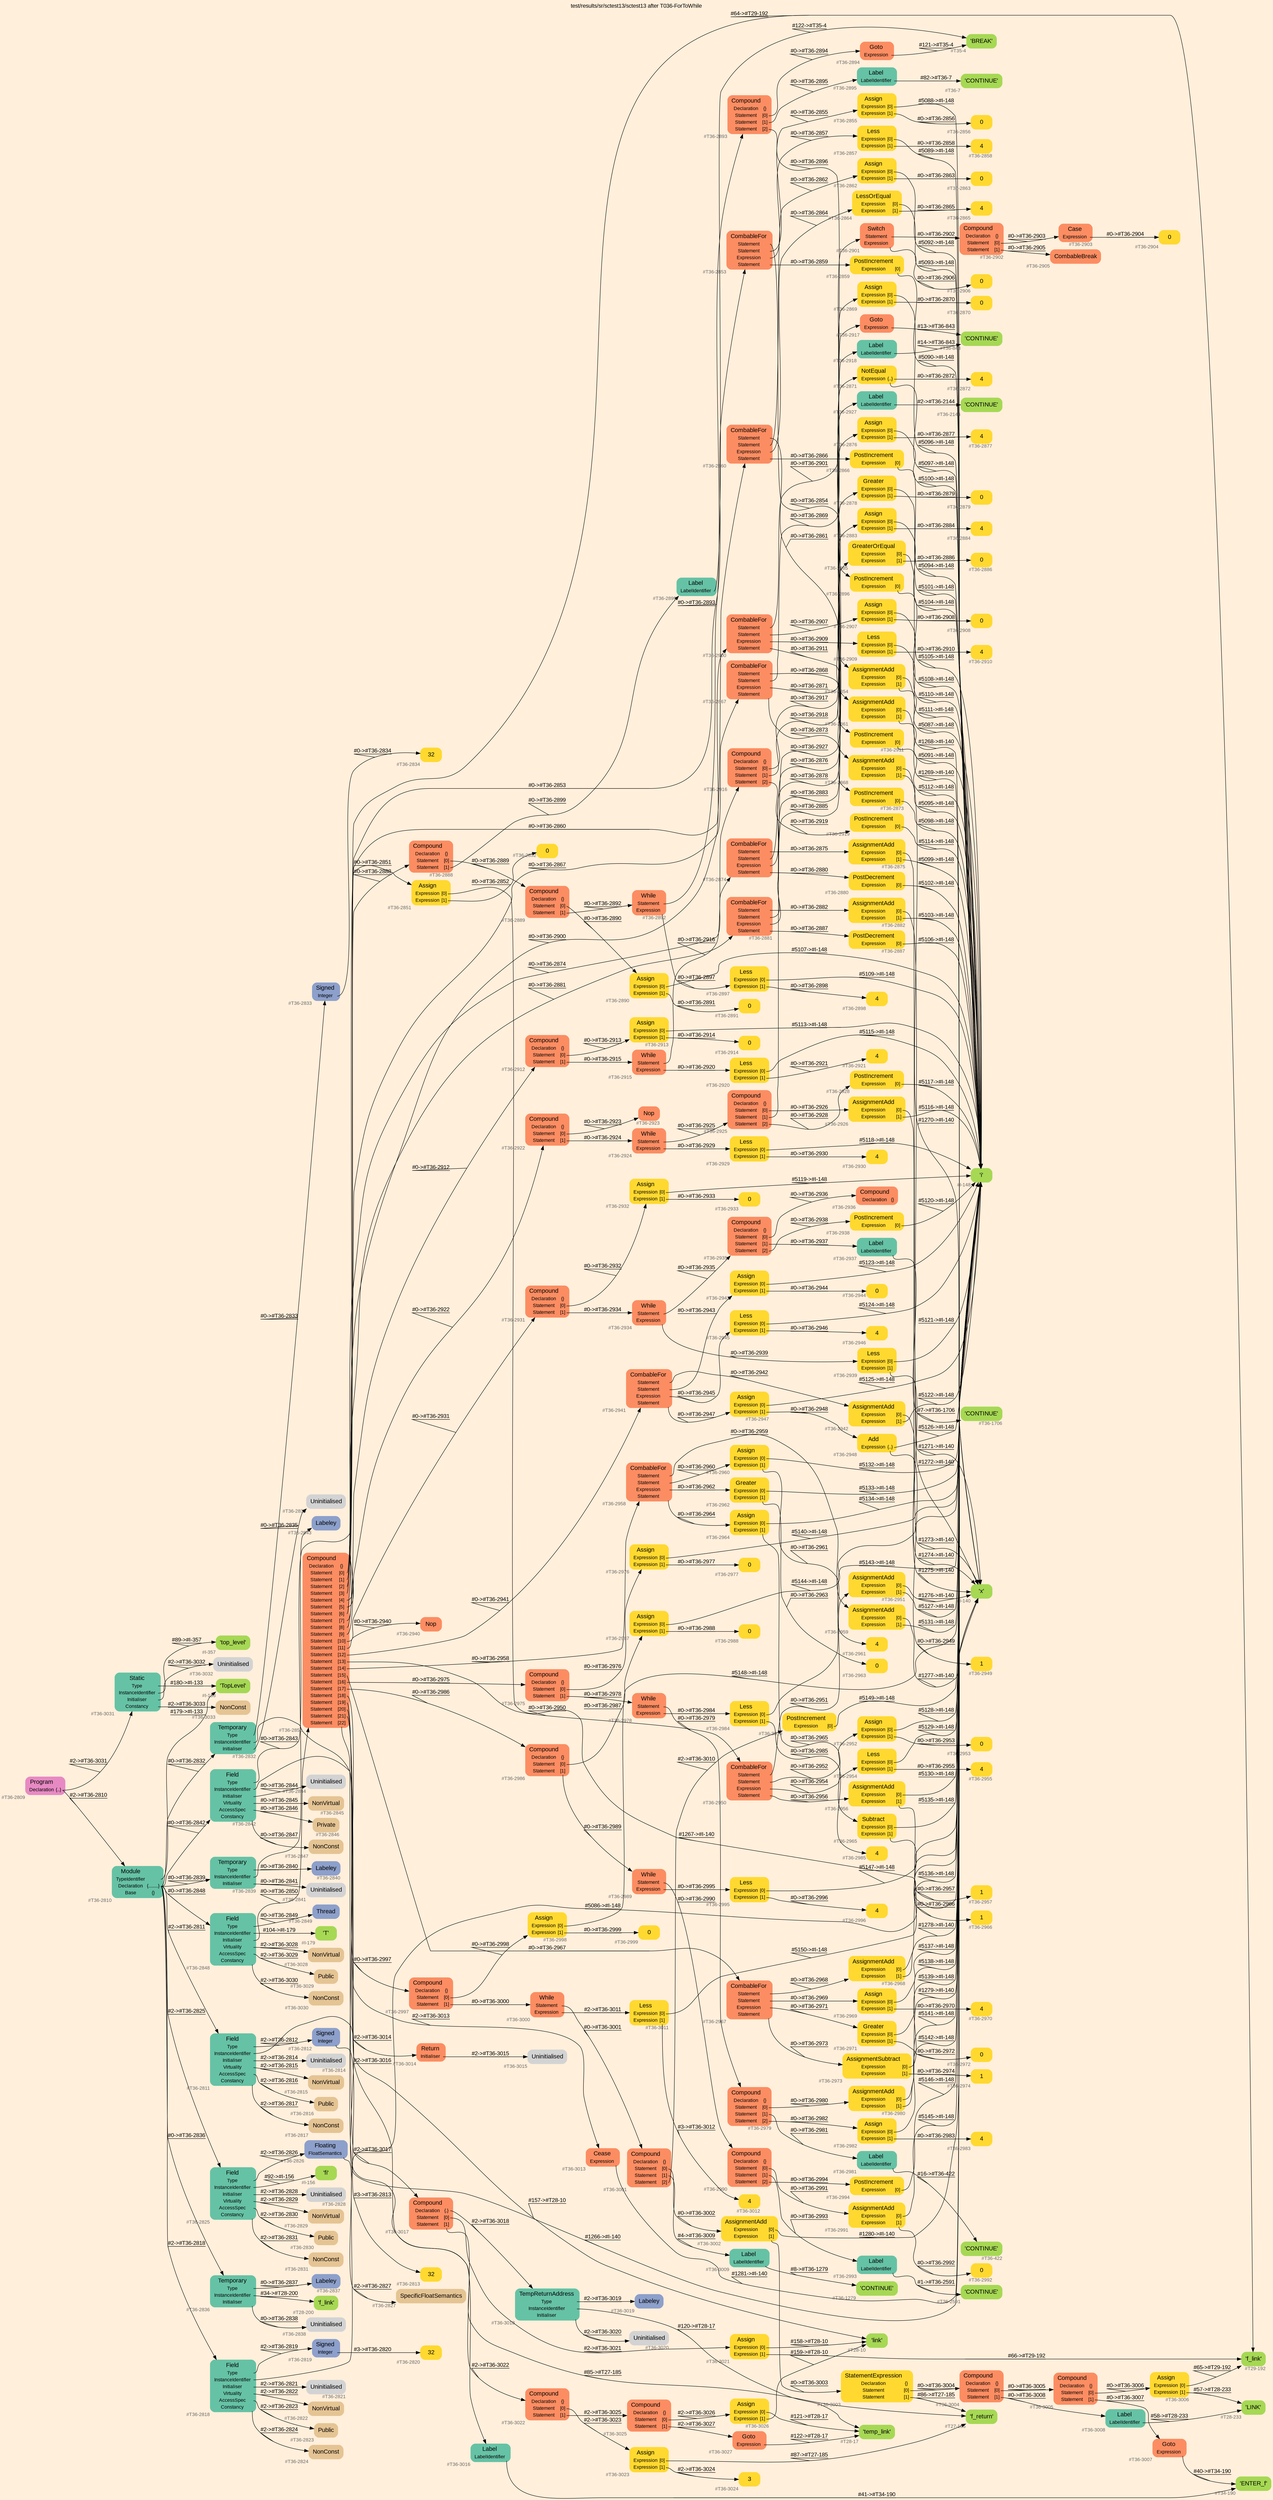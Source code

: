 digraph "test/results/sr/sctest13/sctest13 after T036-ForToWhile" {
label = "test/results/sr/sctest13/sctest13 after T036-ForToWhile"
labelloc = t
graph [
    rankdir = "LR"
    ranksep = 0.3
    bgcolor = antiquewhite1
    color = black
    fontcolor = black
    fontname = "Arial"
];
node [
    fontname = "Arial"
];
edge [
    fontname = "Arial"
];

// -------------------- node figure --------------------
// -------- block #T36-2809 ----------
"#T36-2809" [
    fillcolor = "/set28/4"
    xlabel = "#T36-2809"
    fontsize = "12"
    fontcolor = grey40
    shape = "plaintext"
    label = <<TABLE BORDER="0" CELLBORDER="0" CELLSPACING="0">
     <TR><TD><FONT COLOR="black" POINT-SIZE="15">Program</FONT></TD></TR>
     <TR><TD><FONT COLOR="black" POINT-SIZE="12">Declaration</FONT></TD><TD PORT="port0"><FONT COLOR="black" POINT-SIZE="12">{..}</FONT></TD></TR>
    </TABLE>>
    style = "rounded,filled"
];

// -------- block #T36-2810 ----------
"#T36-2810" [
    fillcolor = "/set28/1"
    xlabel = "#T36-2810"
    fontsize = "12"
    fontcolor = grey40
    shape = "plaintext"
    label = <<TABLE BORDER="0" CELLBORDER="0" CELLSPACING="0">
     <TR><TD><FONT COLOR="black" POINT-SIZE="15">Module</FONT></TD></TR>
     <TR><TD><FONT COLOR="black" POINT-SIZE="12">TypeIdentifier</FONT></TD><TD PORT="port0"></TD></TR>
     <TR><TD><FONT COLOR="black" POINT-SIZE="12">Declaration</FONT></TD><TD PORT="port1"><FONT COLOR="black" POINT-SIZE="12">{........}</FONT></TD></TR>
     <TR><TD><FONT COLOR="black" POINT-SIZE="12">Base</FONT></TD><TD PORT="port2"><FONT COLOR="black" POINT-SIZE="12">{}</FONT></TD></TR>
    </TABLE>>
    style = "rounded,filled"
];

// -------- block #I-133 ----------
"#I-133" [
    fillcolor = "/set28/5"
    xlabel = "#I-133"
    fontsize = "12"
    fontcolor = grey40
    shape = "plaintext"
    label = <<TABLE BORDER="0" CELLBORDER="0" CELLSPACING="0">
     <TR><TD><FONT COLOR="black" POINT-SIZE="15">'TopLevel'</FONT></TD></TR>
    </TABLE>>
    style = "rounded,filled"
];

// -------- block #T36-2811 ----------
"#T36-2811" [
    fillcolor = "/set28/1"
    xlabel = "#T36-2811"
    fontsize = "12"
    fontcolor = grey40
    shape = "plaintext"
    label = <<TABLE BORDER="0" CELLBORDER="0" CELLSPACING="0">
     <TR><TD><FONT COLOR="black" POINT-SIZE="15">Field</FONT></TD></TR>
     <TR><TD><FONT COLOR="black" POINT-SIZE="12">Type</FONT></TD><TD PORT="port0"></TD></TR>
     <TR><TD><FONT COLOR="black" POINT-SIZE="12">InstanceIdentifier</FONT></TD><TD PORT="port1"></TD></TR>
     <TR><TD><FONT COLOR="black" POINT-SIZE="12">Initialiser</FONT></TD><TD PORT="port2"></TD></TR>
     <TR><TD><FONT COLOR="black" POINT-SIZE="12">Virtuality</FONT></TD><TD PORT="port3"></TD></TR>
     <TR><TD><FONT COLOR="black" POINT-SIZE="12">AccessSpec</FONT></TD><TD PORT="port4"></TD></TR>
     <TR><TD><FONT COLOR="black" POINT-SIZE="12">Constancy</FONT></TD><TD PORT="port5"></TD></TR>
    </TABLE>>
    style = "rounded,filled"
];

// -------- block #T36-2812 ----------
"#T36-2812" [
    fillcolor = "/set28/3"
    xlabel = "#T36-2812"
    fontsize = "12"
    fontcolor = grey40
    shape = "plaintext"
    label = <<TABLE BORDER="0" CELLBORDER="0" CELLSPACING="0">
     <TR><TD><FONT COLOR="black" POINT-SIZE="15">Signed</FONT></TD></TR>
     <TR><TD><FONT COLOR="black" POINT-SIZE="12">Integer</FONT></TD><TD PORT="port0"></TD></TR>
    </TABLE>>
    style = "rounded,filled"
];

// -------- block #T36-2813 ----------
"#T36-2813" [
    fillcolor = "/set28/6"
    xlabel = "#T36-2813"
    fontsize = "12"
    fontcolor = grey40
    shape = "plaintext"
    label = <<TABLE BORDER="0" CELLBORDER="0" CELLSPACING="0">
     <TR><TD><FONT COLOR="black" POINT-SIZE="15">32</FONT></TD></TR>
    </TABLE>>
    style = "rounded,filled"
];

// -------- block #I-140 ----------
"#I-140" [
    fillcolor = "/set28/5"
    xlabel = "#I-140"
    fontsize = "12"
    fontcolor = grey40
    shape = "plaintext"
    label = <<TABLE BORDER="0" CELLBORDER="0" CELLSPACING="0">
     <TR><TD><FONT COLOR="black" POINT-SIZE="15">'x'</FONT></TD></TR>
    </TABLE>>
    style = "rounded,filled"
];

// -------- block #T36-2814 ----------
"#T36-2814" [
    xlabel = "#T36-2814"
    fontsize = "12"
    fontcolor = grey40
    shape = "plaintext"
    label = <<TABLE BORDER="0" CELLBORDER="0" CELLSPACING="0">
     <TR><TD><FONT COLOR="black" POINT-SIZE="15">Uninitialised</FONT></TD></TR>
    </TABLE>>
    style = "rounded,filled"
];

// -------- block #T36-2815 ----------
"#T36-2815" [
    fillcolor = "/set28/7"
    xlabel = "#T36-2815"
    fontsize = "12"
    fontcolor = grey40
    shape = "plaintext"
    label = <<TABLE BORDER="0" CELLBORDER="0" CELLSPACING="0">
     <TR><TD><FONT COLOR="black" POINT-SIZE="15">NonVirtual</FONT></TD></TR>
    </TABLE>>
    style = "rounded,filled"
];

// -------- block #T36-2816 ----------
"#T36-2816" [
    fillcolor = "/set28/7"
    xlabel = "#T36-2816"
    fontsize = "12"
    fontcolor = grey40
    shape = "plaintext"
    label = <<TABLE BORDER="0" CELLBORDER="0" CELLSPACING="0">
     <TR><TD><FONT COLOR="black" POINT-SIZE="15">Public</FONT></TD></TR>
    </TABLE>>
    style = "rounded,filled"
];

// -------- block #T36-2817 ----------
"#T36-2817" [
    fillcolor = "/set28/7"
    xlabel = "#T36-2817"
    fontsize = "12"
    fontcolor = grey40
    shape = "plaintext"
    label = <<TABLE BORDER="0" CELLBORDER="0" CELLSPACING="0">
     <TR><TD><FONT COLOR="black" POINT-SIZE="15">NonConst</FONT></TD></TR>
    </TABLE>>
    style = "rounded,filled"
];

// -------- block #T36-2818 ----------
"#T36-2818" [
    fillcolor = "/set28/1"
    xlabel = "#T36-2818"
    fontsize = "12"
    fontcolor = grey40
    shape = "plaintext"
    label = <<TABLE BORDER="0" CELLBORDER="0" CELLSPACING="0">
     <TR><TD><FONT COLOR="black" POINT-SIZE="15">Field</FONT></TD></TR>
     <TR><TD><FONT COLOR="black" POINT-SIZE="12">Type</FONT></TD><TD PORT="port0"></TD></TR>
     <TR><TD><FONT COLOR="black" POINT-SIZE="12">InstanceIdentifier</FONT></TD><TD PORT="port1"></TD></TR>
     <TR><TD><FONT COLOR="black" POINT-SIZE="12">Initialiser</FONT></TD><TD PORT="port2"></TD></TR>
     <TR><TD><FONT COLOR="black" POINT-SIZE="12">Virtuality</FONT></TD><TD PORT="port3"></TD></TR>
     <TR><TD><FONT COLOR="black" POINT-SIZE="12">AccessSpec</FONT></TD><TD PORT="port4"></TD></TR>
     <TR><TD><FONT COLOR="black" POINT-SIZE="12">Constancy</FONT></TD><TD PORT="port5"></TD></TR>
    </TABLE>>
    style = "rounded,filled"
];

// -------- block #T36-2819 ----------
"#T36-2819" [
    fillcolor = "/set28/3"
    xlabel = "#T36-2819"
    fontsize = "12"
    fontcolor = grey40
    shape = "plaintext"
    label = <<TABLE BORDER="0" CELLBORDER="0" CELLSPACING="0">
     <TR><TD><FONT COLOR="black" POINT-SIZE="15">Signed</FONT></TD></TR>
     <TR><TD><FONT COLOR="black" POINT-SIZE="12">Integer</FONT></TD><TD PORT="port0"></TD></TR>
    </TABLE>>
    style = "rounded,filled"
];

// -------- block #T36-2820 ----------
"#T36-2820" [
    fillcolor = "/set28/6"
    xlabel = "#T36-2820"
    fontsize = "12"
    fontcolor = grey40
    shape = "plaintext"
    label = <<TABLE BORDER="0" CELLBORDER="0" CELLSPACING="0">
     <TR><TD><FONT COLOR="black" POINT-SIZE="15">32</FONT></TD></TR>
    </TABLE>>
    style = "rounded,filled"
];

// -------- block #I-148 ----------
"#I-148" [
    fillcolor = "/set28/5"
    xlabel = "#I-148"
    fontsize = "12"
    fontcolor = grey40
    shape = "plaintext"
    label = <<TABLE BORDER="0" CELLBORDER="0" CELLSPACING="0">
     <TR><TD><FONT COLOR="black" POINT-SIZE="15">'i'</FONT></TD></TR>
    </TABLE>>
    style = "rounded,filled"
];

// -------- block #T36-2821 ----------
"#T36-2821" [
    xlabel = "#T36-2821"
    fontsize = "12"
    fontcolor = grey40
    shape = "plaintext"
    label = <<TABLE BORDER="0" CELLBORDER="0" CELLSPACING="0">
     <TR><TD><FONT COLOR="black" POINT-SIZE="15">Uninitialised</FONT></TD></TR>
    </TABLE>>
    style = "rounded,filled"
];

// -------- block #T36-2822 ----------
"#T36-2822" [
    fillcolor = "/set28/7"
    xlabel = "#T36-2822"
    fontsize = "12"
    fontcolor = grey40
    shape = "plaintext"
    label = <<TABLE BORDER="0" CELLBORDER="0" CELLSPACING="0">
     <TR><TD><FONT COLOR="black" POINT-SIZE="15">NonVirtual</FONT></TD></TR>
    </TABLE>>
    style = "rounded,filled"
];

// -------- block #T36-2823 ----------
"#T36-2823" [
    fillcolor = "/set28/7"
    xlabel = "#T36-2823"
    fontsize = "12"
    fontcolor = grey40
    shape = "plaintext"
    label = <<TABLE BORDER="0" CELLBORDER="0" CELLSPACING="0">
     <TR><TD><FONT COLOR="black" POINT-SIZE="15">Public</FONT></TD></TR>
    </TABLE>>
    style = "rounded,filled"
];

// -------- block #T36-2824 ----------
"#T36-2824" [
    fillcolor = "/set28/7"
    xlabel = "#T36-2824"
    fontsize = "12"
    fontcolor = grey40
    shape = "plaintext"
    label = <<TABLE BORDER="0" CELLBORDER="0" CELLSPACING="0">
     <TR><TD><FONT COLOR="black" POINT-SIZE="15">NonConst</FONT></TD></TR>
    </TABLE>>
    style = "rounded,filled"
];

// -------- block #T36-2825 ----------
"#T36-2825" [
    fillcolor = "/set28/1"
    xlabel = "#T36-2825"
    fontsize = "12"
    fontcolor = grey40
    shape = "plaintext"
    label = <<TABLE BORDER="0" CELLBORDER="0" CELLSPACING="0">
     <TR><TD><FONT COLOR="black" POINT-SIZE="15">Field</FONT></TD></TR>
     <TR><TD><FONT COLOR="black" POINT-SIZE="12">Type</FONT></TD><TD PORT="port0"></TD></TR>
     <TR><TD><FONT COLOR="black" POINT-SIZE="12">InstanceIdentifier</FONT></TD><TD PORT="port1"></TD></TR>
     <TR><TD><FONT COLOR="black" POINT-SIZE="12">Initialiser</FONT></TD><TD PORT="port2"></TD></TR>
     <TR><TD><FONT COLOR="black" POINT-SIZE="12">Virtuality</FONT></TD><TD PORT="port3"></TD></TR>
     <TR><TD><FONT COLOR="black" POINT-SIZE="12">AccessSpec</FONT></TD><TD PORT="port4"></TD></TR>
     <TR><TD><FONT COLOR="black" POINT-SIZE="12">Constancy</FONT></TD><TD PORT="port5"></TD></TR>
    </TABLE>>
    style = "rounded,filled"
];

// -------- block #T36-2826 ----------
"#T36-2826" [
    fillcolor = "/set28/3"
    xlabel = "#T36-2826"
    fontsize = "12"
    fontcolor = grey40
    shape = "plaintext"
    label = <<TABLE BORDER="0" CELLBORDER="0" CELLSPACING="0">
     <TR><TD><FONT COLOR="black" POINT-SIZE="15">Floating</FONT></TD></TR>
     <TR><TD><FONT COLOR="black" POINT-SIZE="12">FloatSemantics</FONT></TD><TD PORT="port0"></TD></TR>
    </TABLE>>
    style = "rounded,filled"
];

// -------- block #T36-2827 ----------
"#T36-2827" [
    fillcolor = "/set28/7"
    xlabel = "#T36-2827"
    fontsize = "12"
    fontcolor = grey40
    shape = "plaintext"
    label = <<TABLE BORDER="0" CELLBORDER="0" CELLSPACING="0">
     <TR><TD><FONT COLOR="black" POINT-SIZE="15">SpecificFloatSemantics</FONT></TD></TR>
    </TABLE>>
    style = "rounded,filled"
];

// -------- block #I-156 ----------
"#I-156" [
    fillcolor = "/set28/5"
    xlabel = "#I-156"
    fontsize = "12"
    fontcolor = grey40
    shape = "plaintext"
    label = <<TABLE BORDER="0" CELLBORDER="0" CELLSPACING="0">
     <TR><TD><FONT COLOR="black" POINT-SIZE="15">'fi'</FONT></TD></TR>
    </TABLE>>
    style = "rounded,filled"
];

// -------- block #T36-2828 ----------
"#T36-2828" [
    xlabel = "#T36-2828"
    fontsize = "12"
    fontcolor = grey40
    shape = "plaintext"
    label = <<TABLE BORDER="0" CELLBORDER="0" CELLSPACING="0">
     <TR><TD><FONT COLOR="black" POINT-SIZE="15">Uninitialised</FONT></TD></TR>
    </TABLE>>
    style = "rounded,filled"
];

// -------- block #T36-2829 ----------
"#T36-2829" [
    fillcolor = "/set28/7"
    xlabel = "#T36-2829"
    fontsize = "12"
    fontcolor = grey40
    shape = "plaintext"
    label = <<TABLE BORDER="0" CELLBORDER="0" CELLSPACING="0">
     <TR><TD><FONT COLOR="black" POINT-SIZE="15">NonVirtual</FONT></TD></TR>
    </TABLE>>
    style = "rounded,filled"
];

// -------- block #T36-2830 ----------
"#T36-2830" [
    fillcolor = "/set28/7"
    xlabel = "#T36-2830"
    fontsize = "12"
    fontcolor = grey40
    shape = "plaintext"
    label = <<TABLE BORDER="0" CELLBORDER="0" CELLSPACING="0">
     <TR><TD><FONT COLOR="black" POINT-SIZE="15">Public</FONT></TD></TR>
    </TABLE>>
    style = "rounded,filled"
];

// -------- block #T36-2831 ----------
"#T36-2831" [
    fillcolor = "/set28/7"
    xlabel = "#T36-2831"
    fontsize = "12"
    fontcolor = grey40
    shape = "plaintext"
    label = <<TABLE BORDER="0" CELLBORDER="0" CELLSPACING="0">
     <TR><TD><FONT COLOR="black" POINT-SIZE="15">NonConst</FONT></TD></TR>
    </TABLE>>
    style = "rounded,filled"
];

// -------- block #T36-2832 ----------
"#T36-2832" [
    fillcolor = "/set28/1"
    xlabel = "#T36-2832"
    fontsize = "12"
    fontcolor = grey40
    shape = "plaintext"
    label = <<TABLE BORDER="0" CELLBORDER="0" CELLSPACING="0">
     <TR><TD><FONT COLOR="black" POINT-SIZE="15">Temporary</FONT></TD></TR>
     <TR><TD><FONT COLOR="black" POINT-SIZE="12">Type</FONT></TD><TD PORT="port0"></TD></TR>
     <TR><TD><FONT COLOR="black" POINT-SIZE="12">InstanceIdentifier</FONT></TD><TD PORT="port1"></TD></TR>
     <TR><TD><FONT COLOR="black" POINT-SIZE="12">Initialiser</FONT></TD><TD PORT="port2"></TD></TR>
    </TABLE>>
    style = "rounded,filled"
];

// -------- block #T36-2833 ----------
"#T36-2833" [
    fillcolor = "/set28/3"
    xlabel = "#T36-2833"
    fontsize = "12"
    fontcolor = grey40
    shape = "plaintext"
    label = <<TABLE BORDER="0" CELLBORDER="0" CELLSPACING="0">
     <TR><TD><FONT COLOR="black" POINT-SIZE="15">Signed</FONT></TD></TR>
     <TR><TD><FONT COLOR="black" POINT-SIZE="12">Integer</FONT></TD><TD PORT="port0"></TD></TR>
    </TABLE>>
    style = "rounded,filled"
];

// -------- block #T36-2834 ----------
"#T36-2834" [
    fillcolor = "/set28/6"
    xlabel = "#T36-2834"
    fontsize = "12"
    fontcolor = grey40
    shape = "plaintext"
    label = <<TABLE BORDER="0" CELLBORDER="0" CELLSPACING="0">
     <TR><TD><FONT COLOR="black" POINT-SIZE="15">32</FONT></TD></TR>
    </TABLE>>
    style = "rounded,filled"
];

// -------- block #T27-185 ----------
"#T27-185" [
    fillcolor = "/set28/5"
    xlabel = "#T27-185"
    fontsize = "12"
    fontcolor = grey40
    shape = "plaintext"
    label = <<TABLE BORDER="0" CELLBORDER="0" CELLSPACING="0">
     <TR><TD><FONT COLOR="black" POINT-SIZE="15">'f_return'</FONT></TD></TR>
    </TABLE>>
    style = "rounded,filled"
];

// -------- block #T36-2835 ----------
"#T36-2835" [
    xlabel = "#T36-2835"
    fontsize = "12"
    fontcolor = grey40
    shape = "plaintext"
    label = <<TABLE BORDER="0" CELLBORDER="0" CELLSPACING="0">
     <TR><TD><FONT COLOR="black" POINT-SIZE="15">Uninitialised</FONT></TD></TR>
    </TABLE>>
    style = "rounded,filled"
];

// -------- block #T36-2836 ----------
"#T36-2836" [
    fillcolor = "/set28/1"
    xlabel = "#T36-2836"
    fontsize = "12"
    fontcolor = grey40
    shape = "plaintext"
    label = <<TABLE BORDER="0" CELLBORDER="0" CELLSPACING="0">
     <TR><TD><FONT COLOR="black" POINT-SIZE="15">Temporary</FONT></TD></TR>
     <TR><TD><FONT COLOR="black" POINT-SIZE="12">Type</FONT></TD><TD PORT="port0"></TD></TR>
     <TR><TD><FONT COLOR="black" POINT-SIZE="12">InstanceIdentifier</FONT></TD><TD PORT="port1"></TD></TR>
     <TR><TD><FONT COLOR="black" POINT-SIZE="12">Initialiser</FONT></TD><TD PORT="port2"></TD></TR>
    </TABLE>>
    style = "rounded,filled"
];

// -------- block #T36-2837 ----------
"#T36-2837" [
    fillcolor = "/set28/3"
    xlabel = "#T36-2837"
    fontsize = "12"
    fontcolor = grey40
    shape = "plaintext"
    label = <<TABLE BORDER="0" CELLBORDER="0" CELLSPACING="0">
     <TR><TD><FONT COLOR="black" POINT-SIZE="15">Labeley</FONT></TD></TR>
    </TABLE>>
    style = "rounded,filled"
];

// -------- block #T28-200 ----------
"#T28-200" [
    fillcolor = "/set28/5"
    xlabel = "#T28-200"
    fontsize = "12"
    fontcolor = grey40
    shape = "plaintext"
    label = <<TABLE BORDER="0" CELLBORDER="0" CELLSPACING="0">
     <TR><TD><FONT COLOR="black" POINT-SIZE="15">'f_link'</FONT></TD></TR>
    </TABLE>>
    style = "rounded,filled"
];

// -------- block #T36-2838 ----------
"#T36-2838" [
    xlabel = "#T36-2838"
    fontsize = "12"
    fontcolor = grey40
    shape = "plaintext"
    label = <<TABLE BORDER="0" CELLBORDER="0" CELLSPACING="0">
     <TR><TD><FONT COLOR="black" POINT-SIZE="15">Uninitialised</FONT></TD></TR>
    </TABLE>>
    style = "rounded,filled"
];

// -------- block #T36-2839 ----------
"#T36-2839" [
    fillcolor = "/set28/1"
    xlabel = "#T36-2839"
    fontsize = "12"
    fontcolor = grey40
    shape = "plaintext"
    label = <<TABLE BORDER="0" CELLBORDER="0" CELLSPACING="0">
     <TR><TD><FONT COLOR="black" POINT-SIZE="15">Temporary</FONT></TD></TR>
     <TR><TD><FONT COLOR="black" POINT-SIZE="12">Type</FONT></TD><TD PORT="port0"></TD></TR>
     <TR><TD><FONT COLOR="black" POINT-SIZE="12">InstanceIdentifier</FONT></TD><TD PORT="port1"></TD></TR>
     <TR><TD><FONT COLOR="black" POINT-SIZE="12">Initialiser</FONT></TD><TD PORT="port2"></TD></TR>
    </TABLE>>
    style = "rounded,filled"
];

// -------- block #T36-2840 ----------
"#T36-2840" [
    fillcolor = "/set28/3"
    xlabel = "#T36-2840"
    fontsize = "12"
    fontcolor = grey40
    shape = "plaintext"
    label = <<TABLE BORDER="0" CELLBORDER="0" CELLSPACING="0">
     <TR><TD><FONT COLOR="black" POINT-SIZE="15">Labeley</FONT></TD></TR>
    </TABLE>>
    style = "rounded,filled"
];

// -------- block #T29-192 ----------
"#T29-192" [
    fillcolor = "/set28/5"
    xlabel = "#T29-192"
    fontsize = "12"
    fontcolor = grey40
    shape = "plaintext"
    label = <<TABLE BORDER="0" CELLBORDER="0" CELLSPACING="0">
     <TR><TD><FONT COLOR="black" POINT-SIZE="15">'f_link'</FONT></TD></TR>
    </TABLE>>
    style = "rounded,filled"
];

// -------- block #T36-2841 ----------
"#T36-2841" [
    xlabel = "#T36-2841"
    fontsize = "12"
    fontcolor = grey40
    shape = "plaintext"
    label = <<TABLE BORDER="0" CELLBORDER="0" CELLSPACING="0">
     <TR><TD><FONT COLOR="black" POINT-SIZE="15">Uninitialised</FONT></TD></TR>
    </TABLE>>
    style = "rounded,filled"
];

// -------- block #T36-2842 ----------
"#T36-2842" [
    fillcolor = "/set28/1"
    xlabel = "#T36-2842"
    fontsize = "12"
    fontcolor = grey40
    shape = "plaintext"
    label = <<TABLE BORDER="0" CELLBORDER="0" CELLSPACING="0">
     <TR><TD><FONT COLOR="black" POINT-SIZE="15">Field</FONT></TD></TR>
     <TR><TD><FONT COLOR="black" POINT-SIZE="12">Type</FONT></TD><TD PORT="port0"></TD></TR>
     <TR><TD><FONT COLOR="black" POINT-SIZE="12">InstanceIdentifier</FONT></TD><TD PORT="port1"></TD></TR>
     <TR><TD><FONT COLOR="black" POINT-SIZE="12">Initialiser</FONT></TD><TD PORT="port2"></TD></TR>
     <TR><TD><FONT COLOR="black" POINT-SIZE="12">Virtuality</FONT></TD><TD PORT="port3"></TD></TR>
     <TR><TD><FONT COLOR="black" POINT-SIZE="12">AccessSpec</FONT></TD><TD PORT="port4"></TD></TR>
     <TR><TD><FONT COLOR="black" POINT-SIZE="12">Constancy</FONT></TD><TD PORT="port5"></TD></TR>
    </TABLE>>
    style = "rounded,filled"
];

// -------- block #T36-2843 ----------
"#T36-2843" [
    fillcolor = "/set28/3"
    xlabel = "#T36-2843"
    fontsize = "12"
    fontcolor = grey40
    shape = "plaintext"
    label = <<TABLE BORDER="0" CELLBORDER="0" CELLSPACING="0">
     <TR><TD><FONT COLOR="black" POINT-SIZE="15">Labeley</FONT></TD></TR>
    </TABLE>>
    style = "rounded,filled"
];

// -------- block #T28-10 ----------
"#T28-10" [
    fillcolor = "/set28/5"
    xlabel = "#T28-10"
    fontsize = "12"
    fontcolor = grey40
    shape = "plaintext"
    label = <<TABLE BORDER="0" CELLBORDER="0" CELLSPACING="0">
     <TR><TD><FONT COLOR="black" POINT-SIZE="15">'link'</FONT></TD></TR>
    </TABLE>>
    style = "rounded,filled"
];

// -------- block #T36-2844 ----------
"#T36-2844" [
    xlabel = "#T36-2844"
    fontsize = "12"
    fontcolor = grey40
    shape = "plaintext"
    label = <<TABLE BORDER="0" CELLBORDER="0" CELLSPACING="0">
     <TR><TD><FONT COLOR="black" POINT-SIZE="15">Uninitialised</FONT></TD></TR>
    </TABLE>>
    style = "rounded,filled"
];

// -------- block #T36-2845 ----------
"#T36-2845" [
    fillcolor = "/set28/7"
    xlabel = "#T36-2845"
    fontsize = "12"
    fontcolor = grey40
    shape = "plaintext"
    label = <<TABLE BORDER="0" CELLBORDER="0" CELLSPACING="0">
     <TR><TD><FONT COLOR="black" POINT-SIZE="15">NonVirtual</FONT></TD></TR>
    </TABLE>>
    style = "rounded,filled"
];

// -------- block #T36-2846 ----------
"#T36-2846" [
    fillcolor = "/set28/7"
    xlabel = "#T36-2846"
    fontsize = "12"
    fontcolor = grey40
    shape = "plaintext"
    label = <<TABLE BORDER="0" CELLBORDER="0" CELLSPACING="0">
     <TR><TD><FONT COLOR="black" POINT-SIZE="15">Private</FONT></TD></TR>
    </TABLE>>
    style = "rounded,filled"
];

// -------- block #T36-2847 ----------
"#T36-2847" [
    fillcolor = "/set28/7"
    xlabel = "#T36-2847"
    fontsize = "12"
    fontcolor = grey40
    shape = "plaintext"
    label = <<TABLE BORDER="0" CELLBORDER="0" CELLSPACING="0">
     <TR><TD><FONT COLOR="black" POINT-SIZE="15">NonConst</FONT></TD></TR>
    </TABLE>>
    style = "rounded,filled"
];

// -------- block #T36-2848 ----------
"#T36-2848" [
    fillcolor = "/set28/1"
    xlabel = "#T36-2848"
    fontsize = "12"
    fontcolor = grey40
    shape = "plaintext"
    label = <<TABLE BORDER="0" CELLBORDER="0" CELLSPACING="0">
     <TR><TD><FONT COLOR="black" POINT-SIZE="15">Field</FONT></TD></TR>
     <TR><TD><FONT COLOR="black" POINT-SIZE="12">Type</FONT></TD><TD PORT="port0"></TD></TR>
     <TR><TD><FONT COLOR="black" POINT-SIZE="12">InstanceIdentifier</FONT></TD><TD PORT="port1"></TD></TR>
     <TR><TD><FONT COLOR="black" POINT-SIZE="12">Initialiser</FONT></TD><TD PORT="port2"></TD></TR>
     <TR><TD><FONT COLOR="black" POINT-SIZE="12">Virtuality</FONT></TD><TD PORT="port3"></TD></TR>
     <TR><TD><FONT COLOR="black" POINT-SIZE="12">AccessSpec</FONT></TD><TD PORT="port4"></TD></TR>
     <TR><TD><FONT COLOR="black" POINT-SIZE="12">Constancy</FONT></TD><TD PORT="port5"></TD></TR>
    </TABLE>>
    style = "rounded,filled"
];

// -------- block #T36-2849 ----------
"#T36-2849" [
    fillcolor = "/set28/3"
    xlabel = "#T36-2849"
    fontsize = "12"
    fontcolor = grey40
    shape = "plaintext"
    label = <<TABLE BORDER="0" CELLBORDER="0" CELLSPACING="0">
     <TR><TD><FONT COLOR="black" POINT-SIZE="15">Thread</FONT></TD></TR>
    </TABLE>>
    style = "rounded,filled"
];

// -------- block #I-179 ----------
"#I-179" [
    fillcolor = "/set28/5"
    xlabel = "#I-179"
    fontsize = "12"
    fontcolor = grey40
    shape = "plaintext"
    label = <<TABLE BORDER="0" CELLBORDER="0" CELLSPACING="0">
     <TR><TD><FONT COLOR="black" POINT-SIZE="15">'T'</FONT></TD></TR>
    </TABLE>>
    style = "rounded,filled"
];

// -------- block #T36-2850 ----------
"#T36-2850" [
    fillcolor = "/set28/2"
    xlabel = "#T36-2850"
    fontsize = "12"
    fontcolor = grey40
    shape = "plaintext"
    label = <<TABLE BORDER="0" CELLBORDER="0" CELLSPACING="0">
     <TR><TD><FONT COLOR="black" POINT-SIZE="15">Compound</FONT></TD></TR>
     <TR><TD><FONT COLOR="black" POINT-SIZE="12">Declaration</FONT></TD><TD PORT="port0"><FONT COLOR="black" POINT-SIZE="12">{}</FONT></TD></TR>
     <TR><TD><FONT COLOR="black" POINT-SIZE="12">Statement</FONT></TD><TD PORT="port1"><FONT COLOR="black" POINT-SIZE="12">[0]</FONT></TD></TR>
     <TR><TD><FONT COLOR="black" POINT-SIZE="12">Statement</FONT></TD><TD PORT="port2"><FONT COLOR="black" POINT-SIZE="12">[1]</FONT></TD></TR>
     <TR><TD><FONT COLOR="black" POINT-SIZE="12">Statement</FONT></TD><TD PORT="port3"><FONT COLOR="black" POINT-SIZE="12">[2]</FONT></TD></TR>
     <TR><TD><FONT COLOR="black" POINT-SIZE="12">Statement</FONT></TD><TD PORT="port4"><FONT COLOR="black" POINT-SIZE="12">[3]</FONT></TD></TR>
     <TR><TD><FONT COLOR="black" POINT-SIZE="12">Statement</FONT></TD><TD PORT="port5"><FONT COLOR="black" POINT-SIZE="12">[4]</FONT></TD></TR>
     <TR><TD><FONT COLOR="black" POINT-SIZE="12">Statement</FONT></TD><TD PORT="port6"><FONT COLOR="black" POINT-SIZE="12">[5]</FONT></TD></TR>
     <TR><TD><FONT COLOR="black" POINT-SIZE="12">Statement</FONT></TD><TD PORT="port7"><FONT COLOR="black" POINT-SIZE="12">[6]</FONT></TD></TR>
     <TR><TD><FONT COLOR="black" POINT-SIZE="12">Statement</FONT></TD><TD PORT="port8"><FONT COLOR="black" POINT-SIZE="12">[7]</FONT></TD></TR>
     <TR><TD><FONT COLOR="black" POINT-SIZE="12">Statement</FONT></TD><TD PORT="port9"><FONT COLOR="black" POINT-SIZE="12">[8]</FONT></TD></TR>
     <TR><TD><FONT COLOR="black" POINT-SIZE="12">Statement</FONT></TD><TD PORT="port10"><FONT COLOR="black" POINT-SIZE="12">[9]</FONT></TD></TR>
     <TR><TD><FONT COLOR="black" POINT-SIZE="12">Statement</FONT></TD><TD PORT="port11"><FONT COLOR="black" POINT-SIZE="12">[10]</FONT></TD></TR>
     <TR><TD><FONT COLOR="black" POINT-SIZE="12">Statement</FONT></TD><TD PORT="port12"><FONT COLOR="black" POINT-SIZE="12">[11]</FONT></TD></TR>
     <TR><TD><FONT COLOR="black" POINT-SIZE="12">Statement</FONT></TD><TD PORT="port13"><FONT COLOR="black" POINT-SIZE="12">[12]</FONT></TD></TR>
     <TR><TD><FONT COLOR="black" POINT-SIZE="12">Statement</FONT></TD><TD PORT="port14"><FONT COLOR="black" POINT-SIZE="12">[13]</FONT></TD></TR>
     <TR><TD><FONT COLOR="black" POINT-SIZE="12">Statement</FONT></TD><TD PORT="port15"><FONT COLOR="black" POINT-SIZE="12">[14]</FONT></TD></TR>
     <TR><TD><FONT COLOR="black" POINT-SIZE="12">Statement</FONT></TD><TD PORT="port16"><FONT COLOR="black" POINT-SIZE="12">[15]</FONT></TD></TR>
     <TR><TD><FONT COLOR="black" POINT-SIZE="12">Statement</FONT></TD><TD PORT="port17"><FONT COLOR="black" POINT-SIZE="12">[16]</FONT></TD></TR>
     <TR><TD><FONT COLOR="black" POINT-SIZE="12">Statement</FONT></TD><TD PORT="port18"><FONT COLOR="black" POINT-SIZE="12">[17]</FONT></TD></TR>
     <TR><TD><FONT COLOR="black" POINT-SIZE="12">Statement</FONT></TD><TD PORT="port19"><FONT COLOR="black" POINT-SIZE="12">[18]</FONT></TD></TR>
     <TR><TD><FONT COLOR="black" POINT-SIZE="12">Statement</FONT></TD><TD PORT="port20"><FONT COLOR="black" POINT-SIZE="12">[19]</FONT></TD></TR>
     <TR><TD><FONT COLOR="black" POINT-SIZE="12">Statement</FONT></TD><TD PORT="port21"><FONT COLOR="black" POINT-SIZE="12">[20]</FONT></TD></TR>
     <TR><TD><FONT COLOR="black" POINT-SIZE="12">Statement</FONT></TD><TD PORT="port22"><FONT COLOR="black" POINT-SIZE="12">[21]</FONT></TD></TR>
     <TR><TD><FONT COLOR="black" POINT-SIZE="12">Statement</FONT></TD><TD PORT="port23"><FONT COLOR="black" POINT-SIZE="12">[22]</FONT></TD></TR>
    </TABLE>>
    style = "rounded,filled"
];

// -------- block #T36-2851 ----------
"#T36-2851" [
    fillcolor = "/set28/6"
    xlabel = "#T36-2851"
    fontsize = "12"
    fontcolor = grey40
    shape = "plaintext"
    label = <<TABLE BORDER="0" CELLBORDER="0" CELLSPACING="0">
     <TR><TD><FONT COLOR="black" POINT-SIZE="15">Assign</FONT></TD></TR>
     <TR><TD><FONT COLOR="black" POINT-SIZE="12">Expression</FONT></TD><TD PORT="port0"><FONT COLOR="black" POINT-SIZE="12">[0]</FONT></TD></TR>
     <TR><TD><FONT COLOR="black" POINT-SIZE="12">Expression</FONT></TD><TD PORT="port1"><FONT COLOR="black" POINT-SIZE="12">[1]</FONT></TD></TR>
    </TABLE>>
    style = "rounded,filled"
];

// -------- block #T36-2852 ----------
"#T36-2852" [
    fillcolor = "/set28/6"
    xlabel = "#T36-2852"
    fontsize = "12"
    fontcolor = grey40
    shape = "plaintext"
    label = <<TABLE BORDER="0" CELLBORDER="0" CELLSPACING="0">
     <TR><TD><FONT COLOR="black" POINT-SIZE="15">0</FONT></TD></TR>
    </TABLE>>
    style = "rounded,filled"
];

// -------- block #T36-2853 ----------
"#T36-2853" [
    fillcolor = "/set28/2"
    xlabel = "#T36-2853"
    fontsize = "12"
    fontcolor = grey40
    shape = "plaintext"
    label = <<TABLE BORDER="0" CELLBORDER="0" CELLSPACING="0">
     <TR><TD><FONT COLOR="black" POINT-SIZE="15">CombableFor</FONT></TD></TR>
     <TR><TD><FONT COLOR="black" POINT-SIZE="12">Statement</FONT></TD><TD PORT="port0"></TD></TR>
     <TR><TD><FONT COLOR="black" POINT-SIZE="12">Statement</FONT></TD><TD PORT="port1"></TD></TR>
     <TR><TD><FONT COLOR="black" POINT-SIZE="12">Expression</FONT></TD><TD PORT="port2"></TD></TR>
     <TR><TD><FONT COLOR="black" POINT-SIZE="12">Statement</FONT></TD><TD PORT="port3"></TD></TR>
    </TABLE>>
    style = "rounded,filled"
];

// -------- block #T36-2854 ----------
"#T36-2854" [
    fillcolor = "/set28/6"
    xlabel = "#T36-2854"
    fontsize = "12"
    fontcolor = grey40
    shape = "plaintext"
    label = <<TABLE BORDER="0" CELLBORDER="0" CELLSPACING="0">
     <TR><TD><FONT COLOR="black" POINT-SIZE="15">AssignmentAdd</FONT></TD></TR>
     <TR><TD><FONT COLOR="black" POINT-SIZE="12">Expression</FONT></TD><TD PORT="port0"><FONT COLOR="black" POINT-SIZE="12">[0]</FONT></TD></TR>
     <TR><TD><FONT COLOR="black" POINT-SIZE="12">Expression</FONT></TD><TD PORT="port1"><FONT COLOR="black" POINT-SIZE="12">[1]</FONT></TD></TR>
    </TABLE>>
    style = "rounded,filled"
];

// -------- block #T36-2855 ----------
"#T36-2855" [
    fillcolor = "/set28/6"
    xlabel = "#T36-2855"
    fontsize = "12"
    fontcolor = grey40
    shape = "plaintext"
    label = <<TABLE BORDER="0" CELLBORDER="0" CELLSPACING="0">
     <TR><TD><FONT COLOR="black" POINT-SIZE="15">Assign</FONT></TD></TR>
     <TR><TD><FONT COLOR="black" POINT-SIZE="12">Expression</FONT></TD><TD PORT="port0"><FONT COLOR="black" POINT-SIZE="12">[0]</FONT></TD></TR>
     <TR><TD><FONT COLOR="black" POINT-SIZE="12">Expression</FONT></TD><TD PORT="port1"><FONT COLOR="black" POINT-SIZE="12">[1]</FONT></TD></TR>
    </TABLE>>
    style = "rounded,filled"
];

// -------- block #T36-2856 ----------
"#T36-2856" [
    fillcolor = "/set28/6"
    xlabel = "#T36-2856"
    fontsize = "12"
    fontcolor = grey40
    shape = "plaintext"
    label = <<TABLE BORDER="0" CELLBORDER="0" CELLSPACING="0">
     <TR><TD><FONT COLOR="black" POINT-SIZE="15">0</FONT></TD></TR>
    </TABLE>>
    style = "rounded,filled"
];

// -------- block #T36-2857 ----------
"#T36-2857" [
    fillcolor = "/set28/6"
    xlabel = "#T36-2857"
    fontsize = "12"
    fontcolor = grey40
    shape = "plaintext"
    label = <<TABLE BORDER="0" CELLBORDER="0" CELLSPACING="0">
     <TR><TD><FONT COLOR="black" POINT-SIZE="15">Less</FONT></TD></TR>
     <TR><TD><FONT COLOR="black" POINT-SIZE="12">Expression</FONT></TD><TD PORT="port0"><FONT COLOR="black" POINT-SIZE="12">[0]</FONT></TD></TR>
     <TR><TD><FONT COLOR="black" POINT-SIZE="12">Expression</FONT></TD><TD PORT="port1"><FONT COLOR="black" POINT-SIZE="12">[1]</FONT></TD></TR>
    </TABLE>>
    style = "rounded,filled"
];

// -------- block #T36-2858 ----------
"#T36-2858" [
    fillcolor = "/set28/6"
    xlabel = "#T36-2858"
    fontsize = "12"
    fontcolor = grey40
    shape = "plaintext"
    label = <<TABLE BORDER="0" CELLBORDER="0" CELLSPACING="0">
     <TR><TD><FONT COLOR="black" POINT-SIZE="15">4</FONT></TD></TR>
    </TABLE>>
    style = "rounded,filled"
];

// -------- block #T36-2859 ----------
"#T36-2859" [
    fillcolor = "/set28/6"
    xlabel = "#T36-2859"
    fontsize = "12"
    fontcolor = grey40
    shape = "plaintext"
    label = <<TABLE BORDER="0" CELLBORDER="0" CELLSPACING="0">
     <TR><TD><FONT COLOR="black" POINT-SIZE="15">PostIncrement</FONT></TD></TR>
     <TR><TD><FONT COLOR="black" POINT-SIZE="12">Expression</FONT></TD><TD PORT="port0"><FONT COLOR="black" POINT-SIZE="12">[0]</FONT></TD></TR>
    </TABLE>>
    style = "rounded,filled"
];

// -------- block #T36-2860 ----------
"#T36-2860" [
    fillcolor = "/set28/2"
    xlabel = "#T36-2860"
    fontsize = "12"
    fontcolor = grey40
    shape = "plaintext"
    label = <<TABLE BORDER="0" CELLBORDER="0" CELLSPACING="0">
     <TR><TD><FONT COLOR="black" POINT-SIZE="15">CombableFor</FONT></TD></TR>
     <TR><TD><FONT COLOR="black" POINT-SIZE="12">Statement</FONT></TD><TD PORT="port0"></TD></TR>
     <TR><TD><FONT COLOR="black" POINT-SIZE="12">Statement</FONT></TD><TD PORT="port1"></TD></TR>
     <TR><TD><FONT COLOR="black" POINT-SIZE="12">Expression</FONT></TD><TD PORT="port2"></TD></TR>
     <TR><TD><FONT COLOR="black" POINT-SIZE="12">Statement</FONT></TD><TD PORT="port3"></TD></TR>
    </TABLE>>
    style = "rounded,filled"
];

// -------- block #T36-2861 ----------
"#T36-2861" [
    fillcolor = "/set28/6"
    xlabel = "#T36-2861"
    fontsize = "12"
    fontcolor = grey40
    shape = "plaintext"
    label = <<TABLE BORDER="0" CELLBORDER="0" CELLSPACING="0">
     <TR><TD><FONT COLOR="black" POINT-SIZE="15">AssignmentAdd</FONT></TD></TR>
     <TR><TD><FONT COLOR="black" POINT-SIZE="12">Expression</FONT></TD><TD PORT="port0"><FONT COLOR="black" POINT-SIZE="12">[0]</FONT></TD></TR>
     <TR><TD><FONT COLOR="black" POINT-SIZE="12">Expression</FONT></TD><TD PORT="port1"><FONT COLOR="black" POINT-SIZE="12">[1]</FONT></TD></TR>
    </TABLE>>
    style = "rounded,filled"
];

// -------- block #T36-2862 ----------
"#T36-2862" [
    fillcolor = "/set28/6"
    xlabel = "#T36-2862"
    fontsize = "12"
    fontcolor = grey40
    shape = "plaintext"
    label = <<TABLE BORDER="0" CELLBORDER="0" CELLSPACING="0">
     <TR><TD><FONT COLOR="black" POINT-SIZE="15">Assign</FONT></TD></TR>
     <TR><TD><FONT COLOR="black" POINT-SIZE="12">Expression</FONT></TD><TD PORT="port0"><FONT COLOR="black" POINT-SIZE="12">[0]</FONT></TD></TR>
     <TR><TD><FONT COLOR="black" POINT-SIZE="12">Expression</FONT></TD><TD PORT="port1"><FONT COLOR="black" POINT-SIZE="12">[1]</FONT></TD></TR>
    </TABLE>>
    style = "rounded,filled"
];

// -------- block #T36-2863 ----------
"#T36-2863" [
    fillcolor = "/set28/6"
    xlabel = "#T36-2863"
    fontsize = "12"
    fontcolor = grey40
    shape = "plaintext"
    label = <<TABLE BORDER="0" CELLBORDER="0" CELLSPACING="0">
     <TR><TD><FONT COLOR="black" POINT-SIZE="15">0</FONT></TD></TR>
    </TABLE>>
    style = "rounded,filled"
];

// -------- block #T36-2864 ----------
"#T36-2864" [
    fillcolor = "/set28/6"
    xlabel = "#T36-2864"
    fontsize = "12"
    fontcolor = grey40
    shape = "plaintext"
    label = <<TABLE BORDER="0" CELLBORDER="0" CELLSPACING="0">
     <TR><TD><FONT COLOR="black" POINT-SIZE="15">LessOrEqual</FONT></TD></TR>
     <TR><TD><FONT COLOR="black" POINT-SIZE="12">Expression</FONT></TD><TD PORT="port0"><FONT COLOR="black" POINT-SIZE="12">[0]</FONT></TD></TR>
     <TR><TD><FONT COLOR="black" POINT-SIZE="12">Expression</FONT></TD><TD PORT="port1"><FONT COLOR="black" POINT-SIZE="12">[1]</FONT></TD></TR>
    </TABLE>>
    style = "rounded,filled"
];

// -------- block #T36-2865 ----------
"#T36-2865" [
    fillcolor = "/set28/6"
    xlabel = "#T36-2865"
    fontsize = "12"
    fontcolor = grey40
    shape = "plaintext"
    label = <<TABLE BORDER="0" CELLBORDER="0" CELLSPACING="0">
     <TR><TD><FONT COLOR="black" POINT-SIZE="15">4</FONT></TD></TR>
    </TABLE>>
    style = "rounded,filled"
];

// -------- block #T36-2866 ----------
"#T36-2866" [
    fillcolor = "/set28/6"
    xlabel = "#T36-2866"
    fontsize = "12"
    fontcolor = grey40
    shape = "plaintext"
    label = <<TABLE BORDER="0" CELLBORDER="0" CELLSPACING="0">
     <TR><TD><FONT COLOR="black" POINT-SIZE="15">PostIncrement</FONT></TD></TR>
     <TR><TD><FONT COLOR="black" POINT-SIZE="12">Expression</FONT></TD><TD PORT="port0"><FONT COLOR="black" POINT-SIZE="12">[0]</FONT></TD></TR>
    </TABLE>>
    style = "rounded,filled"
];

// -------- block #T36-2867 ----------
"#T36-2867" [
    fillcolor = "/set28/2"
    xlabel = "#T36-2867"
    fontsize = "12"
    fontcolor = grey40
    shape = "plaintext"
    label = <<TABLE BORDER="0" CELLBORDER="0" CELLSPACING="0">
     <TR><TD><FONT COLOR="black" POINT-SIZE="15">CombableFor</FONT></TD></TR>
     <TR><TD><FONT COLOR="black" POINT-SIZE="12">Statement</FONT></TD><TD PORT="port0"></TD></TR>
     <TR><TD><FONT COLOR="black" POINT-SIZE="12">Statement</FONT></TD><TD PORT="port1"></TD></TR>
     <TR><TD><FONT COLOR="black" POINT-SIZE="12">Expression</FONT></TD><TD PORT="port2"></TD></TR>
     <TR><TD><FONT COLOR="black" POINT-SIZE="12">Statement</FONT></TD><TD PORT="port3"></TD></TR>
    </TABLE>>
    style = "rounded,filled"
];

// -------- block #T36-2868 ----------
"#T36-2868" [
    fillcolor = "/set28/6"
    xlabel = "#T36-2868"
    fontsize = "12"
    fontcolor = grey40
    shape = "plaintext"
    label = <<TABLE BORDER="0" CELLBORDER="0" CELLSPACING="0">
     <TR><TD><FONT COLOR="black" POINT-SIZE="15">AssignmentAdd</FONT></TD></TR>
     <TR><TD><FONT COLOR="black" POINT-SIZE="12">Expression</FONT></TD><TD PORT="port0"><FONT COLOR="black" POINT-SIZE="12">[0]</FONT></TD></TR>
     <TR><TD><FONT COLOR="black" POINT-SIZE="12">Expression</FONT></TD><TD PORT="port1"><FONT COLOR="black" POINT-SIZE="12">[1]</FONT></TD></TR>
    </TABLE>>
    style = "rounded,filled"
];

// -------- block #T36-2869 ----------
"#T36-2869" [
    fillcolor = "/set28/6"
    xlabel = "#T36-2869"
    fontsize = "12"
    fontcolor = grey40
    shape = "plaintext"
    label = <<TABLE BORDER="0" CELLBORDER="0" CELLSPACING="0">
     <TR><TD><FONT COLOR="black" POINT-SIZE="15">Assign</FONT></TD></TR>
     <TR><TD><FONT COLOR="black" POINT-SIZE="12">Expression</FONT></TD><TD PORT="port0"><FONT COLOR="black" POINT-SIZE="12">[0]</FONT></TD></TR>
     <TR><TD><FONT COLOR="black" POINT-SIZE="12">Expression</FONT></TD><TD PORT="port1"><FONT COLOR="black" POINT-SIZE="12">[1]</FONT></TD></TR>
    </TABLE>>
    style = "rounded,filled"
];

// -------- block #T36-2870 ----------
"#T36-2870" [
    fillcolor = "/set28/6"
    xlabel = "#T36-2870"
    fontsize = "12"
    fontcolor = grey40
    shape = "plaintext"
    label = <<TABLE BORDER="0" CELLBORDER="0" CELLSPACING="0">
     <TR><TD><FONT COLOR="black" POINT-SIZE="15">0</FONT></TD></TR>
    </TABLE>>
    style = "rounded,filled"
];

// -------- block #T36-2871 ----------
"#T36-2871" [
    fillcolor = "/set28/6"
    xlabel = "#T36-2871"
    fontsize = "12"
    fontcolor = grey40
    shape = "plaintext"
    label = <<TABLE BORDER="0" CELLBORDER="0" CELLSPACING="0">
     <TR><TD><FONT COLOR="black" POINT-SIZE="15">NotEqual</FONT></TD></TR>
     <TR><TD><FONT COLOR="black" POINT-SIZE="12">Expression</FONT></TD><TD PORT="port0"><FONT COLOR="black" POINT-SIZE="12">{..}</FONT></TD></TR>
    </TABLE>>
    style = "rounded,filled"
];

// -------- block #T36-2872 ----------
"#T36-2872" [
    fillcolor = "/set28/6"
    xlabel = "#T36-2872"
    fontsize = "12"
    fontcolor = grey40
    shape = "plaintext"
    label = <<TABLE BORDER="0" CELLBORDER="0" CELLSPACING="0">
     <TR><TD><FONT COLOR="black" POINT-SIZE="15">4</FONT></TD></TR>
    </TABLE>>
    style = "rounded,filled"
];

// -------- block #T36-2873 ----------
"#T36-2873" [
    fillcolor = "/set28/6"
    xlabel = "#T36-2873"
    fontsize = "12"
    fontcolor = grey40
    shape = "plaintext"
    label = <<TABLE BORDER="0" CELLBORDER="0" CELLSPACING="0">
     <TR><TD><FONT COLOR="black" POINT-SIZE="15">PostIncrement</FONT></TD></TR>
     <TR><TD><FONT COLOR="black" POINT-SIZE="12">Expression</FONT></TD><TD PORT="port0"><FONT COLOR="black" POINT-SIZE="12">[0]</FONT></TD></TR>
    </TABLE>>
    style = "rounded,filled"
];

// -------- block #T36-2874 ----------
"#T36-2874" [
    fillcolor = "/set28/2"
    xlabel = "#T36-2874"
    fontsize = "12"
    fontcolor = grey40
    shape = "plaintext"
    label = <<TABLE BORDER="0" CELLBORDER="0" CELLSPACING="0">
     <TR><TD><FONT COLOR="black" POINT-SIZE="15">CombableFor</FONT></TD></TR>
     <TR><TD><FONT COLOR="black" POINT-SIZE="12">Statement</FONT></TD><TD PORT="port0"></TD></TR>
     <TR><TD><FONT COLOR="black" POINT-SIZE="12">Statement</FONT></TD><TD PORT="port1"></TD></TR>
     <TR><TD><FONT COLOR="black" POINT-SIZE="12">Expression</FONT></TD><TD PORT="port2"></TD></TR>
     <TR><TD><FONT COLOR="black" POINT-SIZE="12">Statement</FONT></TD><TD PORT="port3"></TD></TR>
    </TABLE>>
    style = "rounded,filled"
];

// -------- block #T36-2875 ----------
"#T36-2875" [
    fillcolor = "/set28/6"
    xlabel = "#T36-2875"
    fontsize = "12"
    fontcolor = grey40
    shape = "plaintext"
    label = <<TABLE BORDER="0" CELLBORDER="0" CELLSPACING="0">
     <TR><TD><FONT COLOR="black" POINT-SIZE="15">AssignmentAdd</FONT></TD></TR>
     <TR><TD><FONT COLOR="black" POINT-SIZE="12">Expression</FONT></TD><TD PORT="port0"><FONT COLOR="black" POINT-SIZE="12">[0]</FONT></TD></TR>
     <TR><TD><FONT COLOR="black" POINT-SIZE="12">Expression</FONT></TD><TD PORT="port1"><FONT COLOR="black" POINT-SIZE="12">[1]</FONT></TD></TR>
    </TABLE>>
    style = "rounded,filled"
];

// -------- block #T36-2876 ----------
"#T36-2876" [
    fillcolor = "/set28/6"
    xlabel = "#T36-2876"
    fontsize = "12"
    fontcolor = grey40
    shape = "plaintext"
    label = <<TABLE BORDER="0" CELLBORDER="0" CELLSPACING="0">
     <TR><TD><FONT COLOR="black" POINT-SIZE="15">Assign</FONT></TD></TR>
     <TR><TD><FONT COLOR="black" POINT-SIZE="12">Expression</FONT></TD><TD PORT="port0"><FONT COLOR="black" POINT-SIZE="12">[0]</FONT></TD></TR>
     <TR><TD><FONT COLOR="black" POINT-SIZE="12">Expression</FONT></TD><TD PORT="port1"><FONT COLOR="black" POINT-SIZE="12">[1]</FONT></TD></TR>
    </TABLE>>
    style = "rounded,filled"
];

// -------- block #T36-2877 ----------
"#T36-2877" [
    fillcolor = "/set28/6"
    xlabel = "#T36-2877"
    fontsize = "12"
    fontcolor = grey40
    shape = "plaintext"
    label = <<TABLE BORDER="0" CELLBORDER="0" CELLSPACING="0">
     <TR><TD><FONT COLOR="black" POINT-SIZE="15">4</FONT></TD></TR>
    </TABLE>>
    style = "rounded,filled"
];

// -------- block #T36-2878 ----------
"#T36-2878" [
    fillcolor = "/set28/6"
    xlabel = "#T36-2878"
    fontsize = "12"
    fontcolor = grey40
    shape = "plaintext"
    label = <<TABLE BORDER="0" CELLBORDER="0" CELLSPACING="0">
     <TR><TD><FONT COLOR="black" POINT-SIZE="15">Greater</FONT></TD></TR>
     <TR><TD><FONT COLOR="black" POINT-SIZE="12">Expression</FONT></TD><TD PORT="port0"><FONT COLOR="black" POINT-SIZE="12">[0]</FONT></TD></TR>
     <TR><TD><FONT COLOR="black" POINT-SIZE="12">Expression</FONT></TD><TD PORT="port1"><FONT COLOR="black" POINT-SIZE="12">[1]</FONT></TD></TR>
    </TABLE>>
    style = "rounded,filled"
];

// -------- block #T36-2879 ----------
"#T36-2879" [
    fillcolor = "/set28/6"
    xlabel = "#T36-2879"
    fontsize = "12"
    fontcolor = grey40
    shape = "plaintext"
    label = <<TABLE BORDER="0" CELLBORDER="0" CELLSPACING="0">
     <TR><TD><FONT COLOR="black" POINT-SIZE="15">0</FONT></TD></TR>
    </TABLE>>
    style = "rounded,filled"
];

// -------- block #T36-2880 ----------
"#T36-2880" [
    fillcolor = "/set28/6"
    xlabel = "#T36-2880"
    fontsize = "12"
    fontcolor = grey40
    shape = "plaintext"
    label = <<TABLE BORDER="0" CELLBORDER="0" CELLSPACING="0">
     <TR><TD><FONT COLOR="black" POINT-SIZE="15">PostDecrement</FONT></TD></TR>
     <TR><TD><FONT COLOR="black" POINT-SIZE="12">Expression</FONT></TD><TD PORT="port0"><FONT COLOR="black" POINT-SIZE="12">[0]</FONT></TD></TR>
    </TABLE>>
    style = "rounded,filled"
];

// -------- block #T36-2881 ----------
"#T36-2881" [
    fillcolor = "/set28/2"
    xlabel = "#T36-2881"
    fontsize = "12"
    fontcolor = grey40
    shape = "plaintext"
    label = <<TABLE BORDER="0" CELLBORDER="0" CELLSPACING="0">
     <TR><TD><FONT COLOR="black" POINT-SIZE="15">CombableFor</FONT></TD></TR>
     <TR><TD><FONT COLOR="black" POINT-SIZE="12">Statement</FONT></TD><TD PORT="port0"></TD></TR>
     <TR><TD><FONT COLOR="black" POINT-SIZE="12">Statement</FONT></TD><TD PORT="port1"></TD></TR>
     <TR><TD><FONT COLOR="black" POINT-SIZE="12">Expression</FONT></TD><TD PORT="port2"></TD></TR>
     <TR><TD><FONT COLOR="black" POINT-SIZE="12">Statement</FONT></TD><TD PORT="port3"></TD></TR>
    </TABLE>>
    style = "rounded,filled"
];

// -------- block #T36-2882 ----------
"#T36-2882" [
    fillcolor = "/set28/6"
    xlabel = "#T36-2882"
    fontsize = "12"
    fontcolor = grey40
    shape = "plaintext"
    label = <<TABLE BORDER="0" CELLBORDER="0" CELLSPACING="0">
     <TR><TD><FONT COLOR="black" POINT-SIZE="15">AssignmentAdd</FONT></TD></TR>
     <TR><TD><FONT COLOR="black" POINT-SIZE="12">Expression</FONT></TD><TD PORT="port0"><FONT COLOR="black" POINT-SIZE="12">[0]</FONT></TD></TR>
     <TR><TD><FONT COLOR="black" POINT-SIZE="12">Expression</FONT></TD><TD PORT="port1"><FONT COLOR="black" POINT-SIZE="12">[1]</FONT></TD></TR>
    </TABLE>>
    style = "rounded,filled"
];

// -------- block #T36-2883 ----------
"#T36-2883" [
    fillcolor = "/set28/6"
    xlabel = "#T36-2883"
    fontsize = "12"
    fontcolor = grey40
    shape = "plaintext"
    label = <<TABLE BORDER="0" CELLBORDER="0" CELLSPACING="0">
     <TR><TD><FONT COLOR="black" POINT-SIZE="15">Assign</FONT></TD></TR>
     <TR><TD><FONT COLOR="black" POINT-SIZE="12">Expression</FONT></TD><TD PORT="port0"><FONT COLOR="black" POINT-SIZE="12">[0]</FONT></TD></TR>
     <TR><TD><FONT COLOR="black" POINT-SIZE="12">Expression</FONT></TD><TD PORT="port1"><FONT COLOR="black" POINT-SIZE="12">[1]</FONT></TD></TR>
    </TABLE>>
    style = "rounded,filled"
];

// -------- block #T36-2884 ----------
"#T36-2884" [
    fillcolor = "/set28/6"
    xlabel = "#T36-2884"
    fontsize = "12"
    fontcolor = grey40
    shape = "plaintext"
    label = <<TABLE BORDER="0" CELLBORDER="0" CELLSPACING="0">
     <TR><TD><FONT COLOR="black" POINT-SIZE="15">4</FONT></TD></TR>
    </TABLE>>
    style = "rounded,filled"
];

// -------- block #T36-2885 ----------
"#T36-2885" [
    fillcolor = "/set28/6"
    xlabel = "#T36-2885"
    fontsize = "12"
    fontcolor = grey40
    shape = "plaintext"
    label = <<TABLE BORDER="0" CELLBORDER="0" CELLSPACING="0">
     <TR><TD><FONT COLOR="black" POINT-SIZE="15">GreaterOrEqual</FONT></TD></TR>
     <TR><TD><FONT COLOR="black" POINT-SIZE="12">Expression</FONT></TD><TD PORT="port0"><FONT COLOR="black" POINT-SIZE="12">[0]</FONT></TD></TR>
     <TR><TD><FONT COLOR="black" POINT-SIZE="12">Expression</FONT></TD><TD PORT="port1"><FONT COLOR="black" POINT-SIZE="12">[1]</FONT></TD></TR>
    </TABLE>>
    style = "rounded,filled"
];

// -------- block #T36-2886 ----------
"#T36-2886" [
    fillcolor = "/set28/6"
    xlabel = "#T36-2886"
    fontsize = "12"
    fontcolor = grey40
    shape = "plaintext"
    label = <<TABLE BORDER="0" CELLBORDER="0" CELLSPACING="0">
     <TR><TD><FONT COLOR="black" POINT-SIZE="15">0</FONT></TD></TR>
    </TABLE>>
    style = "rounded,filled"
];

// -------- block #T36-2887 ----------
"#T36-2887" [
    fillcolor = "/set28/6"
    xlabel = "#T36-2887"
    fontsize = "12"
    fontcolor = grey40
    shape = "plaintext"
    label = <<TABLE BORDER="0" CELLBORDER="0" CELLSPACING="0">
     <TR><TD><FONT COLOR="black" POINT-SIZE="15">PostDecrement</FONT></TD></TR>
     <TR><TD><FONT COLOR="black" POINT-SIZE="12">Expression</FONT></TD><TD PORT="port0"><FONT COLOR="black" POINT-SIZE="12">[0]</FONT></TD></TR>
    </TABLE>>
    style = "rounded,filled"
];

// -------- block #T36-2888 ----------
"#T36-2888" [
    fillcolor = "/set28/2"
    xlabel = "#T36-2888"
    fontsize = "12"
    fontcolor = grey40
    shape = "plaintext"
    label = <<TABLE BORDER="0" CELLBORDER="0" CELLSPACING="0">
     <TR><TD><FONT COLOR="black" POINT-SIZE="15">Compound</FONT></TD></TR>
     <TR><TD><FONT COLOR="black" POINT-SIZE="12">Declaration</FONT></TD><TD PORT="port0"><FONT COLOR="black" POINT-SIZE="12">{}</FONT></TD></TR>
     <TR><TD><FONT COLOR="black" POINT-SIZE="12">Statement</FONT></TD><TD PORT="port1"><FONT COLOR="black" POINT-SIZE="12">[0]</FONT></TD></TR>
     <TR><TD><FONT COLOR="black" POINT-SIZE="12">Statement</FONT></TD><TD PORT="port2"><FONT COLOR="black" POINT-SIZE="12">[1]</FONT></TD></TR>
    </TABLE>>
    style = "rounded,filled"
];

// -------- block #T36-2889 ----------
"#T36-2889" [
    fillcolor = "/set28/2"
    xlabel = "#T36-2889"
    fontsize = "12"
    fontcolor = grey40
    shape = "plaintext"
    label = <<TABLE BORDER="0" CELLBORDER="0" CELLSPACING="0">
     <TR><TD><FONT COLOR="black" POINT-SIZE="15">Compound</FONT></TD></TR>
     <TR><TD><FONT COLOR="black" POINT-SIZE="12">Declaration</FONT></TD><TD PORT="port0"><FONT COLOR="black" POINT-SIZE="12">{}</FONT></TD></TR>
     <TR><TD><FONT COLOR="black" POINT-SIZE="12">Statement</FONT></TD><TD PORT="port1"><FONT COLOR="black" POINT-SIZE="12">[0]</FONT></TD></TR>
     <TR><TD><FONT COLOR="black" POINT-SIZE="12">Statement</FONT></TD><TD PORT="port2"><FONT COLOR="black" POINT-SIZE="12">[1]</FONT></TD></TR>
    </TABLE>>
    style = "rounded,filled"
];

// -------- block #T36-2890 ----------
"#T36-2890" [
    fillcolor = "/set28/6"
    xlabel = "#T36-2890"
    fontsize = "12"
    fontcolor = grey40
    shape = "plaintext"
    label = <<TABLE BORDER="0" CELLBORDER="0" CELLSPACING="0">
     <TR><TD><FONT COLOR="black" POINT-SIZE="15">Assign</FONT></TD></TR>
     <TR><TD><FONT COLOR="black" POINT-SIZE="12">Expression</FONT></TD><TD PORT="port0"><FONT COLOR="black" POINT-SIZE="12">[0]</FONT></TD></TR>
     <TR><TD><FONT COLOR="black" POINT-SIZE="12">Expression</FONT></TD><TD PORT="port1"><FONT COLOR="black" POINT-SIZE="12">[1]</FONT></TD></TR>
    </TABLE>>
    style = "rounded,filled"
];

// -------- block #T36-2891 ----------
"#T36-2891" [
    fillcolor = "/set28/6"
    xlabel = "#T36-2891"
    fontsize = "12"
    fontcolor = grey40
    shape = "plaintext"
    label = <<TABLE BORDER="0" CELLBORDER="0" CELLSPACING="0">
     <TR><TD><FONT COLOR="black" POINT-SIZE="15">0</FONT></TD></TR>
    </TABLE>>
    style = "rounded,filled"
];

// -------- block #T36-2892 ----------
"#T36-2892" [
    fillcolor = "/set28/2"
    xlabel = "#T36-2892"
    fontsize = "12"
    fontcolor = grey40
    shape = "plaintext"
    label = <<TABLE BORDER="0" CELLBORDER="0" CELLSPACING="0">
     <TR><TD><FONT COLOR="black" POINT-SIZE="15">While</FONT></TD></TR>
     <TR><TD><FONT COLOR="black" POINT-SIZE="12">Statement</FONT></TD><TD PORT="port0"></TD></TR>
     <TR><TD><FONT COLOR="black" POINT-SIZE="12">Expression</FONT></TD><TD PORT="port1"></TD></TR>
    </TABLE>>
    style = "rounded,filled"
];

// -------- block #T36-2893 ----------
"#T36-2893" [
    fillcolor = "/set28/2"
    xlabel = "#T36-2893"
    fontsize = "12"
    fontcolor = grey40
    shape = "plaintext"
    label = <<TABLE BORDER="0" CELLBORDER="0" CELLSPACING="0">
     <TR><TD><FONT COLOR="black" POINT-SIZE="15">Compound</FONT></TD></TR>
     <TR><TD><FONT COLOR="black" POINT-SIZE="12">Declaration</FONT></TD><TD PORT="port0"><FONT COLOR="black" POINT-SIZE="12">{}</FONT></TD></TR>
     <TR><TD><FONT COLOR="black" POINT-SIZE="12">Statement</FONT></TD><TD PORT="port1"><FONT COLOR="black" POINT-SIZE="12">[0]</FONT></TD></TR>
     <TR><TD><FONT COLOR="black" POINT-SIZE="12">Statement</FONT></TD><TD PORT="port2"><FONT COLOR="black" POINT-SIZE="12">[1]</FONT></TD></TR>
     <TR><TD><FONT COLOR="black" POINT-SIZE="12">Statement</FONT></TD><TD PORT="port3"><FONT COLOR="black" POINT-SIZE="12">[2]</FONT></TD></TR>
    </TABLE>>
    style = "rounded,filled"
];

// -------- block #T36-2894 ----------
"#T36-2894" [
    fillcolor = "/set28/2"
    xlabel = "#T36-2894"
    fontsize = "12"
    fontcolor = grey40
    shape = "plaintext"
    label = <<TABLE BORDER="0" CELLBORDER="0" CELLSPACING="0">
     <TR><TD><FONT COLOR="black" POINT-SIZE="15">Goto</FONT></TD></TR>
     <TR><TD><FONT COLOR="black" POINT-SIZE="12">Expression</FONT></TD><TD PORT="port0"></TD></TR>
    </TABLE>>
    style = "rounded,filled"
];

// -------- block #T35-4 ----------
"#T35-4" [
    fillcolor = "/set28/5"
    xlabel = "#T35-4"
    fontsize = "12"
    fontcolor = grey40
    shape = "plaintext"
    label = <<TABLE BORDER="0" CELLBORDER="0" CELLSPACING="0">
     <TR><TD><FONT COLOR="black" POINT-SIZE="15">'BREAK'</FONT></TD></TR>
    </TABLE>>
    style = "rounded,filled"
];

// -------- block #T36-2895 ----------
"#T36-2895" [
    fillcolor = "/set28/1"
    xlabel = "#T36-2895"
    fontsize = "12"
    fontcolor = grey40
    shape = "plaintext"
    label = <<TABLE BORDER="0" CELLBORDER="0" CELLSPACING="0">
     <TR><TD><FONT COLOR="black" POINT-SIZE="15">Label</FONT></TD></TR>
     <TR><TD><FONT COLOR="black" POINT-SIZE="12">LabelIdentifier</FONT></TD><TD PORT="port0"></TD></TR>
    </TABLE>>
    style = "rounded,filled"
];

// -------- block #T36-7 ----------
"#T36-7" [
    fillcolor = "/set28/5"
    xlabel = "#T36-7"
    fontsize = "12"
    fontcolor = grey40
    shape = "plaintext"
    label = <<TABLE BORDER="0" CELLBORDER="0" CELLSPACING="0">
     <TR><TD><FONT COLOR="black" POINT-SIZE="15">'CONTINUE'</FONT></TD></TR>
    </TABLE>>
    style = "rounded,filled"
];

// -------- block #T36-2896 ----------
"#T36-2896" [
    fillcolor = "/set28/6"
    xlabel = "#T36-2896"
    fontsize = "12"
    fontcolor = grey40
    shape = "plaintext"
    label = <<TABLE BORDER="0" CELLBORDER="0" CELLSPACING="0">
     <TR><TD><FONT COLOR="black" POINT-SIZE="15">PostIncrement</FONT></TD></TR>
     <TR><TD><FONT COLOR="black" POINT-SIZE="12">Expression</FONT></TD><TD PORT="port0"><FONT COLOR="black" POINT-SIZE="12">[0]</FONT></TD></TR>
    </TABLE>>
    style = "rounded,filled"
];

// -------- block #T36-2897 ----------
"#T36-2897" [
    fillcolor = "/set28/6"
    xlabel = "#T36-2897"
    fontsize = "12"
    fontcolor = grey40
    shape = "plaintext"
    label = <<TABLE BORDER="0" CELLBORDER="0" CELLSPACING="0">
     <TR><TD><FONT COLOR="black" POINT-SIZE="15">Less</FONT></TD></TR>
     <TR><TD><FONT COLOR="black" POINT-SIZE="12">Expression</FONT></TD><TD PORT="port0"><FONT COLOR="black" POINT-SIZE="12">[0]</FONT></TD></TR>
     <TR><TD><FONT COLOR="black" POINT-SIZE="12">Expression</FONT></TD><TD PORT="port1"><FONT COLOR="black" POINT-SIZE="12">[1]</FONT></TD></TR>
    </TABLE>>
    style = "rounded,filled"
];

// -------- block #T36-2898 ----------
"#T36-2898" [
    fillcolor = "/set28/6"
    xlabel = "#T36-2898"
    fontsize = "12"
    fontcolor = grey40
    shape = "plaintext"
    label = <<TABLE BORDER="0" CELLBORDER="0" CELLSPACING="0">
     <TR><TD><FONT COLOR="black" POINT-SIZE="15">4</FONT></TD></TR>
    </TABLE>>
    style = "rounded,filled"
];

// -------- block #T36-2899 ----------
"#T36-2899" [
    fillcolor = "/set28/1"
    xlabel = "#T36-2899"
    fontsize = "12"
    fontcolor = grey40
    shape = "plaintext"
    label = <<TABLE BORDER="0" CELLBORDER="0" CELLSPACING="0">
     <TR><TD><FONT COLOR="black" POINT-SIZE="15">Label</FONT></TD></TR>
     <TR><TD><FONT COLOR="black" POINT-SIZE="12">LabelIdentifier</FONT></TD><TD PORT="port0"></TD></TR>
    </TABLE>>
    style = "rounded,filled"
];

// -------- block #T36-2900 ----------
"#T36-2900" [
    fillcolor = "/set28/2"
    xlabel = "#T36-2900"
    fontsize = "12"
    fontcolor = grey40
    shape = "plaintext"
    label = <<TABLE BORDER="0" CELLBORDER="0" CELLSPACING="0">
     <TR><TD><FONT COLOR="black" POINT-SIZE="15">CombableFor</FONT></TD></TR>
     <TR><TD><FONT COLOR="black" POINT-SIZE="12">Statement</FONT></TD><TD PORT="port0"></TD></TR>
     <TR><TD><FONT COLOR="black" POINT-SIZE="12">Statement</FONT></TD><TD PORT="port1"></TD></TR>
     <TR><TD><FONT COLOR="black" POINT-SIZE="12">Expression</FONT></TD><TD PORT="port2"></TD></TR>
     <TR><TD><FONT COLOR="black" POINT-SIZE="12">Statement</FONT></TD><TD PORT="port3"></TD></TR>
    </TABLE>>
    style = "rounded,filled"
];

// -------- block #T36-2901 ----------
"#T36-2901" [
    fillcolor = "/set28/2"
    xlabel = "#T36-2901"
    fontsize = "12"
    fontcolor = grey40
    shape = "plaintext"
    label = <<TABLE BORDER="0" CELLBORDER="0" CELLSPACING="0">
     <TR><TD><FONT COLOR="black" POINT-SIZE="15">Switch</FONT></TD></TR>
     <TR><TD><FONT COLOR="black" POINT-SIZE="12">Statement</FONT></TD><TD PORT="port0"></TD></TR>
     <TR><TD><FONT COLOR="black" POINT-SIZE="12">Expression</FONT></TD><TD PORT="port1"></TD></TR>
    </TABLE>>
    style = "rounded,filled"
];

// -------- block #T36-2902 ----------
"#T36-2902" [
    fillcolor = "/set28/2"
    xlabel = "#T36-2902"
    fontsize = "12"
    fontcolor = grey40
    shape = "plaintext"
    label = <<TABLE BORDER="0" CELLBORDER="0" CELLSPACING="0">
     <TR><TD><FONT COLOR="black" POINT-SIZE="15">Compound</FONT></TD></TR>
     <TR><TD><FONT COLOR="black" POINT-SIZE="12">Declaration</FONT></TD><TD PORT="port0"><FONT COLOR="black" POINT-SIZE="12">{}</FONT></TD></TR>
     <TR><TD><FONT COLOR="black" POINT-SIZE="12">Statement</FONT></TD><TD PORT="port1"><FONT COLOR="black" POINT-SIZE="12">[0]</FONT></TD></TR>
     <TR><TD><FONT COLOR="black" POINT-SIZE="12">Statement</FONT></TD><TD PORT="port2"><FONT COLOR="black" POINT-SIZE="12">[1]</FONT></TD></TR>
    </TABLE>>
    style = "rounded,filled"
];

// -------- block #T36-2903 ----------
"#T36-2903" [
    fillcolor = "/set28/2"
    xlabel = "#T36-2903"
    fontsize = "12"
    fontcolor = grey40
    shape = "plaintext"
    label = <<TABLE BORDER="0" CELLBORDER="0" CELLSPACING="0">
     <TR><TD><FONT COLOR="black" POINT-SIZE="15">Case</FONT></TD></TR>
     <TR><TD><FONT COLOR="black" POINT-SIZE="12">Expression</FONT></TD><TD PORT="port0"></TD></TR>
    </TABLE>>
    style = "rounded,filled"
];

// -------- block #T36-2904 ----------
"#T36-2904" [
    fillcolor = "/set28/6"
    xlabel = "#T36-2904"
    fontsize = "12"
    fontcolor = grey40
    shape = "plaintext"
    label = <<TABLE BORDER="0" CELLBORDER="0" CELLSPACING="0">
     <TR><TD><FONT COLOR="black" POINT-SIZE="15">0</FONT></TD></TR>
    </TABLE>>
    style = "rounded,filled"
];

// -------- block #T36-2905 ----------
"#T36-2905" [
    fillcolor = "/set28/2"
    xlabel = "#T36-2905"
    fontsize = "12"
    fontcolor = grey40
    shape = "plaintext"
    label = <<TABLE BORDER="0" CELLBORDER="0" CELLSPACING="0">
     <TR><TD><FONT COLOR="black" POINT-SIZE="15">CombableBreak</FONT></TD></TR>
    </TABLE>>
    style = "rounded,filled"
];

// -------- block #T36-2906 ----------
"#T36-2906" [
    fillcolor = "/set28/6"
    xlabel = "#T36-2906"
    fontsize = "12"
    fontcolor = grey40
    shape = "plaintext"
    label = <<TABLE BORDER="0" CELLBORDER="0" CELLSPACING="0">
     <TR><TD><FONT COLOR="black" POINT-SIZE="15">0</FONT></TD></TR>
    </TABLE>>
    style = "rounded,filled"
];

// -------- block #T36-2907 ----------
"#T36-2907" [
    fillcolor = "/set28/6"
    xlabel = "#T36-2907"
    fontsize = "12"
    fontcolor = grey40
    shape = "plaintext"
    label = <<TABLE BORDER="0" CELLBORDER="0" CELLSPACING="0">
     <TR><TD><FONT COLOR="black" POINT-SIZE="15">Assign</FONT></TD></TR>
     <TR><TD><FONT COLOR="black" POINT-SIZE="12">Expression</FONT></TD><TD PORT="port0"><FONT COLOR="black" POINT-SIZE="12">[0]</FONT></TD></TR>
     <TR><TD><FONT COLOR="black" POINT-SIZE="12">Expression</FONT></TD><TD PORT="port1"><FONT COLOR="black" POINT-SIZE="12">[1]</FONT></TD></TR>
    </TABLE>>
    style = "rounded,filled"
];

// -------- block #T36-2908 ----------
"#T36-2908" [
    fillcolor = "/set28/6"
    xlabel = "#T36-2908"
    fontsize = "12"
    fontcolor = grey40
    shape = "plaintext"
    label = <<TABLE BORDER="0" CELLBORDER="0" CELLSPACING="0">
     <TR><TD><FONT COLOR="black" POINT-SIZE="15">0</FONT></TD></TR>
    </TABLE>>
    style = "rounded,filled"
];

// -------- block #T36-2909 ----------
"#T36-2909" [
    fillcolor = "/set28/6"
    xlabel = "#T36-2909"
    fontsize = "12"
    fontcolor = grey40
    shape = "plaintext"
    label = <<TABLE BORDER="0" CELLBORDER="0" CELLSPACING="0">
     <TR><TD><FONT COLOR="black" POINT-SIZE="15">Less</FONT></TD></TR>
     <TR><TD><FONT COLOR="black" POINT-SIZE="12">Expression</FONT></TD><TD PORT="port0"><FONT COLOR="black" POINT-SIZE="12">[0]</FONT></TD></TR>
     <TR><TD><FONT COLOR="black" POINT-SIZE="12">Expression</FONT></TD><TD PORT="port1"><FONT COLOR="black" POINT-SIZE="12">[1]</FONT></TD></TR>
    </TABLE>>
    style = "rounded,filled"
];

// -------- block #T36-2910 ----------
"#T36-2910" [
    fillcolor = "/set28/6"
    xlabel = "#T36-2910"
    fontsize = "12"
    fontcolor = grey40
    shape = "plaintext"
    label = <<TABLE BORDER="0" CELLBORDER="0" CELLSPACING="0">
     <TR><TD><FONT COLOR="black" POINT-SIZE="15">4</FONT></TD></TR>
    </TABLE>>
    style = "rounded,filled"
];

// -------- block #T36-2911 ----------
"#T36-2911" [
    fillcolor = "/set28/6"
    xlabel = "#T36-2911"
    fontsize = "12"
    fontcolor = grey40
    shape = "plaintext"
    label = <<TABLE BORDER="0" CELLBORDER="0" CELLSPACING="0">
     <TR><TD><FONT COLOR="black" POINT-SIZE="15">PostIncrement</FONT></TD></TR>
     <TR><TD><FONT COLOR="black" POINT-SIZE="12">Expression</FONT></TD><TD PORT="port0"><FONT COLOR="black" POINT-SIZE="12">[0]</FONT></TD></TR>
    </TABLE>>
    style = "rounded,filled"
];

// -------- block #T36-2912 ----------
"#T36-2912" [
    fillcolor = "/set28/2"
    xlabel = "#T36-2912"
    fontsize = "12"
    fontcolor = grey40
    shape = "plaintext"
    label = <<TABLE BORDER="0" CELLBORDER="0" CELLSPACING="0">
     <TR><TD><FONT COLOR="black" POINT-SIZE="15">Compound</FONT></TD></TR>
     <TR><TD><FONT COLOR="black" POINT-SIZE="12">Declaration</FONT></TD><TD PORT="port0"><FONT COLOR="black" POINT-SIZE="12">{}</FONT></TD></TR>
     <TR><TD><FONT COLOR="black" POINT-SIZE="12">Statement</FONT></TD><TD PORT="port1"><FONT COLOR="black" POINT-SIZE="12">[0]</FONT></TD></TR>
     <TR><TD><FONT COLOR="black" POINT-SIZE="12">Statement</FONT></TD><TD PORT="port2"><FONT COLOR="black" POINT-SIZE="12">[1]</FONT></TD></TR>
    </TABLE>>
    style = "rounded,filled"
];

// -------- block #T36-2913 ----------
"#T36-2913" [
    fillcolor = "/set28/6"
    xlabel = "#T36-2913"
    fontsize = "12"
    fontcolor = grey40
    shape = "plaintext"
    label = <<TABLE BORDER="0" CELLBORDER="0" CELLSPACING="0">
     <TR><TD><FONT COLOR="black" POINT-SIZE="15">Assign</FONT></TD></TR>
     <TR><TD><FONT COLOR="black" POINT-SIZE="12">Expression</FONT></TD><TD PORT="port0"><FONT COLOR="black" POINT-SIZE="12">[0]</FONT></TD></TR>
     <TR><TD><FONT COLOR="black" POINT-SIZE="12">Expression</FONT></TD><TD PORT="port1"><FONT COLOR="black" POINT-SIZE="12">[1]</FONT></TD></TR>
    </TABLE>>
    style = "rounded,filled"
];

// -------- block #T36-2914 ----------
"#T36-2914" [
    fillcolor = "/set28/6"
    xlabel = "#T36-2914"
    fontsize = "12"
    fontcolor = grey40
    shape = "plaintext"
    label = <<TABLE BORDER="0" CELLBORDER="0" CELLSPACING="0">
     <TR><TD><FONT COLOR="black" POINT-SIZE="15">0</FONT></TD></TR>
    </TABLE>>
    style = "rounded,filled"
];

// -------- block #T36-2915 ----------
"#T36-2915" [
    fillcolor = "/set28/2"
    xlabel = "#T36-2915"
    fontsize = "12"
    fontcolor = grey40
    shape = "plaintext"
    label = <<TABLE BORDER="0" CELLBORDER="0" CELLSPACING="0">
     <TR><TD><FONT COLOR="black" POINT-SIZE="15">While</FONT></TD></TR>
     <TR><TD><FONT COLOR="black" POINT-SIZE="12">Statement</FONT></TD><TD PORT="port0"></TD></TR>
     <TR><TD><FONT COLOR="black" POINT-SIZE="12">Expression</FONT></TD><TD PORT="port1"></TD></TR>
    </TABLE>>
    style = "rounded,filled"
];

// -------- block #T36-2916 ----------
"#T36-2916" [
    fillcolor = "/set28/2"
    xlabel = "#T36-2916"
    fontsize = "12"
    fontcolor = grey40
    shape = "plaintext"
    label = <<TABLE BORDER="0" CELLBORDER="0" CELLSPACING="0">
     <TR><TD><FONT COLOR="black" POINT-SIZE="15">Compound</FONT></TD></TR>
     <TR><TD><FONT COLOR="black" POINT-SIZE="12">Declaration</FONT></TD><TD PORT="port0"><FONT COLOR="black" POINT-SIZE="12">{}</FONT></TD></TR>
     <TR><TD><FONT COLOR="black" POINT-SIZE="12">Statement</FONT></TD><TD PORT="port1"><FONT COLOR="black" POINT-SIZE="12">[0]</FONT></TD></TR>
     <TR><TD><FONT COLOR="black" POINT-SIZE="12">Statement</FONT></TD><TD PORT="port2"><FONT COLOR="black" POINT-SIZE="12">[1]</FONT></TD></TR>
     <TR><TD><FONT COLOR="black" POINT-SIZE="12">Statement</FONT></TD><TD PORT="port3"><FONT COLOR="black" POINT-SIZE="12">[2]</FONT></TD></TR>
    </TABLE>>
    style = "rounded,filled"
];

// -------- block #T36-2917 ----------
"#T36-2917" [
    fillcolor = "/set28/2"
    xlabel = "#T36-2917"
    fontsize = "12"
    fontcolor = grey40
    shape = "plaintext"
    label = <<TABLE BORDER="0" CELLBORDER="0" CELLSPACING="0">
     <TR><TD><FONT COLOR="black" POINT-SIZE="15">Goto</FONT></TD></TR>
     <TR><TD><FONT COLOR="black" POINT-SIZE="12">Expression</FONT></TD><TD PORT="port0"></TD></TR>
    </TABLE>>
    style = "rounded,filled"
];

// -------- block #T36-843 ----------
"#T36-843" [
    fillcolor = "/set28/5"
    xlabel = "#T36-843"
    fontsize = "12"
    fontcolor = grey40
    shape = "plaintext"
    label = <<TABLE BORDER="0" CELLBORDER="0" CELLSPACING="0">
     <TR><TD><FONT COLOR="black" POINT-SIZE="15">'CONTINUE'</FONT></TD></TR>
    </TABLE>>
    style = "rounded,filled"
];

// -------- block #T36-2918 ----------
"#T36-2918" [
    fillcolor = "/set28/1"
    xlabel = "#T36-2918"
    fontsize = "12"
    fontcolor = grey40
    shape = "plaintext"
    label = <<TABLE BORDER="0" CELLBORDER="0" CELLSPACING="0">
     <TR><TD><FONT COLOR="black" POINT-SIZE="15">Label</FONT></TD></TR>
     <TR><TD><FONT COLOR="black" POINT-SIZE="12">LabelIdentifier</FONT></TD><TD PORT="port0"></TD></TR>
    </TABLE>>
    style = "rounded,filled"
];

// -------- block #T36-2919 ----------
"#T36-2919" [
    fillcolor = "/set28/6"
    xlabel = "#T36-2919"
    fontsize = "12"
    fontcolor = grey40
    shape = "plaintext"
    label = <<TABLE BORDER="0" CELLBORDER="0" CELLSPACING="0">
     <TR><TD><FONT COLOR="black" POINT-SIZE="15">PostIncrement</FONT></TD></TR>
     <TR><TD><FONT COLOR="black" POINT-SIZE="12">Expression</FONT></TD><TD PORT="port0"><FONT COLOR="black" POINT-SIZE="12">[0]</FONT></TD></TR>
    </TABLE>>
    style = "rounded,filled"
];

// -------- block #T36-2920 ----------
"#T36-2920" [
    fillcolor = "/set28/6"
    xlabel = "#T36-2920"
    fontsize = "12"
    fontcolor = grey40
    shape = "plaintext"
    label = <<TABLE BORDER="0" CELLBORDER="0" CELLSPACING="0">
     <TR><TD><FONT COLOR="black" POINT-SIZE="15">Less</FONT></TD></TR>
     <TR><TD><FONT COLOR="black" POINT-SIZE="12">Expression</FONT></TD><TD PORT="port0"><FONT COLOR="black" POINT-SIZE="12">[0]</FONT></TD></TR>
     <TR><TD><FONT COLOR="black" POINT-SIZE="12">Expression</FONT></TD><TD PORT="port1"><FONT COLOR="black" POINT-SIZE="12">[1]</FONT></TD></TR>
    </TABLE>>
    style = "rounded,filled"
];

// -------- block #T36-2921 ----------
"#T36-2921" [
    fillcolor = "/set28/6"
    xlabel = "#T36-2921"
    fontsize = "12"
    fontcolor = grey40
    shape = "plaintext"
    label = <<TABLE BORDER="0" CELLBORDER="0" CELLSPACING="0">
     <TR><TD><FONT COLOR="black" POINT-SIZE="15">4</FONT></TD></TR>
    </TABLE>>
    style = "rounded,filled"
];

// -------- block #T36-2922 ----------
"#T36-2922" [
    fillcolor = "/set28/2"
    xlabel = "#T36-2922"
    fontsize = "12"
    fontcolor = grey40
    shape = "plaintext"
    label = <<TABLE BORDER="0" CELLBORDER="0" CELLSPACING="0">
     <TR><TD><FONT COLOR="black" POINT-SIZE="15">Compound</FONT></TD></TR>
     <TR><TD><FONT COLOR="black" POINT-SIZE="12">Declaration</FONT></TD><TD PORT="port0"><FONT COLOR="black" POINT-SIZE="12">{}</FONT></TD></TR>
     <TR><TD><FONT COLOR="black" POINT-SIZE="12">Statement</FONT></TD><TD PORT="port1"><FONT COLOR="black" POINT-SIZE="12">[0]</FONT></TD></TR>
     <TR><TD><FONT COLOR="black" POINT-SIZE="12">Statement</FONT></TD><TD PORT="port2"><FONT COLOR="black" POINT-SIZE="12">[1]</FONT></TD></TR>
    </TABLE>>
    style = "rounded,filled"
];

// -------- block #T36-2923 ----------
"#T36-2923" [
    fillcolor = "/set28/2"
    xlabel = "#T36-2923"
    fontsize = "12"
    fontcolor = grey40
    shape = "plaintext"
    label = <<TABLE BORDER="0" CELLBORDER="0" CELLSPACING="0">
     <TR><TD><FONT COLOR="black" POINT-SIZE="15">Nop</FONT></TD></TR>
    </TABLE>>
    style = "rounded,filled"
];

// -------- block #T36-2924 ----------
"#T36-2924" [
    fillcolor = "/set28/2"
    xlabel = "#T36-2924"
    fontsize = "12"
    fontcolor = grey40
    shape = "plaintext"
    label = <<TABLE BORDER="0" CELLBORDER="0" CELLSPACING="0">
     <TR><TD><FONT COLOR="black" POINT-SIZE="15">While</FONT></TD></TR>
     <TR><TD><FONT COLOR="black" POINT-SIZE="12">Statement</FONT></TD><TD PORT="port0"></TD></TR>
     <TR><TD><FONT COLOR="black" POINT-SIZE="12">Expression</FONT></TD><TD PORT="port1"></TD></TR>
    </TABLE>>
    style = "rounded,filled"
];

// -------- block #T36-2925 ----------
"#T36-2925" [
    fillcolor = "/set28/2"
    xlabel = "#T36-2925"
    fontsize = "12"
    fontcolor = grey40
    shape = "plaintext"
    label = <<TABLE BORDER="0" CELLBORDER="0" CELLSPACING="0">
     <TR><TD><FONT COLOR="black" POINT-SIZE="15">Compound</FONT></TD></TR>
     <TR><TD><FONT COLOR="black" POINT-SIZE="12">Declaration</FONT></TD><TD PORT="port0"><FONT COLOR="black" POINT-SIZE="12">{}</FONT></TD></TR>
     <TR><TD><FONT COLOR="black" POINT-SIZE="12">Statement</FONT></TD><TD PORT="port1"><FONT COLOR="black" POINT-SIZE="12">[0]</FONT></TD></TR>
     <TR><TD><FONT COLOR="black" POINT-SIZE="12">Statement</FONT></TD><TD PORT="port2"><FONT COLOR="black" POINT-SIZE="12">[1]</FONT></TD></TR>
     <TR><TD><FONT COLOR="black" POINT-SIZE="12">Statement</FONT></TD><TD PORT="port3"><FONT COLOR="black" POINT-SIZE="12">[2]</FONT></TD></TR>
    </TABLE>>
    style = "rounded,filled"
];

// -------- block #T36-2926 ----------
"#T36-2926" [
    fillcolor = "/set28/6"
    xlabel = "#T36-2926"
    fontsize = "12"
    fontcolor = grey40
    shape = "plaintext"
    label = <<TABLE BORDER="0" CELLBORDER="0" CELLSPACING="0">
     <TR><TD><FONT COLOR="black" POINT-SIZE="15">AssignmentAdd</FONT></TD></TR>
     <TR><TD><FONT COLOR="black" POINT-SIZE="12">Expression</FONT></TD><TD PORT="port0"><FONT COLOR="black" POINT-SIZE="12">[0]</FONT></TD></TR>
     <TR><TD><FONT COLOR="black" POINT-SIZE="12">Expression</FONT></TD><TD PORT="port1"><FONT COLOR="black" POINT-SIZE="12">[1]</FONT></TD></TR>
    </TABLE>>
    style = "rounded,filled"
];

// -------- block #T36-2927 ----------
"#T36-2927" [
    fillcolor = "/set28/1"
    xlabel = "#T36-2927"
    fontsize = "12"
    fontcolor = grey40
    shape = "plaintext"
    label = <<TABLE BORDER="0" CELLBORDER="0" CELLSPACING="0">
     <TR><TD><FONT COLOR="black" POINT-SIZE="15">Label</FONT></TD></TR>
     <TR><TD><FONT COLOR="black" POINT-SIZE="12">LabelIdentifier</FONT></TD><TD PORT="port0"></TD></TR>
    </TABLE>>
    style = "rounded,filled"
];

// -------- block #T36-2144 ----------
"#T36-2144" [
    fillcolor = "/set28/5"
    xlabel = "#T36-2144"
    fontsize = "12"
    fontcolor = grey40
    shape = "plaintext"
    label = <<TABLE BORDER="0" CELLBORDER="0" CELLSPACING="0">
     <TR><TD><FONT COLOR="black" POINT-SIZE="15">'CONTINUE'</FONT></TD></TR>
    </TABLE>>
    style = "rounded,filled"
];

// -------- block #T36-2928 ----------
"#T36-2928" [
    fillcolor = "/set28/6"
    xlabel = "#T36-2928"
    fontsize = "12"
    fontcolor = grey40
    shape = "plaintext"
    label = <<TABLE BORDER="0" CELLBORDER="0" CELLSPACING="0">
     <TR><TD><FONT COLOR="black" POINT-SIZE="15">PostIncrement</FONT></TD></TR>
     <TR><TD><FONT COLOR="black" POINT-SIZE="12">Expression</FONT></TD><TD PORT="port0"><FONT COLOR="black" POINT-SIZE="12">[0]</FONT></TD></TR>
    </TABLE>>
    style = "rounded,filled"
];

// -------- block #T36-2929 ----------
"#T36-2929" [
    fillcolor = "/set28/6"
    xlabel = "#T36-2929"
    fontsize = "12"
    fontcolor = grey40
    shape = "plaintext"
    label = <<TABLE BORDER="0" CELLBORDER="0" CELLSPACING="0">
     <TR><TD><FONT COLOR="black" POINT-SIZE="15">Less</FONT></TD></TR>
     <TR><TD><FONT COLOR="black" POINT-SIZE="12">Expression</FONT></TD><TD PORT="port0"><FONT COLOR="black" POINT-SIZE="12">[0]</FONT></TD></TR>
     <TR><TD><FONT COLOR="black" POINT-SIZE="12">Expression</FONT></TD><TD PORT="port1"><FONT COLOR="black" POINT-SIZE="12">[1]</FONT></TD></TR>
    </TABLE>>
    style = "rounded,filled"
];

// -------- block #T36-2930 ----------
"#T36-2930" [
    fillcolor = "/set28/6"
    xlabel = "#T36-2930"
    fontsize = "12"
    fontcolor = grey40
    shape = "plaintext"
    label = <<TABLE BORDER="0" CELLBORDER="0" CELLSPACING="0">
     <TR><TD><FONT COLOR="black" POINT-SIZE="15">4</FONT></TD></TR>
    </TABLE>>
    style = "rounded,filled"
];

// -------- block #T36-2931 ----------
"#T36-2931" [
    fillcolor = "/set28/2"
    xlabel = "#T36-2931"
    fontsize = "12"
    fontcolor = grey40
    shape = "plaintext"
    label = <<TABLE BORDER="0" CELLBORDER="0" CELLSPACING="0">
     <TR><TD><FONT COLOR="black" POINT-SIZE="15">Compound</FONT></TD></TR>
     <TR><TD><FONT COLOR="black" POINT-SIZE="12">Declaration</FONT></TD><TD PORT="port0"><FONT COLOR="black" POINT-SIZE="12">{}</FONT></TD></TR>
     <TR><TD><FONT COLOR="black" POINT-SIZE="12">Statement</FONT></TD><TD PORT="port1"><FONT COLOR="black" POINT-SIZE="12">[0]</FONT></TD></TR>
     <TR><TD><FONT COLOR="black" POINT-SIZE="12">Statement</FONT></TD><TD PORT="port2"><FONT COLOR="black" POINT-SIZE="12">[1]</FONT></TD></TR>
    </TABLE>>
    style = "rounded,filled"
];

// -------- block #T36-2932 ----------
"#T36-2932" [
    fillcolor = "/set28/6"
    xlabel = "#T36-2932"
    fontsize = "12"
    fontcolor = grey40
    shape = "plaintext"
    label = <<TABLE BORDER="0" CELLBORDER="0" CELLSPACING="0">
     <TR><TD><FONT COLOR="black" POINT-SIZE="15">Assign</FONT></TD></TR>
     <TR><TD><FONT COLOR="black" POINT-SIZE="12">Expression</FONT></TD><TD PORT="port0"><FONT COLOR="black" POINT-SIZE="12">[0]</FONT></TD></TR>
     <TR><TD><FONT COLOR="black" POINT-SIZE="12">Expression</FONT></TD><TD PORT="port1"><FONT COLOR="black" POINT-SIZE="12">[1]</FONT></TD></TR>
    </TABLE>>
    style = "rounded,filled"
];

// -------- block #T36-2933 ----------
"#T36-2933" [
    fillcolor = "/set28/6"
    xlabel = "#T36-2933"
    fontsize = "12"
    fontcolor = grey40
    shape = "plaintext"
    label = <<TABLE BORDER="0" CELLBORDER="0" CELLSPACING="0">
     <TR><TD><FONT COLOR="black" POINT-SIZE="15">0</FONT></TD></TR>
    </TABLE>>
    style = "rounded,filled"
];

// -------- block #T36-2934 ----------
"#T36-2934" [
    fillcolor = "/set28/2"
    xlabel = "#T36-2934"
    fontsize = "12"
    fontcolor = grey40
    shape = "plaintext"
    label = <<TABLE BORDER="0" CELLBORDER="0" CELLSPACING="0">
     <TR><TD><FONT COLOR="black" POINT-SIZE="15">While</FONT></TD></TR>
     <TR><TD><FONT COLOR="black" POINT-SIZE="12">Statement</FONT></TD><TD PORT="port0"></TD></TR>
     <TR><TD><FONT COLOR="black" POINT-SIZE="12">Expression</FONT></TD><TD PORT="port1"></TD></TR>
    </TABLE>>
    style = "rounded,filled"
];

// -------- block #T36-2935 ----------
"#T36-2935" [
    fillcolor = "/set28/2"
    xlabel = "#T36-2935"
    fontsize = "12"
    fontcolor = grey40
    shape = "plaintext"
    label = <<TABLE BORDER="0" CELLBORDER="0" CELLSPACING="0">
     <TR><TD><FONT COLOR="black" POINT-SIZE="15">Compound</FONT></TD></TR>
     <TR><TD><FONT COLOR="black" POINT-SIZE="12">Declaration</FONT></TD><TD PORT="port0"><FONT COLOR="black" POINT-SIZE="12">{}</FONT></TD></TR>
     <TR><TD><FONT COLOR="black" POINT-SIZE="12">Statement</FONT></TD><TD PORT="port1"><FONT COLOR="black" POINT-SIZE="12">[0]</FONT></TD></TR>
     <TR><TD><FONT COLOR="black" POINT-SIZE="12">Statement</FONT></TD><TD PORT="port2"><FONT COLOR="black" POINT-SIZE="12">[1]</FONT></TD></TR>
     <TR><TD><FONT COLOR="black" POINT-SIZE="12">Statement</FONT></TD><TD PORT="port3"><FONT COLOR="black" POINT-SIZE="12">[2]</FONT></TD></TR>
    </TABLE>>
    style = "rounded,filled"
];

// -------- block #T36-2936 ----------
"#T36-2936" [
    fillcolor = "/set28/2"
    xlabel = "#T36-2936"
    fontsize = "12"
    fontcolor = grey40
    shape = "plaintext"
    label = <<TABLE BORDER="0" CELLBORDER="0" CELLSPACING="0">
     <TR><TD><FONT COLOR="black" POINT-SIZE="15">Compound</FONT></TD></TR>
     <TR><TD><FONT COLOR="black" POINT-SIZE="12">Declaration</FONT></TD><TD PORT="port0"><FONT COLOR="black" POINT-SIZE="12">{}</FONT></TD></TR>
    </TABLE>>
    style = "rounded,filled"
];

// -------- block #T36-2937 ----------
"#T36-2937" [
    fillcolor = "/set28/1"
    xlabel = "#T36-2937"
    fontsize = "12"
    fontcolor = grey40
    shape = "plaintext"
    label = <<TABLE BORDER="0" CELLBORDER="0" CELLSPACING="0">
     <TR><TD><FONT COLOR="black" POINT-SIZE="15">Label</FONT></TD></TR>
     <TR><TD><FONT COLOR="black" POINT-SIZE="12">LabelIdentifier</FONT></TD><TD PORT="port0"></TD></TR>
    </TABLE>>
    style = "rounded,filled"
];

// -------- block #T36-1706 ----------
"#T36-1706" [
    fillcolor = "/set28/5"
    xlabel = "#T36-1706"
    fontsize = "12"
    fontcolor = grey40
    shape = "plaintext"
    label = <<TABLE BORDER="0" CELLBORDER="0" CELLSPACING="0">
     <TR><TD><FONT COLOR="black" POINT-SIZE="15">'CONTINUE'</FONT></TD></TR>
    </TABLE>>
    style = "rounded,filled"
];

// -------- block #T36-2938 ----------
"#T36-2938" [
    fillcolor = "/set28/6"
    xlabel = "#T36-2938"
    fontsize = "12"
    fontcolor = grey40
    shape = "plaintext"
    label = <<TABLE BORDER="0" CELLBORDER="0" CELLSPACING="0">
     <TR><TD><FONT COLOR="black" POINT-SIZE="15">PostIncrement</FONT></TD></TR>
     <TR><TD><FONT COLOR="black" POINT-SIZE="12">Expression</FONT></TD><TD PORT="port0"><FONT COLOR="black" POINT-SIZE="12">[0]</FONT></TD></TR>
    </TABLE>>
    style = "rounded,filled"
];

// -------- block #T36-2939 ----------
"#T36-2939" [
    fillcolor = "/set28/6"
    xlabel = "#T36-2939"
    fontsize = "12"
    fontcolor = grey40
    shape = "plaintext"
    label = <<TABLE BORDER="0" CELLBORDER="0" CELLSPACING="0">
     <TR><TD><FONT COLOR="black" POINT-SIZE="15">Less</FONT></TD></TR>
     <TR><TD><FONT COLOR="black" POINT-SIZE="12">Expression</FONT></TD><TD PORT="port0"><FONT COLOR="black" POINT-SIZE="12">[0]</FONT></TD></TR>
     <TR><TD><FONT COLOR="black" POINT-SIZE="12">Expression</FONT></TD><TD PORT="port1"><FONT COLOR="black" POINT-SIZE="12">[1]</FONT></TD></TR>
    </TABLE>>
    style = "rounded,filled"
];

// -------- block #T36-2940 ----------
"#T36-2940" [
    fillcolor = "/set28/2"
    xlabel = "#T36-2940"
    fontsize = "12"
    fontcolor = grey40
    shape = "plaintext"
    label = <<TABLE BORDER="0" CELLBORDER="0" CELLSPACING="0">
     <TR><TD><FONT COLOR="black" POINT-SIZE="15">Nop</FONT></TD></TR>
    </TABLE>>
    style = "rounded,filled"
];

// -------- block #T36-2941 ----------
"#T36-2941" [
    fillcolor = "/set28/2"
    xlabel = "#T36-2941"
    fontsize = "12"
    fontcolor = grey40
    shape = "plaintext"
    label = <<TABLE BORDER="0" CELLBORDER="0" CELLSPACING="0">
     <TR><TD><FONT COLOR="black" POINT-SIZE="15">CombableFor</FONT></TD></TR>
     <TR><TD><FONT COLOR="black" POINT-SIZE="12">Statement</FONT></TD><TD PORT="port0"></TD></TR>
     <TR><TD><FONT COLOR="black" POINT-SIZE="12">Statement</FONT></TD><TD PORT="port1"></TD></TR>
     <TR><TD><FONT COLOR="black" POINT-SIZE="12">Expression</FONT></TD><TD PORT="port2"></TD></TR>
     <TR><TD><FONT COLOR="black" POINT-SIZE="12">Statement</FONT></TD><TD PORT="port3"></TD></TR>
    </TABLE>>
    style = "rounded,filled"
];

// -------- block #T36-2942 ----------
"#T36-2942" [
    fillcolor = "/set28/6"
    xlabel = "#T36-2942"
    fontsize = "12"
    fontcolor = grey40
    shape = "plaintext"
    label = <<TABLE BORDER="0" CELLBORDER="0" CELLSPACING="0">
     <TR><TD><FONT COLOR="black" POINT-SIZE="15">AssignmentAdd</FONT></TD></TR>
     <TR><TD><FONT COLOR="black" POINT-SIZE="12">Expression</FONT></TD><TD PORT="port0"><FONT COLOR="black" POINT-SIZE="12">[0]</FONT></TD></TR>
     <TR><TD><FONT COLOR="black" POINT-SIZE="12">Expression</FONT></TD><TD PORT="port1"><FONT COLOR="black" POINT-SIZE="12">[1]</FONT></TD></TR>
    </TABLE>>
    style = "rounded,filled"
];

// -------- block #T36-2943 ----------
"#T36-2943" [
    fillcolor = "/set28/6"
    xlabel = "#T36-2943"
    fontsize = "12"
    fontcolor = grey40
    shape = "plaintext"
    label = <<TABLE BORDER="0" CELLBORDER="0" CELLSPACING="0">
     <TR><TD><FONT COLOR="black" POINT-SIZE="15">Assign</FONT></TD></TR>
     <TR><TD><FONT COLOR="black" POINT-SIZE="12">Expression</FONT></TD><TD PORT="port0"><FONT COLOR="black" POINT-SIZE="12">[0]</FONT></TD></TR>
     <TR><TD><FONT COLOR="black" POINT-SIZE="12">Expression</FONT></TD><TD PORT="port1"><FONT COLOR="black" POINT-SIZE="12">[1]</FONT></TD></TR>
    </TABLE>>
    style = "rounded,filled"
];

// -------- block #T36-2944 ----------
"#T36-2944" [
    fillcolor = "/set28/6"
    xlabel = "#T36-2944"
    fontsize = "12"
    fontcolor = grey40
    shape = "plaintext"
    label = <<TABLE BORDER="0" CELLBORDER="0" CELLSPACING="0">
     <TR><TD><FONT COLOR="black" POINT-SIZE="15">0</FONT></TD></TR>
    </TABLE>>
    style = "rounded,filled"
];

// -------- block #T36-2945 ----------
"#T36-2945" [
    fillcolor = "/set28/6"
    xlabel = "#T36-2945"
    fontsize = "12"
    fontcolor = grey40
    shape = "plaintext"
    label = <<TABLE BORDER="0" CELLBORDER="0" CELLSPACING="0">
     <TR><TD><FONT COLOR="black" POINT-SIZE="15">Less</FONT></TD></TR>
     <TR><TD><FONT COLOR="black" POINT-SIZE="12">Expression</FONT></TD><TD PORT="port0"><FONT COLOR="black" POINT-SIZE="12">[0]</FONT></TD></TR>
     <TR><TD><FONT COLOR="black" POINT-SIZE="12">Expression</FONT></TD><TD PORT="port1"><FONT COLOR="black" POINT-SIZE="12">[1]</FONT></TD></TR>
    </TABLE>>
    style = "rounded,filled"
];

// -------- block #T36-2946 ----------
"#T36-2946" [
    fillcolor = "/set28/6"
    xlabel = "#T36-2946"
    fontsize = "12"
    fontcolor = grey40
    shape = "plaintext"
    label = <<TABLE BORDER="0" CELLBORDER="0" CELLSPACING="0">
     <TR><TD><FONT COLOR="black" POINT-SIZE="15">4</FONT></TD></TR>
    </TABLE>>
    style = "rounded,filled"
];

// -------- block #T36-2947 ----------
"#T36-2947" [
    fillcolor = "/set28/6"
    xlabel = "#T36-2947"
    fontsize = "12"
    fontcolor = grey40
    shape = "plaintext"
    label = <<TABLE BORDER="0" CELLBORDER="0" CELLSPACING="0">
     <TR><TD><FONT COLOR="black" POINT-SIZE="15">Assign</FONT></TD></TR>
     <TR><TD><FONT COLOR="black" POINT-SIZE="12">Expression</FONT></TD><TD PORT="port0"><FONT COLOR="black" POINT-SIZE="12">[0]</FONT></TD></TR>
     <TR><TD><FONT COLOR="black" POINT-SIZE="12">Expression</FONT></TD><TD PORT="port1"><FONT COLOR="black" POINT-SIZE="12">[1]</FONT></TD></TR>
    </TABLE>>
    style = "rounded,filled"
];

// -------- block #T36-2948 ----------
"#T36-2948" [
    fillcolor = "/set28/6"
    xlabel = "#T36-2948"
    fontsize = "12"
    fontcolor = grey40
    shape = "plaintext"
    label = <<TABLE BORDER="0" CELLBORDER="0" CELLSPACING="0">
     <TR><TD><FONT COLOR="black" POINT-SIZE="15">Add</FONT></TD></TR>
     <TR><TD><FONT COLOR="black" POINT-SIZE="12">Expression</FONT></TD><TD PORT="port0"><FONT COLOR="black" POINT-SIZE="12">{..}</FONT></TD></TR>
    </TABLE>>
    style = "rounded,filled"
];

// -------- block #T36-2949 ----------
"#T36-2949" [
    fillcolor = "/set28/6"
    xlabel = "#T36-2949"
    fontsize = "12"
    fontcolor = grey40
    shape = "plaintext"
    label = <<TABLE BORDER="0" CELLBORDER="0" CELLSPACING="0">
     <TR><TD><FONT COLOR="black" POINT-SIZE="15">1</FONT></TD></TR>
    </TABLE>>
    style = "rounded,filled"
];

// -------- block #T36-2950 ----------
"#T36-2950" [
    fillcolor = "/set28/2"
    xlabel = "#T36-2950"
    fontsize = "12"
    fontcolor = grey40
    shape = "plaintext"
    label = <<TABLE BORDER="0" CELLBORDER="0" CELLSPACING="0">
     <TR><TD><FONT COLOR="black" POINT-SIZE="15">CombableFor</FONT></TD></TR>
     <TR><TD><FONT COLOR="black" POINT-SIZE="12">Statement</FONT></TD><TD PORT="port0"></TD></TR>
     <TR><TD><FONT COLOR="black" POINT-SIZE="12">Statement</FONT></TD><TD PORT="port1"></TD></TR>
     <TR><TD><FONT COLOR="black" POINT-SIZE="12">Expression</FONT></TD><TD PORT="port2"></TD></TR>
     <TR><TD><FONT COLOR="black" POINT-SIZE="12">Statement</FONT></TD><TD PORT="port3"></TD></TR>
    </TABLE>>
    style = "rounded,filled"
];

// -------- block #T36-2951 ----------
"#T36-2951" [
    fillcolor = "/set28/6"
    xlabel = "#T36-2951"
    fontsize = "12"
    fontcolor = grey40
    shape = "plaintext"
    label = <<TABLE BORDER="0" CELLBORDER="0" CELLSPACING="0">
     <TR><TD><FONT COLOR="black" POINT-SIZE="15">AssignmentAdd</FONT></TD></TR>
     <TR><TD><FONT COLOR="black" POINT-SIZE="12">Expression</FONT></TD><TD PORT="port0"><FONT COLOR="black" POINT-SIZE="12">[0]</FONT></TD></TR>
     <TR><TD><FONT COLOR="black" POINT-SIZE="12">Expression</FONT></TD><TD PORT="port1"><FONT COLOR="black" POINT-SIZE="12">[1]</FONT></TD></TR>
    </TABLE>>
    style = "rounded,filled"
];

// -------- block #T36-2952 ----------
"#T36-2952" [
    fillcolor = "/set28/6"
    xlabel = "#T36-2952"
    fontsize = "12"
    fontcolor = grey40
    shape = "plaintext"
    label = <<TABLE BORDER="0" CELLBORDER="0" CELLSPACING="0">
     <TR><TD><FONT COLOR="black" POINT-SIZE="15">Assign</FONT></TD></TR>
     <TR><TD><FONT COLOR="black" POINT-SIZE="12">Expression</FONT></TD><TD PORT="port0"><FONT COLOR="black" POINT-SIZE="12">[0]</FONT></TD></TR>
     <TR><TD><FONT COLOR="black" POINT-SIZE="12">Expression</FONT></TD><TD PORT="port1"><FONT COLOR="black" POINT-SIZE="12">[1]</FONT></TD></TR>
    </TABLE>>
    style = "rounded,filled"
];

// -------- block #T36-2953 ----------
"#T36-2953" [
    fillcolor = "/set28/6"
    xlabel = "#T36-2953"
    fontsize = "12"
    fontcolor = grey40
    shape = "plaintext"
    label = <<TABLE BORDER="0" CELLBORDER="0" CELLSPACING="0">
     <TR><TD><FONT COLOR="black" POINT-SIZE="15">0</FONT></TD></TR>
    </TABLE>>
    style = "rounded,filled"
];

// -------- block #T36-2954 ----------
"#T36-2954" [
    fillcolor = "/set28/6"
    xlabel = "#T36-2954"
    fontsize = "12"
    fontcolor = grey40
    shape = "plaintext"
    label = <<TABLE BORDER="0" CELLBORDER="0" CELLSPACING="0">
     <TR><TD><FONT COLOR="black" POINT-SIZE="15">Less</FONT></TD></TR>
     <TR><TD><FONT COLOR="black" POINT-SIZE="12">Expression</FONT></TD><TD PORT="port0"><FONT COLOR="black" POINT-SIZE="12">[0]</FONT></TD></TR>
     <TR><TD><FONT COLOR="black" POINT-SIZE="12">Expression</FONT></TD><TD PORT="port1"><FONT COLOR="black" POINT-SIZE="12">[1]</FONT></TD></TR>
    </TABLE>>
    style = "rounded,filled"
];

// -------- block #T36-2955 ----------
"#T36-2955" [
    fillcolor = "/set28/6"
    xlabel = "#T36-2955"
    fontsize = "12"
    fontcolor = grey40
    shape = "plaintext"
    label = <<TABLE BORDER="0" CELLBORDER="0" CELLSPACING="0">
     <TR><TD><FONT COLOR="black" POINT-SIZE="15">4</FONT></TD></TR>
    </TABLE>>
    style = "rounded,filled"
];

// -------- block #T36-2956 ----------
"#T36-2956" [
    fillcolor = "/set28/6"
    xlabel = "#T36-2956"
    fontsize = "12"
    fontcolor = grey40
    shape = "plaintext"
    label = <<TABLE BORDER="0" CELLBORDER="0" CELLSPACING="0">
     <TR><TD><FONT COLOR="black" POINT-SIZE="15">AssignmentAdd</FONT></TD></TR>
     <TR><TD><FONT COLOR="black" POINT-SIZE="12">Expression</FONT></TD><TD PORT="port0"><FONT COLOR="black" POINT-SIZE="12">[0]</FONT></TD></TR>
     <TR><TD><FONT COLOR="black" POINT-SIZE="12">Expression</FONT></TD><TD PORT="port1"><FONT COLOR="black" POINT-SIZE="12">[1]</FONT></TD></TR>
    </TABLE>>
    style = "rounded,filled"
];

// -------- block #T36-2957 ----------
"#T36-2957" [
    fillcolor = "/set28/6"
    xlabel = "#T36-2957"
    fontsize = "12"
    fontcolor = grey40
    shape = "plaintext"
    label = <<TABLE BORDER="0" CELLBORDER="0" CELLSPACING="0">
     <TR><TD><FONT COLOR="black" POINT-SIZE="15">1</FONT></TD></TR>
    </TABLE>>
    style = "rounded,filled"
];

// -------- block #T36-2958 ----------
"#T36-2958" [
    fillcolor = "/set28/2"
    xlabel = "#T36-2958"
    fontsize = "12"
    fontcolor = grey40
    shape = "plaintext"
    label = <<TABLE BORDER="0" CELLBORDER="0" CELLSPACING="0">
     <TR><TD><FONT COLOR="black" POINT-SIZE="15">CombableFor</FONT></TD></TR>
     <TR><TD><FONT COLOR="black" POINT-SIZE="12">Statement</FONT></TD><TD PORT="port0"></TD></TR>
     <TR><TD><FONT COLOR="black" POINT-SIZE="12">Statement</FONT></TD><TD PORT="port1"></TD></TR>
     <TR><TD><FONT COLOR="black" POINT-SIZE="12">Expression</FONT></TD><TD PORT="port2"></TD></TR>
     <TR><TD><FONT COLOR="black" POINT-SIZE="12">Statement</FONT></TD><TD PORT="port3"></TD></TR>
    </TABLE>>
    style = "rounded,filled"
];

// -------- block #T36-2959 ----------
"#T36-2959" [
    fillcolor = "/set28/6"
    xlabel = "#T36-2959"
    fontsize = "12"
    fontcolor = grey40
    shape = "plaintext"
    label = <<TABLE BORDER="0" CELLBORDER="0" CELLSPACING="0">
     <TR><TD><FONT COLOR="black" POINT-SIZE="15">AssignmentAdd</FONT></TD></TR>
     <TR><TD><FONT COLOR="black" POINT-SIZE="12">Expression</FONT></TD><TD PORT="port0"><FONT COLOR="black" POINT-SIZE="12">[0]</FONT></TD></TR>
     <TR><TD><FONT COLOR="black" POINT-SIZE="12">Expression</FONT></TD><TD PORT="port1"><FONT COLOR="black" POINT-SIZE="12">[1]</FONT></TD></TR>
    </TABLE>>
    style = "rounded,filled"
];

// -------- block #T36-2960 ----------
"#T36-2960" [
    fillcolor = "/set28/6"
    xlabel = "#T36-2960"
    fontsize = "12"
    fontcolor = grey40
    shape = "plaintext"
    label = <<TABLE BORDER="0" CELLBORDER="0" CELLSPACING="0">
     <TR><TD><FONT COLOR="black" POINT-SIZE="15">Assign</FONT></TD></TR>
     <TR><TD><FONT COLOR="black" POINT-SIZE="12">Expression</FONT></TD><TD PORT="port0"><FONT COLOR="black" POINT-SIZE="12">[0]</FONT></TD></TR>
     <TR><TD><FONT COLOR="black" POINT-SIZE="12">Expression</FONT></TD><TD PORT="port1"><FONT COLOR="black" POINT-SIZE="12">[1]</FONT></TD></TR>
    </TABLE>>
    style = "rounded,filled"
];

// -------- block #T36-2961 ----------
"#T36-2961" [
    fillcolor = "/set28/6"
    xlabel = "#T36-2961"
    fontsize = "12"
    fontcolor = grey40
    shape = "plaintext"
    label = <<TABLE BORDER="0" CELLBORDER="0" CELLSPACING="0">
     <TR><TD><FONT COLOR="black" POINT-SIZE="15">4</FONT></TD></TR>
    </TABLE>>
    style = "rounded,filled"
];

// -------- block #T36-2962 ----------
"#T36-2962" [
    fillcolor = "/set28/6"
    xlabel = "#T36-2962"
    fontsize = "12"
    fontcolor = grey40
    shape = "plaintext"
    label = <<TABLE BORDER="0" CELLBORDER="0" CELLSPACING="0">
     <TR><TD><FONT COLOR="black" POINT-SIZE="15">Greater</FONT></TD></TR>
     <TR><TD><FONT COLOR="black" POINT-SIZE="12">Expression</FONT></TD><TD PORT="port0"><FONT COLOR="black" POINT-SIZE="12">[0]</FONT></TD></TR>
     <TR><TD><FONT COLOR="black" POINT-SIZE="12">Expression</FONT></TD><TD PORT="port1"><FONT COLOR="black" POINT-SIZE="12">[1]</FONT></TD></TR>
    </TABLE>>
    style = "rounded,filled"
];

// -------- block #T36-2963 ----------
"#T36-2963" [
    fillcolor = "/set28/6"
    xlabel = "#T36-2963"
    fontsize = "12"
    fontcolor = grey40
    shape = "plaintext"
    label = <<TABLE BORDER="0" CELLBORDER="0" CELLSPACING="0">
     <TR><TD><FONT COLOR="black" POINT-SIZE="15">0</FONT></TD></TR>
    </TABLE>>
    style = "rounded,filled"
];

// -------- block #T36-2964 ----------
"#T36-2964" [
    fillcolor = "/set28/6"
    xlabel = "#T36-2964"
    fontsize = "12"
    fontcolor = grey40
    shape = "plaintext"
    label = <<TABLE BORDER="0" CELLBORDER="0" CELLSPACING="0">
     <TR><TD><FONT COLOR="black" POINT-SIZE="15">Assign</FONT></TD></TR>
     <TR><TD><FONT COLOR="black" POINT-SIZE="12">Expression</FONT></TD><TD PORT="port0"><FONT COLOR="black" POINT-SIZE="12">[0]</FONT></TD></TR>
     <TR><TD><FONT COLOR="black" POINT-SIZE="12">Expression</FONT></TD><TD PORT="port1"><FONT COLOR="black" POINT-SIZE="12">[1]</FONT></TD></TR>
    </TABLE>>
    style = "rounded,filled"
];

// -------- block #T36-2965 ----------
"#T36-2965" [
    fillcolor = "/set28/6"
    xlabel = "#T36-2965"
    fontsize = "12"
    fontcolor = grey40
    shape = "plaintext"
    label = <<TABLE BORDER="0" CELLBORDER="0" CELLSPACING="0">
     <TR><TD><FONT COLOR="black" POINT-SIZE="15">Subtract</FONT></TD></TR>
     <TR><TD><FONT COLOR="black" POINT-SIZE="12">Expression</FONT></TD><TD PORT="port0"><FONT COLOR="black" POINT-SIZE="12">[0]</FONT></TD></TR>
     <TR><TD><FONT COLOR="black" POINT-SIZE="12">Expression</FONT></TD><TD PORT="port1"><FONT COLOR="black" POINT-SIZE="12">[1]</FONT></TD></TR>
    </TABLE>>
    style = "rounded,filled"
];

// -------- block #T36-2966 ----------
"#T36-2966" [
    fillcolor = "/set28/6"
    xlabel = "#T36-2966"
    fontsize = "12"
    fontcolor = grey40
    shape = "plaintext"
    label = <<TABLE BORDER="0" CELLBORDER="0" CELLSPACING="0">
     <TR><TD><FONT COLOR="black" POINT-SIZE="15">1</FONT></TD></TR>
    </TABLE>>
    style = "rounded,filled"
];

// -------- block #T36-2967 ----------
"#T36-2967" [
    fillcolor = "/set28/2"
    xlabel = "#T36-2967"
    fontsize = "12"
    fontcolor = grey40
    shape = "plaintext"
    label = <<TABLE BORDER="0" CELLBORDER="0" CELLSPACING="0">
     <TR><TD><FONT COLOR="black" POINT-SIZE="15">CombableFor</FONT></TD></TR>
     <TR><TD><FONT COLOR="black" POINT-SIZE="12">Statement</FONT></TD><TD PORT="port0"></TD></TR>
     <TR><TD><FONT COLOR="black" POINT-SIZE="12">Statement</FONT></TD><TD PORT="port1"></TD></TR>
     <TR><TD><FONT COLOR="black" POINT-SIZE="12">Expression</FONT></TD><TD PORT="port2"></TD></TR>
     <TR><TD><FONT COLOR="black" POINT-SIZE="12">Statement</FONT></TD><TD PORT="port3"></TD></TR>
    </TABLE>>
    style = "rounded,filled"
];

// -------- block #T36-2968 ----------
"#T36-2968" [
    fillcolor = "/set28/6"
    xlabel = "#T36-2968"
    fontsize = "12"
    fontcolor = grey40
    shape = "plaintext"
    label = <<TABLE BORDER="0" CELLBORDER="0" CELLSPACING="0">
     <TR><TD><FONT COLOR="black" POINT-SIZE="15">AssignmentAdd</FONT></TD></TR>
     <TR><TD><FONT COLOR="black" POINT-SIZE="12">Expression</FONT></TD><TD PORT="port0"><FONT COLOR="black" POINT-SIZE="12">[0]</FONT></TD></TR>
     <TR><TD><FONT COLOR="black" POINT-SIZE="12">Expression</FONT></TD><TD PORT="port1"><FONT COLOR="black" POINT-SIZE="12">[1]</FONT></TD></TR>
    </TABLE>>
    style = "rounded,filled"
];

// -------- block #T36-2969 ----------
"#T36-2969" [
    fillcolor = "/set28/6"
    xlabel = "#T36-2969"
    fontsize = "12"
    fontcolor = grey40
    shape = "plaintext"
    label = <<TABLE BORDER="0" CELLBORDER="0" CELLSPACING="0">
     <TR><TD><FONT COLOR="black" POINT-SIZE="15">Assign</FONT></TD></TR>
     <TR><TD><FONT COLOR="black" POINT-SIZE="12">Expression</FONT></TD><TD PORT="port0"><FONT COLOR="black" POINT-SIZE="12">[0]</FONT></TD></TR>
     <TR><TD><FONT COLOR="black" POINT-SIZE="12">Expression</FONT></TD><TD PORT="port1"><FONT COLOR="black" POINT-SIZE="12">[1]</FONT></TD></TR>
    </TABLE>>
    style = "rounded,filled"
];

// -------- block #T36-2970 ----------
"#T36-2970" [
    fillcolor = "/set28/6"
    xlabel = "#T36-2970"
    fontsize = "12"
    fontcolor = grey40
    shape = "plaintext"
    label = <<TABLE BORDER="0" CELLBORDER="0" CELLSPACING="0">
     <TR><TD><FONT COLOR="black" POINT-SIZE="15">4</FONT></TD></TR>
    </TABLE>>
    style = "rounded,filled"
];

// -------- block #T36-2971 ----------
"#T36-2971" [
    fillcolor = "/set28/6"
    xlabel = "#T36-2971"
    fontsize = "12"
    fontcolor = grey40
    shape = "plaintext"
    label = <<TABLE BORDER="0" CELLBORDER="0" CELLSPACING="0">
     <TR><TD><FONT COLOR="black" POINT-SIZE="15">Greater</FONT></TD></TR>
     <TR><TD><FONT COLOR="black" POINT-SIZE="12">Expression</FONT></TD><TD PORT="port0"><FONT COLOR="black" POINT-SIZE="12">[0]</FONT></TD></TR>
     <TR><TD><FONT COLOR="black" POINT-SIZE="12">Expression</FONT></TD><TD PORT="port1"><FONT COLOR="black" POINT-SIZE="12">[1]</FONT></TD></TR>
    </TABLE>>
    style = "rounded,filled"
];

// -------- block #T36-2972 ----------
"#T36-2972" [
    fillcolor = "/set28/6"
    xlabel = "#T36-2972"
    fontsize = "12"
    fontcolor = grey40
    shape = "plaintext"
    label = <<TABLE BORDER="0" CELLBORDER="0" CELLSPACING="0">
     <TR><TD><FONT COLOR="black" POINT-SIZE="15">0</FONT></TD></TR>
    </TABLE>>
    style = "rounded,filled"
];

// -------- block #T36-2973 ----------
"#T36-2973" [
    fillcolor = "/set28/6"
    xlabel = "#T36-2973"
    fontsize = "12"
    fontcolor = grey40
    shape = "plaintext"
    label = <<TABLE BORDER="0" CELLBORDER="0" CELLSPACING="0">
     <TR><TD><FONT COLOR="black" POINT-SIZE="15">AssignmentSubtract</FONT></TD></TR>
     <TR><TD><FONT COLOR="black" POINT-SIZE="12">Expression</FONT></TD><TD PORT="port0"><FONT COLOR="black" POINT-SIZE="12">[0]</FONT></TD></TR>
     <TR><TD><FONT COLOR="black" POINT-SIZE="12">Expression</FONT></TD><TD PORT="port1"><FONT COLOR="black" POINT-SIZE="12">[1]</FONT></TD></TR>
    </TABLE>>
    style = "rounded,filled"
];

// -------- block #T36-2974 ----------
"#T36-2974" [
    fillcolor = "/set28/6"
    xlabel = "#T36-2974"
    fontsize = "12"
    fontcolor = grey40
    shape = "plaintext"
    label = <<TABLE BORDER="0" CELLBORDER="0" CELLSPACING="0">
     <TR><TD><FONT COLOR="black" POINT-SIZE="15">1</FONT></TD></TR>
    </TABLE>>
    style = "rounded,filled"
];

// -------- block #T36-2975 ----------
"#T36-2975" [
    fillcolor = "/set28/2"
    xlabel = "#T36-2975"
    fontsize = "12"
    fontcolor = grey40
    shape = "plaintext"
    label = <<TABLE BORDER="0" CELLBORDER="0" CELLSPACING="0">
     <TR><TD><FONT COLOR="black" POINT-SIZE="15">Compound</FONT></TD></TR>
     <TR><TD><FONT COLOR="black" POINT-SIZE="12">Declaration</FONT></TD><TD PORT="port0"><FONT COLOR="black" POINT-SIZE="12">{}</FONT></TD></TR>
     <TR><TD><FONT COLOR="black" POINT-SIZE="12">Statement</FONT></TD><TD PORT="port1"><FONT COLOR="black" POINT-SIZE="12">[0]</FONT></TD></TR>
     <TR><TD><FONT COLOR="black" POINT-SIZE="12">Statement</FONT></TD><TD PORT="port2"><FONT COLOR="black" POINT-SIZE="12">[1]</FONT></TD></TR>
    </TABLE>>
    style = "rounded,filled"
];

// -------- block #T36-2976 ----------
"#T36-2976" [
    fillcolor = "/set28/6"
    xlabel = "#T36-2976"
    fontsize = "12"
    fontcolor = grey40
    shape = "plaintext"
    label = <<TABLE BORDER="0" CELLBORDER="0" CELLSPACING="0">
     <TR><TD><FONT COLOR="black" POINT-SIZE="15">Assign</FONT></TD></TR>
     <TR><TD><FONT COLOR="black" POINT-SIZE="12">Expression</FONT></TD><TD PORT="port0"><FONT COLOR="black" POINT-SIZE="12">[0]</FONT></TD></TR>
     <TR><TD><FONT COLOR="black" POINT-SIZE="12">Expression</FONT></TD><TD PORT="port1"><FONT COLOR="black" POINT-SIZE="12">[1]</FONT></TD></TR>
    </TABLE>>
    style = "rounded,filled"
];

// -------- block #T36-2977 ----------
"#T36-2977" [
    fillcolor = "/set28/6"
    xlabel = "#T36-2977"
    fontsize = "12"
    fontcolor = grey40
    shape = "plaintext"
    label = <<TABLE BORDER="0" CELLBORDER="0" CELLSPACING="0">
     <TR><TD><FONT COLOR="black" POINT-SIZE="15">0</FONT></TD></TR>
    </TABLE>>
    style = "rounded,filled"
];

// -------- block #T36-2978 ----------
"#T36-2978" [
    fillcolor = "/set28/2"
    xlabel = "#T36-2978"
    fontsize = "12"
    fontcolor = grey40
    shape = "plaintext"
    label = <<TABLE BORDER="0" CELLBORDER="0" CELLSPACING="0">
     <TR><TD><FONT COLOR="black" POINT-SIZE="15">While</FONT></TD></TR>
     <TR><TD><FONT COLOR="black" POINT-SIZE="12">Statement</FONT></TD><TD PORT="port0"></TD></TR>
     <TR><TD><FONT COLOR="black" POINT-SIZE="12">Expression</FONT></TD><TD PORT="port1"></TD></TR>
    </TABLE>>
    style = "rounded,filled"
];

// -------- block #T36-2979 ----------
"#T36-2979" [
    fillcolor = "/set28/2"
    xlabel = "#T36-2979"
    fontsize = "12"
    fontcolor = grey40
    shape = "plaintext"
    label = <<TABLE BORDER="0" CELLBORDER="0" CELLSPACING="0">
     <TR><TD><FONT COLOR="black" POINT-SIZE="15">Compound</FONT></TD></TR>
     <TR><TD><FONT COLOR="black" POINT-SIZE="12">Declaration</FONT></TD><TD PORT="port0"><FONT COLOR="black" POINT-SIZE="12">{}</FONT></TD></TR>
     <TR><TD><FONT COLOR="black" POINT-SIZE="12">Statement</FONT></TD><TD PORT="port1"><FONT COLOR="black" POINT-SIZE="12">[0]</FONT></TD></TR>
     <TR><TD><FONT COLOR="black" POINT-SIZE="12">Statement</FONT></TD><TD PORT="port2"><FONT COLOR="black" POINT-SIZE="12">[1]</FONT></TD></TR>
     <TR><TD><FONT COLOR="black" POINT-SIZE="12">Statement</FONT></TD><TD PORT="port3"><FONT COLOR="black" POINT-SIZE="12">[2]</FONT></TD></TR>
    </TABLE>>
    style = "rounded,filled"
];

// -------- block #T36-2980 ----------
"#T36-2980" [
    fillcolor = "/set28/6"
    xlabel = "#T36-2980"
    fontsize = "12"
    fontcolor = grey40
    shape = "plaintext"
    label = <<TABLE BORDER="0" CELLBORDER="0" CELLSPACING="0">
     <TR><TD><FONT COLOR="black" POINT-SIZE="15">AssignmentAdd</FONT></TD></TR>
     <TR><TD><FONT COLOR="black" POINT-SIZE="12">Expression</FONT></TD><TD PORT="port0"><FONT COLOR="black" POINT-SIZE="12">[0]</FONT></TD></TR>
     <TR><TD><FONT COLOR="black" POINT-SIZE="12">Expression</FONT></TD><TD PORT="port1"><FONT COLOR="black" POINT-SIZE="12">[1]</FONT></TD></TR>
    </TABLE>>
    style = "rounded,filled"
];

// -------- block #T36-2981 ----------
"#T36-2981" [
    fillcolor = "/set28/1"
    xlabel = "#T36-2981"
    fontsize = "12"
    fontcolor = grey40
    shape = "plaintext"
    label = <<TABLE BORDER="0" CELLBORDER="0" CELLSPACING="0">
     <TR><TD><FONT COLOR="black" POINT-SIZE="15">Label</FONT></TD></TR>
     <TR><TD><FONT COLOR="black" POINT-SIZE="12">LabelIdentifier</FONT></TD><TD PORT="port0"></TD></TR>
    </TABLE>>
    style = "rounded,filled"
];

// -------- block #T36-422 ----------
"#T36-422" [
    fillcolor = "/set28/5"
    xlabel = "#T36-422"
    fontsize = "12"
    fontcolor = grey40
    shape = "plaintext"
    label = <<TABLE BORDER="0" CELLBORDER="0" CELLSPACING="0">
     <TR><TD><FONT COLOR="black" POINT-SIZE="15">'CONTINUE'</FONT></TD></TR>
    </TABLE>>
    style = "rounded,filled"
];

// -------- block #T36-2982 ----------
"#T36-2982" [
    fillcolor = "/set28/6"
    xlabel = "#T36-2982"
    fontsize = "12"
    fontcolor = grey40
    shape = "plaintext"
    label = <<TABLE BORDER="0" CELLBORDER="0" CELLSPACING="0">
     <TR><TD><FONT COLOR="black" POINT-SIZE="15">Assign</FONT></TD></TR>
     <TR><TD><FONT COLOR="black" POINT-SIZE="12">Expression</FONT></TD><TD PORT="port0"><FONT COLOR="black" POINT-SIZE="12">[0]</FONT></TD></TR>
     <TR><TD><FONT COLOR="black" POINT-SIZE="12">Expression</FONT></TD><TD PORT="port1"><FONT COLOR="black" POINT-SIZE="12">[1]</FONT></TD></TR>
    </TABLE>>
    style = "rounded,filled"
];

// -------- block #T36-2983 ----------
"#T36-2983" [
    fillcolor = "/set28/6"
    xlabel = "#T36-2983"
    fontsize = "12"
    fontcolor = grey40
    shape = "plaintext"
    label = <<TABLE BORDER="0" CELLBORDER="0" CELLSPACING="0">
     <TR><TD><FONT COLOR="black" POINT-SIZE="15">4</FONT></TD></TR>
    </TABLE>>
    style = "rounded,filled"
];

// -------- block #T36-2984 ----------
"#T36-2984" [
    fillcolor = "/set28/6"
    xlabel = "#T36-2984"
    fontsize = "12"
    fontcolor = grey40
    shape = "plaintext"
    label = <<TABLE BORDER="0" CELLBORDER="0" CELLSPACING="0">
     <TR><TD><FONT COLOR="black" POINT-SIZE="15">Less</FONT></TD></TR>
     <TR><TD><FONT COLOR="black" POINT-SIZE="12">Expression</FONT></TD><TD PORT="port0"><FONT COLOR="black" POINT-SIZE="12">[0]</FONT></TD></TR>
     <TR><TD><FONT COLOR="black" POINT-SIZE="12">Expression</FONT></TD><TD PORT="port1"><FONT COLOR="black" POINT-SIZE="12">[1]</FONT></TD></TR>
    </TABLE>>
    style = "rounded,filled"
];

// -------- block #T36-2985 ----------
"#T36-2985" [
    fillcolor = "/set28/6"
    xlabel = "#T36-2985"
    fontsize = "12"
    fontcolor = grey40
    shape = "plaintext"
    label = <<TABLE BORDER="0" CELLBORDER="0" CELLSPACING="0">
     <TR><TD><FONT COLOR="black" POINT-SIZE="15">4</FONT></TD></TR>
    </TABLE>>
    style = "rounded,filled"
];

// -------- block #T36-2986 ----------
"#T36-2986" [
    fillcolor = "/set28/2"
    xlabel = "#T36-2986"
    fontsize = "12"
    fontcolor = grey40
    shape = "plaintext"
    label = <<TABLE BORDER="0" CELLBORDER="0" CELLSPACING="0">
     <TR><TD><FONT COLOR="black" POINT-SIZE="15">Compound</FONT></TD></TR>
     <TR><TD><FONT COLOR="black" POINT-SIZE="12">Declaration</FONT></TD><TD PORT="port0"><FONT COLOR="black" POINT-SIZE="12">{}</FONT></TD></TR>
     <TR><TD><FONT COLOR="black" POINT-SIZE="12">Statement</FONT></TD><TD PORT="port1"><FONT COLOR="black" POINT-SIZE="12">[0]</FONT></TD></TR>
     <TR><TD><FONT COLOR="black" POINT-SIZE="12">Statement</FONT></TD><TD PORT="port2"><FONT COLOR="black" POINT-SIZE="12">[1]</FONT></TD></TR>
    </TABLE>>
    style = "rounded,filled"
];

// -------- block #T36-2987 ----------
"#T36-2987" [
    fillcolor = "/set28/6"
    xlabel = "#T36-2987"
    fontsize = "12"
    fontcolor = grey40
    shape = "plaintext"
    label = <<TABLE BORDER="0" CELLBORDER="0" CELLSPACING="0">
     <TR><TD><FONT COLOR="black" POINT-SIZE="15">Assign</FONT></TD></TR>
     <TR><TD><FONT COLOR="black" POINT-SIZE="12">Expression</FONT></TD><TD PORT="port0"><FONT COLOR="black" POINT-SIZE="12">[0]</FONT></TD></TR>
     <TR><TD><FONT COLOR="black" POINT-SIZE="12">Expression</FONT></TD><TD PORT="port1"><FONT COLOR="black" POINT-SIZE="12">[1]</FONT></TD></TR>
    </TABLE>>
    style = "rounded,filled"
];

// -------- block #T36-2988 ----------
"#T36-2988" [
    fillcolor = "/set28/6"
    xlabel = "#T36-2988"
    fontsize = "12"
    fontcolor = grey40
    shape = "plaintext"
    label = <<TABLE BORDER="0" CELLBORDER="0" CELLSPACING="0">
     <TR><TD><FONT COLOR="black" POINT-SIZE="15">0</FONT></TD></TR>
    </TABLE>>
    style = "rounded,filled"
];

// -------- block #T36-2989 ----------
"#T36-2989" [
    fillcolor = "/set28/2"
    xlabel = "#T36-2989"
    fontsize = "12"
    fontcolor = grey40
    shape = "plaintext"
    label = <<TABLE BORDER="0" CELLBORDER="0" CELLSPACING="0">
     <TR><TD><FONT COLOR="black" POINT-SIZE="15">While</FONT></TD></TR>
     <TR><TD><FONT COLOR="black" POINT-SIZE="12">Statement</FONT></TD><TD PORT="port0"></TD></TR>
     <TR><TD><FONT COLOR="black" POINT-SIZE="12">Expression</FONT></TD><TD PORT="port1"></TD></TR>
    </TABLE>>
    style = "rounded,filled"
];

// -------- block #T36-2990 ----------
"#T36-2990" [
    fillcolor = "/set28/2"
    xlabel = "#T36-2990"
    fontsize = "12"
    fontcolor = grey40
    shape = "plaintext"
    label = <<TABLE BORDER="0" CELLBORDER="0" CELLSPACING="0">
     <TR><TD><FONT COLOR="black" POINT-SIZE="15">Compound</FONT></TD></TR>
     <TR><TD><FONT COLOR="black" POINT-SIZE="12">Declaration</FONT></TD><TD PORT="port0"><FONT COLOR="black" POINT-SIZE="12">{}</FONT></TD></TR>
     <TR><TD><FONT COLOR="black" POINT-SIZE="12">Statement</FONT></TD><TD PORT="port1"><FONT COLOR="black" POINT-SIZE="12">[0]</FONT></TD></TR>
     <TR><TD><FONT COLOR="black" POINT-SIZE="12">Statement</FONT></TD><TD PORT="port2"><FONT COLOR="black" POINT-SIZE="12">[1]</FONT></TD></TR>
     <TR><TD><FONT COLOR="black" POINT-SIZE="12">Statement</FONT></TD><TD PORT="port3"><FONT COLOR="black" POINT-SIZE="12">[2]</FONT></TD></TR>
    </TABLE>>
    style = "rounded,filled"
];

// -------- block #T36-2991 ----------
"#T36-2991" [
    fillcolor = "/set28/6"
    xlabel = "#T36-2991"
    fontsize = "12"
    fontcolor = grey40
    shape = "plaintext"
    label = <<TABLE BORDER="0" CELLBORDER="0" CELLSPACING="0">
     <TR><TD><FONT COLOR="black" POINT-SIZE="15">AssignmentAdd</FONT></TD></TR>
     <TR><TD><FONT COLOR="black" POINT-SIZE="12">Expression</FONT></TD><TD PORT="port0"><FONT COLOR="black" POINT-SIZE="12">[0]</FONT></TD></TR>
     <TR><TD><FONT COLOR="black" POINT-SIZE="12">Expression</FONT></TD><TD PORT="port1"><FONT COLOR="black" POINT-SIZE="12">[1]</FONT></TD></TR>
    </TABLE>>
    style = "rounded,filled"
];

// -------- block #T36-2992 ----------
"#T36-2992" [
    fillcolor = "/set28/6"
    xlabel = "#T36-2992"
    fontsize = "12"
    fontcolor = grey40
    shape = "plaintext"
    label = <<TABLE BORDER="0" CELLBORDER="0" CELLSPACING="0">
     <TR><TD><FONT COLOR="black" POINT-SIZE="15">0</FONT></TD></TR>
    </TABLE>>
    style = "rounded,filled"
];

// -------- block #T36-2993 ----------
"#T36-2993" [
    fillcolor = "/set28/1"
    xlabel = "#T36-2993"
    fontsize = "12"
    fontcolor = grey40
    shape = "plaintext"
    label = <<TABLE BORDER="0" CELLBORDER="0" CELLSPACING="0">
     <TR><TD><FONT COLOR="black" POINT-SIZE="15">Label</FONT></TD></TR>
     <TR><TD><FONT COLOR="black" POINT-SIZE="12">LabelIdentifier</FONT></TD><TD PORT="port0"></TD></TR>
    </TABLE>>
    style = "rounded,filled"
];

// -------- block #T36-2591 ----------
"#T36-2591" [
    fillcolor = "/set28/5"
    xlabel = "#T36-2591"
    fontsize = "12"
    fontcolor = grey40
    shape = "plaintext"
    label = <<TABLE BORDER="0" CELLBORDER="0" CELLSPACING="0">
     <TR><TD><FONT COLOR="black" POINT-SIZE="15">'CONTINUE'</FONT></TD></TR>
    </TABLE>>
    style = "rounded,filled"
];

// -------- block #T36-2994 ----------
"#T36-2994" [
    fillcolor = "/set28/6"
    xlabel = "#T36-2994"
    fontsize = "12"
    fontcolor = grey40
    shape = "plaintext"
    label = <<TABLE BORDER="0" CELLBORDER="0" CELLSPACING="0">
     <TR><TD><FONT COLOR="black" POINT-SIZE="15">PostIncrement</FONT></TD></TR>
     <TR><TD><FONT COLOR="black" POINT-SIZE="12">Expression</FONT></TD><TD PORT="port0"><FONT COLOR="black" POINT-SIZE="12">[0]</FONT></TD></TR>
    </TABLE>>
    style = "rounded,filled"
];

// -------- block #T36-2995 ----------
"#T36-2995" [
    fillcolor = "/set28/6"
    xlabel = "#T36-2995"
    fontsize = "12"
    fontcolor = grey40
    shape = "plaintext"
    label = <<TABLE BORDER="0" CELLBORDER="0" CELLSPACING="0">
     <TR><TD><FONT COLOR="black" POINT-SIZE="15">Less</FONT></TD></TR>
     <TR><TD><FONT COLOR="black" POINT-SIZE="12">Expression</FONT></TD><TD PORT="port0"><FONT COLOR="black" POINT-SIZE="12">[0]</FONT></TD></TR>
     <TR><TD><FONT COLOR="black" POINT-SIZE="12">Expression</FONT></TD><TD PORT="port1"><FONT COLOR="black" POINT-SIZE="12">[1]</FONT></TD></TR>
    </TABLE>>
    style = "rounded,filled"
];

// -------- block #T36-2996 ----------
"#T36-2996" [
    fillcolor = "/set28/6"
    xlabel = "#T36-2996"
    fontsize = "12"
    fontcolor = grey40
    shape = "plaintext"
    label = <<TABLE BORDER="0" CELLBORDER="0" CELLSPACING="0">
     <TR><TD><FONT COLOR="black" POINT-SIZE="15">4</FONT></TD></TR>
    </TABLE>>
    style = "rounded,filled"
];

// -------- block #T36-2997 ----------
"#T36-2997" [
    fillcolor = "/set28/2"
    xlabel = "#T36-2997"
    fontsize = "12"
    fontcolor = grey40
    shape = "plaintext"
    label = <<TABLE BORDER="0" CELLBORDER="0" CELLSPACING="0">
     <TR><TD><FONT COLOR="black" POINT-SIZE="15">Compound</FONT></TD></TR>
     <TR><TD><FONT COLOR="black" POINT-SIZE="12">Declaration</FONT></TD><TD PORT="port0"><FONT COLOR="black" POINT-SIZE="12">{}</FONT></TD></TR>
     <TR><TD><FONT COLOR="black" POINT-SIZE="12">Statement</FONT></TD><TD PORT="port1"><FONT COLOR="black" POINT-SIZE="12">[0]</FONT></TD></TR>
     <TR><TD><FONT COLOR="black" POINT-SIZE="12">Statement</FONT></TD><TD PORT="port2"><FONT COLOR="black" POINT-SIZE="12">[1]</FONT></TD></TR>
    </TABLE>>
    style = "rounded,filled"
];

// -------- block #T36-2998 ----------
"#T36-2998" [
    fillcolor = "/set28/6"
    xlabel = "#T36-2998"
    fontsize = "12"
    fontcolor = grey40
    shape = "plaintext"
    label = <<TABLE BORDER="0" CELLBORDER="0" CELLSPACING="0">
     <TR><TD><FONT COLOR="black" POINT-SIZE="15">Assign</FONT></TD></TR>
     <TR><TD><FONT COLOR="black" POINT-SIZE="12">Expression</FONT></TD><TD PORT="port0"><FONT COLOR="black" POINT-SIZE="12">[0]</FONT></TD></TR>
     <TR><TD><FONT COLOR="black" POINT-SIZE="12">Expression</FONT></TD><TD PORT="port1"><FONT COLOR="black" POINT-SIZE="12">[1]</FONT></TD></TR>
    </TABLE>>
    style = "rounded,filled"
];

// -------- block #T36-2999 ----------
"#T36-2999" [
    fillcolor = "/set28/6"
    xlabel = "#T36-2999"
    fontsize = "12"
    fontcolor = grey40
    shape = "plaintext"
    label = <<TABLE BORDER="0" CELLBORDER="0" CELLSPACING="0">
     <TR><TD><FONT COLOR="black" POINT-SIZE="15">0</FONT></TD></TR>
    </TABLE>>
    style = "rounded,filled"
];

// -------- block #T36-3000 ----------
"#T36-3000" [
    fillcolor = "/set28/2"
    xlabel = "#T36-3000"
    fontsize = "12"
    fontcolor = grey40
    shape = "plaintext"
    label = <<TABLE BORDER="0" CELLBORDER="0" CELLSPACING="0">
     <TR><TD><FONT COLOR="black" POINT-SIZE="15">While</FONT></TD></TR>
     <TR><TD><FONT COLOR="black" POINT-SIZE="12">Statement</FONT></TD><TD PORT="port0"></TD></TR>
     <TR><TD><FONT COLOR="black" POINT-SIZE="12">Expression</FONT></TD><TD PORT="port1"></TD></TR>
    </TABLE>>
    style = "rounded,filled"
];

// -------- block #T36-3001 ----------
"#T36-3001" [
    fillcolor = "/set28/2"
    xlabel = "#T36-3001"
    fontsize = "12"
    fontcolor = grey40
    shape = "plaintext"
    label = <<TABLE BORDER="0" CELLBORDER="0" CELLSPACING="0">
     <TR><TD><FONT COLOR="black" POINT-SIZE="15">Compound</FONT></TD></TR>
     <TR><TD><FONT COLOR="black" POINT-SIZE="12">Declaration</FONT></TD><TD PORT="port0"><FONT COLOR="black" POINT-SIZE="12">{}</FONT></TD></TR>
     <TR><TD><FONT COLOR="black" POINT-SIZE="12">Statement</FONT></TD><TD PORT="port1"><FONT COLOR="black" POINT-SIZE="12">[0]</FONT></TD></TR>
     <TR><TD><FONT COLOR="black" POINT-SIZE="12">Statement</FONT></TD><TD PORT="port2"><FONT COLOR="black" POINT-SIZE="12">[1]</FONT></TD></TR>
     <TR><TD><FONT COLOR="black" POINT-SIZE="12">Statement</FONT></TD><TD PORT="port3"><FONT COLOR="black" POINT-SIZE="12">[2]</FONT></TD></TR>
    </TABLE>>
    style = "rounded,filled"
];

// -------- block #T36-3002 ----------
"#T36-3002" [
    fillcolor = "/set28/6"
    xlabel = "#T36-3002"
    fontsize = "12"
    fontcolor = grey40
    shape = "plaintext"
    label = <<TABLE BORDER="0" CELLBORDER="0" CELLSPACING="0">
     <TR><TD><FONT COLOR="black" POINT-SIZE="15">AssignmentAdd</FONT></TD></TR>
     <TR><TD><FONT COLOR="black" POINT-SIZE="12">Expression</FONT></TD><TD PORT="port0"><FONT COLOR="black" POINT-SIZE="12">[0]</FONT></TD></TR>
     <TR><TD><FONT COLOR="black" POINT-SIZE="12">Expression</FONT></TD><TD PORT="port1"><FONT COLOR="black" POINT-SIZE="12">[1]</FONT></TD></TR>
    </TABLE>>
    style = "rounded,filled"
];

// -------- block #T36-3003 ----------
"#T36-3003" [
    fillcolor = "/set28/6"
    xlabel = "#T36-3003"
    fontsize = "12"
    fontcolor = grey40
    shape = "plaintext"
    label = <<TABLE BORDER="0" CELLBORDER="0" CELLSPACING="0">
     <TR><TD><FONT COLOR="black" POINT-SIZE="15">StatementExpression</FONT></TD></TR>
     <TR><TD><FONT COLOR="black" POINT-SIZE="12">Declaration</FONT></TD><TD PORT="port0"><FONT COLOR="black" POINT-SIZE="12">{}</FONT></TD></TR>
     <TR><TD><FONT COLOR="black" POINT-SIZE="12">Statement</FONT></TD><TD PORT="port1"><FONT COLOR="black" POINT-SIZE="12">[0]</FONT></TD></TR>
     <TR><TD><FONT COLOR="black" POINT-SIZE="12">Statement</FONT></TD><TD PORT="port2"><FONT COLOR="black" POINT-SIZE="12">[1]</FONT></TD></TR>
    </TABLE>>
    style = "rounded,filled"
];

// -------- block #T36-3004 ----------
"#T36-3004" [
    fillcolor = "/set28/2"
    xlabel = "#T36-3004"
    fontsize = "12"
    fontcolor = grey40
    shape = "plaintext"
    label = <<TABLE BORDER="0" CELLBORDER="0" CELLSPACING="0">
     <TR><TD><FONT COLOR="black" POINT-SIZE="15">Compound</FONT></TD></TR>
     <TR><TD><FONT COLOR="black" POINT-SIZE="12">Declaration</FONT></TD><TD PORT="port0"><FONT COLOR="black" POINT-SIZE="12">{}</FONT></TD></TR>
     <TR><TD><FONT COLOR="black" POINT-SIZE="12">Statement</FONT></TD><TD PORT="port1"><FONT COLOR="black" POINT-SIZE="12">[0]</FONT></TD></TR>
     <TR><TD><FONT COLOR="black" POINT-SIZE="12">Statement</FONT></TD><TD PORT="port2"><FONT COLOR="black" POINT-SIZE="12">[1]</FONT></TD></TR>
    </TABLE>>
    style = "rounded,filled"
];

// -------- block #T36-3005 ----------
"#T36-3005" [
    fillcolor = "/set28/2"
    xlabel = "#T36-3005"
    fontsize = "12"
    fontcolor = grey40
    shape = "plaintext"
    label = <<TABLE BORDER="0" CELLBORDER="0" CELLSPACING="0">
     <TR><TD><FONT COLOR="black" POINT-SIZE="15">Compound</FONT></TD></TR>
     <TR><TD><FONT COLOR="black" POINT-SIZE="12">Declaration</FONT></TD><TD PORT="port0"><FONT COLOR="black" POINT-SIZE="12">{}</FONT></TD></TR>
     <TR><TD><FONT COLOR="black" POINT-SIZE="12">Statement</FONT></TD><TD PORT="port1"><FONT COLOR="black" POINT-SIZE="12">[0]</FONT></TD></TR>
     <TR><TD><FONT COLOR="black" POINT-SIZE="12">Statement</FONT></TD><TD PORT="port2"><FONT COLOR="black" POINT-SIZE="12">[1]</FONT></TD></TR>
    </TABLE>>
    style = "rounded,filled"
];

// -------- block #T36-3006 ----------
"#T36-3006" [
    fillcolor = "/set28/6"
    xlabel = "#T36-3006"
    fontsize = "12"
    fontcolor = grey40
    shape = "plaintext"
    label = <<TABLE BORDER="0" CELLBORDER="0" CELLSPACING="0">
     <TR><TD><FONT COLOR="black" POINT-SIZE="15">Assign</FONT></TD></TR>
     <TR><TD><FONT COLOR="black" POINT-SIZE="12">Expression</FONT></TD><TD PORT="port0"><FONT COLOR="black" POINT-SIZE="12">[0]</FONT></TD></TR>
     <TR><TD><FONT COLOR="black" POINT-SIZE="12">Expression</FONT></TD><TD PORT="port1"><FONT COLOR="black" POINT-SIZE="12">[1]</FONT></TD></TR>
    </TABLE>>
    style = "rounded,filled"
];

// -------- block #T28-233 ----------
"#T28-233" [
    fillcolor = "/set28/5"
    xlabel = "#T28-233"
    fontsize = "12"
    fontcolor = grey40
    shape = "plaintext"
    label = <<TABLE BORDER="0" CELLBORDER="0" CELLSPACING="0">
     <TR><TD><FONT COLOR="black" POINT-SIZE="15">'LINK'</FONT></TD></TR>
    </TABLE>>
    style = "rounded,filled"
];

// -------- block #T36-3007 ----------
"#T36-3007" [
    fillcolor = "/set28/2"
    xlabel = "#T36-3007"
    fontsize = "12"
    fontcolor = grey40
    shape = "plaintext"
    label = <<TABLE BORDER="0" CELLBORDER="0" CELLSPACING="0">
     <TR><TD><FONT COLOR="black" POINT-SIZE="15">Goto</FONT></TD></TR>
     <TR><TD><FONT COLOR="black" POINT-SIZE="12">Expression</FONT></TD><TD PORT="port0"></TD></TR>
    </TABLE>>
    style = "rounded,filled"
];

// -------- block #T34-190 ----------
"#T34-190" [
    fillcolor = "/set28/5"
    xlabel = "#T34-190"
    fontsize = "12"
    fontcolor = grey40
    shape = "plaintext"
    label = <<TABLE BORDER="0" CELLBORDER="0" CELLSPACING="0">
     <TR><TD><FONT COLOR="black" POINT-SIZE="15">'ENTER_f'</FONT></TD></TR>
    </TABLE>>
    style = "rounded,filled"
];

// -------- block #T36-3008 ----------
"#T36-3008" [
    fillcolor = "/set28/1"
    xlabel = "#T36-3008"
    fontsize = "12"
    fontcolor = grey40
    shape = "plaintext"
    label = <<TABLE BORDER="0" CELLBORDER="0" CELLSPACING="0">
     <TR><TD><FONT COLOR="black" POINT-SIZE="15">Label</FONT></TD></TR>
     <TR><TD><FONT COLOR="black" POINT-SIZE="12">LabelIdentifier</FONT></TD><TD PORT="port0"></TD></TR>
    </TABLE>>
    style = "rounded,filled"
];

// -------- block #T36-3009 ----------
"#T36-3009" [
    fillcolor = "/set28/1"
    xlabel = "#T36-3009"
    fontsize = "12"
    fontcolor = grey40
    shape = "plaintext"
    label = <<TABLE BORDER="0" CELLBORDER="0" CELLSPACING="0">
     <TR><TD><FONT COLOR="black" POINT-SIZE="15">Label</FONT></TD></TR>
     <TR><TD><FONT COLOR="black" POINT-SIZE="12">LabelIdentifier</FONT></TD><TD PORT="port0"></TD></TR>
    </TABLE>>
    style = "rounded,filled"
];

// -------- block #T36-1279 ----------
"#T36-1279" [
    fillcolor = "/set28/5"
    xlabel = "#T36-1279"
    fontsize = "12"
    fontcolor = grey40
    shape = "plaintext"
    label = <<TABLE BORDER="0" CELLBORDER="0" CELLSPACING="0">
     <TR><TD><FONT COLOR="black" POINT-SIZE="15">'CONTINUE'</FONT></TD></TR>
    </TABLE>>
    style = "rounded,filled"
];

// -------- block #T36-3010 ----------
"#T36-3010" [
    fillcolor = "/set28/6"
    xlabel = "#T36-3010"
    fontsize = "12"
    fontcolor = grey40
    shape = "plaintext"
    label = <<TABLE BORDER="0" CELLBORDER="0" CELLSPACING="0">
     <TR><TD><FONT COLOR="black" POINT-SIZE="15">PostIncrement</FONT></TD></TR>
     <TR><TD><FONT COLOR="black" POINT-SIZE="12">Expression</FONT></TD><TD PORT="port0"><FONT COLOR="black" POINT-SIZE="12">[0]</FONT></TD></TR>
    </TABLE>>
    style = "rounded,filled"
];

// -------- block #T36-3011 ----------
"#T36-3011" [
    fillcolor = "/set28/6"
    xlabel = "#T36-3011"
    fontsize = "12"
    fontcolor = grey40
    shape = "plaintext"
    label = <<TABLE BORDER="0" CELLBORDER="0" CELLSPACING="0">
     <TR><TD><FONT COLOR="black" POINT-SIZE="15">Less</FONT></TD></TR>
     <TR><TD><FONT COLOR="black" POINT-SIZE="12">Expression</FONT></TD><TD PORT="port0"><FONT COLOR="black" POINT-SIZE="12">[0]</FONT></TD></TR>
     <TR><TD><FONT COLOR="black" POINT-SIZE="12">Expression</FONT></TD><TD PORT="port1"><FONT COLOR="black" POINT-SIZE="12">[1]</FONT></TD></TR>
    </TABLE>>
    style = "rounded,filled"
];

// -------- block #T36-3012 ----------
"#T36-3012" [
    fillcolor = "/set28/6"
    xlabel = "#T36-3012"
    fontsize = "12"
    fontcolor = grey40
    shape = "plaintext"
    label = <<TABLE BORDER="0" CELLBORDER="0" CELLSPACING="0">
     <TR><TD><FONT COLOR="black" POINT-SIZE="15">4</FONT></TD></TR>
    </TABLE>>
    style = "rounded,filled"
];

// -------- block #T36-3013 ----------
"#T36-3013" [
    fillcolor = "/set28/2"
    xlabel = "#T36-3013"
    fontsize = "12"
    fontcolor = grey40
    shape = "plaintext"
    label = <<TABLE BORDER="0" CELLBORDER="0" CELLSPACING="0">
     <TR><TD><FONT COLOR="black" POINT-SIZE="15">Cease</FONT></TD></TR>
     <TR><TD><FONT COLOR="black" POINT-SIZE="12">Expression</FONT></TD><TD PORT="port0"></TD></TR>
    </TABLE>>
    style = "rounded,filled"
];

// -------- block #T36-3014 ----------
"#T36-3014" [
    fillcolor = "/set28/2"
    xlabel = "#T36-3014"
    fontsize = "12"
    fontcolor = grey40
    shape = "plaintext"
    label = <<TABLE BORDER="0" CELLBORDER="0" CELLSPACING="0">
     <TR><TD><FONT COLOR="black" POINT-SIZE="15">Return</FONT></TD></TR>
     <TR><TD><FONT COLOR="black" POINT-SIZE="12">Initialiser</FONT></TD><TD PORT="port0"></TD></TR>
    </TABLE>>
    style = "rounded,filled"
];

// -------- block #T36-3015 ----------
"#T36-3015" [
    xlabel = "#T36-3015"
    fontsize = "12"
    fontcolor = grey40
    shape = "plaintext"
    label = <<TABLE BORDER="0" CELLBORDER="0" CELLSPACING="0">
     <TR><TD><FONT COLOR="black" POINT-SIZE="15">Uninitialised</FONT></TD></TR>
    </TABLE>>
    style = "rounded,filled"
];

// -------- block #T36-3016 ----------
"#T36-3016" [
    fillcolor = "/set28/1"
    xlabel = "#T36-3016"
    fontsize = "12"
    fontcolor = grey40
    shape = "plaintext"
    label = <<TABLE BORDER="0" CELLBORDER="0" CELLSPACING="0">
     <TR><TD><FONT COLOR="black" POINT-SIZE="15">Label</FONT></TD></TR>
     <TR><TD><FONT COLOR="black" POINT-SIZE="12">LabelIdentifier</FONT></TD><TD PORT="port0"></TD></TR>
    </TABLE>>
    style = "rounded,filled"
];

// -------- block #T36-3017 ----------
"#T36-3017" [
    fillcolor = "/set28/2"
    xlabel = "#T36-3017"
    fontsize = "12"
    fontcolor = grey40
    shape = "plaintext"
    label = <<TABLE BORDER="0" CELLBORDER="0" CELLSPACING="0">
     <TR><TD><FONT COLOR="black" POINT-SIZE="15">Compound</FONT></TD></TR>
     <TR><TD><FONT COLOR="black" POINT-SIZE="12">Declaration</FONT></TD><TD PORT="port0"><FONT COLOR="black" POINT-SIZE="12">{.}</FONT></TD></TR>
     <TR><TD><FONT COLOR="black" POINT-SIZE="12">Statement</FONT></TD><TD PORT="port1"><FONT COLOR="black" POINT-SIZE="12">[0]</FONT></TD></TR>
     <TR><TD><FONT COLOR="black" POINT-SIZE="12">Statement</FONT></TD><TD PORT="port2"><FONT COLOR="black" POINT-SIZE="12">[1]</FONT></TD></TR>
    </TABLE>>
    style = "rounded,filled"
];

// -------- block #T36-3018 ----------
"#T36-3018" [
    fillcolor = "/set28/1"
    xlabel = "#T36-3018"
    fontsize = "12"
    fontcolor = grey40
    shape = "plaintext"
    label = <<TABLE BORDER="0" CELLBORDER="0" CELLSPACING="0">
     <TR><TD><FONT COLOR="black" POINT-SIZE="15">TempReturnAddress</FONT></TD></TR>
     <TR><TD><FONT COLOR="black" POINT-SIZE="12">Type</FONT></TD><TD PORT="port0"></TD></TR>
     <TR><TD><FONT COLOR="black" POINT-SIZE="12">InstanceIdentifier</FONT></TD><TD PORT="port1"></TD></TR>
     <TR><TD><FONT COLOR="black" POINT-SIZE="12">Initialiser</FONT></TD><TD PORT="port2"></TD></TR>
    </TABLE>>
    style = "rounded,filled"
];

// -------- block #T36-3019 ----------
"#T36-3019" [
    fillcolor = "/set28/3"
    xlabel = "#T36-3019"
    fontsize = "12"
    fontcolor = grey40
    shape = "plaintext"
    label = <<TABLE BORDER="0" CELLBORDER="0" CELLSPACING="0">
     <TR><TD><FONT COLOR="black" POINT-SIZE="15">Labeley</FONT></TD></TR>
    </TABLE>>
    style = "rounded,filled"
];

// -------- block #T28-17 ----------
"#T28-17" [
    fillcolor = "/set28/5"
    xlabel = "#T28-17"
    fontsize = "12"
    fontcolor = grey40
    shape = "plaintext"
    label = <<TABLE BORDER="0" CELLBORDER="0" CELLSPACING="0">
     <TR><TD><FONT COLOR="black" POINT-SIZE="15">'temp_link'</FONT></TD></TR>
    </TABLE>>
    style = "rounded,filled"
];

// -------- block #T36-3020 ----------
"#T36-3020" [
    xlabel = "#T36-3020"
    fontsize = "12"
    fontcolor = grey40
    shape = "plaintext"
    label = <<TABLE BORDER="0" CELLBORDER="0" CELLSPACING="0">
     <TR><TD><FONT COLOR="black" POINT-SIZE="15">Uninitialised</FONT></TD></TR>
    </TABLE>>
    style = "rounded,filled"
];

// -------- block #T36-3021 ----------
"#T36-3021" [
    fillcolor = "/set28/6"
    xlabel = "#T36-3021"
    fontsize = "12"
    fontcolor = grey40
    shape = "plaintext"
    label = <<TABLE BORDER="0" CELLBORDER="0" CELLSPACING="0">
     <TR><TD><FONT COLOR="black" POINT-SIZE="15">Assign</FONT></TD></TR>
     <TR><TD><FONT COLOR="black" POINT-SIZE="12">Expression</FONT></TD><TD PORT="port0"><FONT COLOR="black" POINT-SIZE="12">[0]</FONT></TD></TR>
     <TR><TD><FONT COLOR="black" POINT-SIZE="12">Expression</FONT></TD><TD PORT="port1"><FONT COLOR="black" POINT-SIZE="12">[1]</FONT></TD></TR>
    </TABLE>>
    style = "rounded,filled"
];

// -------- block #T36-3022 ----------
"#T36-3022" [
    fillcolor = "/set28/2"
    xlabel = "#T36-3022"
    fontsize = "12"
    fontcolor = grey40
    shape = "plaintext"
    label = <<TABLE BORDER="0" CELLBORDER="0" CELLSPACING="0">
     <TR><TD><FONT COLOR="black" POINT-SIZE="15">Compound</FONT></TD></TR>
     <TR><TD><FONT COLOR="black" POINT-SIZE="12">Declaration</FONT></TD><TD PORT="port0"><FONT COLOR="black" POINT-SIZE="12">{}</FONT></TD></TR>
     <TR><TD><FONT COLOR="black" POINT-SIZE="12">Statement</FONT></TD><TD PORT="port1"><FONT COLOR="black" POINT-SIZE="12">[0]</FONT></TD></TR>
     <TR><TD><FONT COLOR="black" POINT-SIZE="12">Statement</FONT></TD><TD PORT="port2"><FONT COLOR="black" POINT-SIZE="12">[1]</FONT></TD></TR>
    </TABLE>>
    style = "rounded,filled"
];

// -------- block #T36-3023 ----------
"#T36-3023" [
    fillcolor = "/set28/6"
    xlabel = "#T36-3023"
    fontsize = "12"
    fontcolor = grey40
    shape = "plaintext"
    label = <<TABLE BORDER="0" CELLBORDER="0" CELLSPACING="0">
     <TR><TD><FONT COLOR="black" POINT-SIZE="15">Assign</FONT></TD></TR>
     <TR><TD><FONT COLOR="black" POINT-SIZE="12">Expression</FONT></TD><TD PORT="port0"><FONT COLOR="black" POINT-SIZE="12">[0]</FONT></TD></TR>
     <TR><TD><FONT COLOR="black" POINT-SIZE="12">Expression</FONT></TD><TD PORT="port1"><FONT COLOR="black" POINT-SIZE="12">[1]</FONT></TD></TR>
    </TABLE>>
    style = "rounded,filled"
];

// -------- block #T36-3024 ----------
"#T36-3024" [
    fillcolor = "/set28/6"
    xlabel = "#T36-3024"
    fontsize = "12"
    fontcolor = grey40
    shape = "plaintext"
    label = <<TABLE BORDER="0" CELLBORDER="0" CELLSPACING="0">
     <TR><TD><FONT COLOR="black" POINT-SIZE="15">3</FONT></TD></TR>
    </TABLE>>
    style = "rounded,filled"
];

// -------- block #T36-3025 ----------
"#T36-3025" [
    fillcolor = "/set28/2"
    xlabel = "#T36-3025"
    fontsize = "12"
    fontcolor = grey40
    shape = "plaintext"
    label = <<TABLE BORDER="0" CELLBORDER="0" CELLSPACING="0">
     <TR><TD><FONT COLOR="black" POINT-SIZE="15">Compound</FONT></TD></TR>
     <TR><TD><FONT COLOR="black" POINT-SIZE="12">Declaration</FONT></TD><TD PORT="port0"><FONT COLOR="black" POINT-SIZE="12">{}</FONT></TD></TR>
     <TR><TD><FONT COLOR="black" POINT-SIZE="12">Statement</FONT></TD><TD PORT="port1"><FONT COLOR="black" POINT-SIZE="12">[0]</FONT></TD></TR>
     <TR><TD><FONT COLOR="black" POINT-SIZE="12">Statement</FONT></TD><TD PORT="port2"><FONT COLOR="black" POINT-SIZE="12">[1]</FONT></TD></TR>
    </TABLE>>
    style = "rounded,filled"
];

// -------- block #T36-3026 ----------
"#T36-3026" [
    fillcolor = "/set28/6"
    xlabel = "#T36-3026"
    fontsize = "12"
    fontcolor = grey40
    shape = "plaintext"
    label = <<TABLE BORDER="0" CELLBORDER="0" CELLSPACING="0">
     <TR><TD><FONT COLOR="black" POINT-SIZE="15">Assign</FONT></TD></TR>
     <TR><TD><FONT COLOR="black" POINT-SIZE="12">Expression</FONT></TD><TD PORT="port0"><FONT COLOR="black" POINT-SIZE="12">[0]</FONT></TD></TR>
     <TR><TD><FONT COLOR="black" POINT-SIZE="12">Expression</FONT></TD><TD PORT="port1"><FONT COLOR="black" POINT-SIZE="12">[1]</FONT></TD></TR>
    </TABLE>>
    style = "rounded,filled"
];

// -------- block #T36-3027 ----------
"#T36-3027" [
    fillcolor = "/set28/2"
    xlabel = "#T36-3027"
    fontsize = "12"
    fontcolor = grey40
    shape = "plaintext"
    label = <<TABLE BORDER="0" CELLBORDER="0" CELLSPACING="0">
     <TR><TD><FONT COLOR="black" POINT-SIZE="15">Goto</FONT></TD></TR>
     <TR><TD><FONT COLOR="black" POINT-SIZE="12">Expression</FONT></TD><TD PORT="port0"></TD></TR>
    </TABLE>>
    style = "rounded,filled"
];

// -------- block #T36-3028 ----------
"#T36-3028" [
    fillcolor = "/set28/7"
    xlabel = "#T36-3028"
    fontsize = "12"
    fontcolor = grey40
    shape = "plaintext"
    label = <<TABLE BORDER="0" CELLBORDER="0" CELLSPACING="0">
     <TR><TD><FONT COLOR="black" POINT-SIZE="15">NonVirtual</FONT></TD></TR>
    </TABLE>>
    style = "rounded,filled"
];

// -------- block #T36-3029 ----------
"#T36-3029" [
    fillcolor = "/set28/7"
    xlabel = "#T36-3029"
    fontsize = "12"
    fontcolor = grey40
    shape = "plaintext"
    label = <<TABLE BORDER="0" CELLBORDER="0" CELLSPACING="0">
     <TR><TD><FONT COLOR="black" POINT-SIZE="15">Public</FONT></TD></TR>
    </TABLE>>
    style = "rounded,filled"
];

// -------- block #T36-3030 ----------
"#T36-3030" [
    fillcolor = "/set28/7"
    xlabel = "#T36-3030"
    fontsize = "12"
    fontcolor = grey40
    shape = "plaintext"
    label = <<TABLE BORDER="0" CELLBORDER="0" CELLSPACING="0">
     <TR><TD><FONT COLOR="black" POINT-SIZE="15">NonConst</FONT></TD></TR>
    </TABLE>>
    style = "rounded,filled"
];

// -------- block #T36-3031 ----------
"#T36-3031" [
    fillcolor = "/set28/1"
    xlabel = "#T36-3031"
    fontsize = "12"
    fontcolor = grey40
    shape = "plaintext"
    label = <<TABLE BORDER="0" CELLBORDER="0" CELLSPACING="0">
     <TR><TD><FONT COLOR="black" POINT-SIZE="15">Static</FONT></TD></TR>
     <TR><TD><FONT COLOR="black" POINT-SIZE="12">Type</FONT></TD><TD PORT="port0"></TD></TR>
     <TR><TD><FONT COLOR="black" POINT-SIZE="12">InstanceIdentifier</FONT></TD><TD PORT="port1"></TD></TR>
     <TR><TD><FONT COLOR="black" POINT-SIZE="12">Initialiser</FONT></TD><TD PORT="port2"></TD></TR>
     <TR><TD><FONT COLOR="black" POINT-SIZE="12">Constancy</FONT></TD><TD PORT="port3"></TD></TR>
    </TABLE>>
    style = "rounded,filled"
];

// -------- block #I-357 ----------
"#I-357" [
    fillcolor = "/set28/5"
    xlabel = "#I-357"
    fontsize = "12"
    fontcolor = grey40
    shape = "plaintext"
    label = <<TABLE BORDER="0" CELLBORDER="0" CELLSPACING="0">
     <TR><TD><FONT COLOR="black" POINT-SIZE="15">'top_level'</FONT></TD></TR>
    </TABLE>>
    style = "rounded,filled"
];

// -------- block #T36-3032 ----------
"#T36-3032" [
    xlabel = "#T36-3032"
    fontsize = "12"
    fontcolor = grey40
    shape = "plaintext"
    label = <<TABLE BORDER="0" CELLBORDER="0" CELLSPACING="0">
     <TR><TD><FONT COLOR="black" POINT-SIZE="15">Uninitialised</FONT></TD></TR>
    </TABLE>>
    style = "rounded,filled"
];

// -------- block #T36-3033 ----------
"#T36-3033" [
    fillcolor = "/set28/7"
    xlabel = "#T36-3033"
    fontsize = "12"
    fontcolor = grey40
    shape = "plaintext"
    label = <<TABLE BORDER="0" CELLBORDER="0" CELLSPACING="0">
     <TR><TD><FONT COLOR="black" POINT-SIZE="15">NonConst</FONT></TD></TR>
    </TABLE>>
    style = "rounded,filled"
];

"#T36-2809":port0 -> "#T36-2810" [
    label = "#2-&gt;#T36-2810"
    decorate = true
    color = black
    fontcolor = black
];

"#T36-2809":port0 -> "#T36-3031" [
    label = "#2-&gt;#T36-3031"
    decorate = true
    color = black
    fontcolor = black
];

"#T36-2810":port0 -> "#I-133" [
    label = "#179-&gt;#I-133"
    decorate = true
    color = black
    fontcolor = black
];

"#T36-2810":port1 -> "#T36-2811" [
    label = "#2-&gt;#T36-2811"
    decorate = true
    color = black
    fontcolor = black
];

"#T36-2810":port1 -> "#T36-2818" [
    label = "#2-&gt;#T36-2818"
    decorate = true
    color = black
    fontcolor = black
];

"#T36-2810":port1 -> "#T36-2825" [
    label = "#2-&gt;#T36-2825"
    decorate = true
    color = black
    fontcolor = black
];

"#T36-2810":port1 -> "#T36-2832" [
    label = "#0-&gt;#T36-2832"
    decorate = true
    color = black
    fontcolor = black
];

"#T36-2810":port1 -> "#T36-2836" [
    label = "#0-&gt;#T36-2836"
    decorate = true
    color = black
    fontcolor = black
];

"#T36-2810":port1 -> "#T36-2839" [
    label = "#0-&gt;#T36-2839"
    decorate = true
    color = black
    fontcolor = black
];

"#T36-2810":port1 -> "#T36-2842" [
    label = "#0-&gt;#T36-2842"
    decorate = true
    color = black
    fontcolor = black
];

"#T36-2810":port1 -> "#T36-2848" [
    label = "#0-&gt;#T36-2848"
    decorate = true
    color = black
    fontcolor = black
];

"#T36-2811":port0 -> "#T36-2812" [
    label = "#2-&gt;#T36-2812"
    decorate = true
    color = black
    fontcolor = black
];

"#T36-2811":port1 -> "#I-140" [
    label = "#1266-&gt;#I-140"
    decorate = true
    color = black
    fontcolor = black
];

"#T36-2811":port2 -> "#T36-2814" [
    label = "#2-&gt;#T36-2814"
    decorate = true
    color = black
    fontcolor = black
];

"#T36-2811":port3 -> "#T36-2815" [
    label = "#2-&gt;#T36-2815"
    decorate = true
    color = black
    fontcolor = black
];

"#T36-2811":port4 -> "#T36-2816" [
    label = "#2-&gt;#T36-2816"
    decorate = true
    color = black
    fontcolor = black
];

"#T36-2811":port5 -> "#T36-2817" [
    label = "#2-&gt;#T36-2817"
    decorate = true
    color = black
    fontcolor = black
];

"#T36-2812":port0 -> "#T36-2813" [
    label = "#3-&gt;#T36-2813"
    decorate = true
    color = black
    fontcolor = black
];

"#T36-2818":port0 -> "#T36-2819" [
    label = "#2-&gt;#T36-2819"
    decorate = true
    color = black
    fontcolor = black
];

"#T36-2818":port1 -> "#I-148" [
    label = "#5086-&gt;#I-148"
    decorate = true
    color = black
    fontcolor = black
];

"#T36-2818":port2 -> "#T36-2821" [
    label = "#2-&gt;#T36-2821"
    decorate = true
    color = black
    fontcolor = black
];

"#T36-2818":port3 -> "#T36-2822" [
    label = "#2-&gt;#T36-2822"
    decorate = true
    color = black
    fontcolor = black
];

"#T36-2818":port4 -> "#T36-2823" [
    label = "#2-&gt;#T36-2823"
    decorate = true
    color = black
    fontcolor = black
];

"#T36-2818":port5 -> "#T36-2824" [
    label = "#2-&gt;#T36-2824"
    decorate = true
    color = black
    fontcolor = black
];

"#T36-2819":port0 -> "#T36-2820" [
    label = "#3-&gt;#T36-2820"
    decorate = true
    color = black
    fontcolor = black
];

"#T36-2825":port0 -> "#T36-2826" [
    label = "#2-&gt;#T36-2826"
    decorate = true
    color = black
    fontcolor = black
];

"#T36-2825":port1 -> "#I-156" [
    label = "#92-&gt;#I-156"
    decorate = true
    color = black
    fontcolor = black
];

"#T36-2825":port2 -> "#T36-2828" [
    label = "#2-&gt;#T36-2828"
    decorate = true
    color = black
    fontcolor = black
];

"#T36-2825":port3 -> "#T36-2829" [
    label = "#2-&gt;#T36-2829"
    decorate = true
    color = black
    fontcolor = black
];

"#T36-2825":port4 -> "#T36-2830" [
    label = "#2-&gt;#T36-2830"
    decorate = true
    color = black
    fontcolor = black
];

"#T36-2825":port5 -> "#T36-2831" [
    label = "#2-&gt;#T36-2831"
    decorate = true
    color = black
    fontcolor = black
];

"#T36-2826":port0 -> "#T36-2827" [
    label = "#2-&gt;#T36-2827"
    decorate = true
    color = black
    fontcolor = black
];

"#T36-2832":port0 -> "#T36-2833" [
    label = "#0-&gt;#T36-2833"
    decorate = true
    color = black
    fontcolor = black
];

"#T36-2832":port1 -> "#T27-185" [
    label = "#85-&gt;#T27-185"
    decorate = true
    color = black
    fontcolor = black
];

"#T36-2832":port2 -> "#T36-2835" [
    label = "#0-&gt;#T36-2835"
    decorate = true
    color = black
    fontcolor = black
];

"#T36-2833":port0 -> "#T36-2834" [
    label = "#0-&gt;#T36-2834"
    decorate = true
    color = black
    fontcolor = black
];

"#T36-2836":port0 -> "#T36-2837" [
    label = "#0-&gt;#T36-2837"
    decorate = true
    color = black
    fontcolor = black
];

"#T36-2836":port1 -> "#T28-200" [
    label = "#34-&gt;#T28-200"
    decorate = true
    color = black
    fontcolor = black
];

"#T36-2836":port2 -> "#T36-2838" [
    label = "#0-&gt;#T36-2838"
    decorate = true
    color = black
    fontcolor = black
];

"#T36-2839":port0 -> "#T36-2840" [
    label = "#0-&gt;#T36-2840"
    decorate = true
    color = black
    fontcolor = black
];

"#T36-2839":port1 -> "#T29-192" [
    label = "#64-&gt;#T29-192"
    decorate = true
    color = black
    fontcolor = black
];

"#T36-2839":port2 -> "#T36-2841" [
    label = "#0-&gt;#T36-2841"
    decorate = true
    color = black
    fontcolor = black
];

"#T36-2842":port0 -> "#T36-2843" [
    label = "#0-&gt;#T36-2843"
    decorate = true
    color = black
    fontcolor = black
];

"#T36-2842":port1 -> "#T28-10" [
    label = "#157-&gt;#T28-10"
    decorate = true
    color = black
    fontcolor = black
];

"#T36-2842":port2 -> "#T36-2844" [
    label = "#0-&gt;#T36-2844"
    decorate = true
    color = black
    fontcolor = black
];

"#T36-2842":port3 -> "#T36-2845" [
    label = "#0-&gt;#T36-2845"
    decorate = true
    color = black
    fontcolor = black
];

"#T36-2842":port4 -> "#T36-2846" [
    label = "#0-&gt;#T36-2846"
    decorate = true
    color = black
    fontcolor = black
];

"#T36-2842":port5 -> "#T36-2847" [
    label = "#0-&gt;#T36-2847"
    decorate = true
    color = black
    fontcolor = black
];

"#T36-2848":port0 -> "#T36-2849" [
    label = "#0-&gt;#T36-2849"
    decorate = true
    color = black
    fontcolor = black
];

"#T36-2848":port1 -> "#I-179" [
    label = "#104-&gt;#I-179"
    decorate = true
    color = black
    fontcolor = black
];

"#T36-2848":port2 -> "#T36-2850" [
    label = "#0-&gt;#T36-2850"
    decorate = true
    color = black
    fontcolor = black
];

"#T36-2848":port3 -> "#T36-3028" [
    label = "#2-&gt;#T36-3028"
    decorate = true
    color = black
    fontcolor = black
];

"#T36-2848":port4 -> "#T36-3029" [
    label = "#2-&gt;#T36-3029"
    decorate = true
    color = black
    fontcolor = black
];

"#T36-2848":port5 -> "#T36-3030" [
    label = "#2-&gt;#T36-3030"
    decorate = true
    color = black
    fontcolor = black
];

"#T36-2850":port1 -> "#T36-2851" [
    label = "#0-&gt;#T36-2851"
    decorate = true
    color = black
    fontcolor = black
];

"#T36-2850":port2 -> "#T36-2853" [
    label = "#0-&gt;#T36-2853"
    decorate = true
    color = black
    fontcolor = black
];

"#T36-2850":port3 -> "#T36-2860" [
    label = "#0-&gt;#T36-2860"
    decorate = true
    color = black
    fontcolor = black
];

"#T36-2850":port4 -> "#T36-2867" [
    label = "#0-&gt;#T36-2867"
    decorate = true
    color = black
    fontcolor = black
];

"#T36-2850":port5 -> "#T36-2874" [
    label = "#0-&gt;#T36-2874"
    decorate = true
    color = black
    fontcolor = black
];

"#T36-2850":port6 -> "#T36-2881" [
    label = "#0-&gt;#T36-2881"
    decorate = true
    color = black
    fontcolor = black
];

"#T36-2850":port7 -> "#T36-2888" [
    label = "#0-&gt;#T36-2888"
    decorate = true
    color = black
    fontcolor = black
];

"#T36-2850":port8 -> "#T36-2900" [
    label = "#0-&gt;#T36-2900"
    decorate = true
    color = black
    fontcolor = black
];

"#T36-2850":port9 -> "#T36-2912" [
    label = "#0-&gt;#T36-2912"
    decorate = true
    color = black
    fontcolor = black
];

"#T36-2850":port10 -> "#T36-2922" [
    label = "#0-&gt;#T36-2922"
    decorate = true
    color = black
    fontcolor = black
];

"#T36-2850":port11 -> "#T36-2931" [
    label = "#0-&gt;#T36-2931"
    decorate = true
    color = black
    fontcolor = black
];

"#T36-2850":port12 -> "#T36-2940" [
    label = "#0-&gt;#T36-2940"
    decorate = true
    color = black
    fontcolor = black
];

"#T36-2850":port13 -> "#T36-2941" [
    label = "#0-&gt;#T36-2941"
    decorate = true
    color = black
    fontcolor = black
];

"#T36-2850":port14 -> "#T36-2950" [
    label = "#0-&gt;#T36-2950"
    decorate = true
    color = black
    fontcolor = black
];

"#T36-2850":port15 -> "#T36-2958" [
    label = "#0-&gt;#T36-2958"
    decorate = true
    color = black
    fontcolor = black
];

"#T36-2850":port16 -> "#T36-2967" [
    label = "#0-&gt;#T36-2967"
    decorate = true
    color = black
    fontcolor = black
];

"#T36-2850":port17 -> "#T36-2975" [
    label = "#0-&gt;#T36-2975"
    decorate = true
    color = black
    fontcolor = black
];

"#T36-2850":port18 -> "#T36-2986" [
    label = "#0-&gt;#T36-2986"
    decorate = true
    color = black
    fontcolor = black
];

"#T36-2850":port19 -> "#T36-2997" [
    label = "#0-&gt;#T36-2997"
    decorate = true
    color = black
    fontcolor = black
];

"#T36-2850":port20 -> "#T36-3013" [
    label = "#2-&gt;#T36-3013"
    decorate = true
    color = black
    fontcolor = black
];

"#T36-2850":port21 -> "#T36-3014" [
    label = "#2-&gt;#T36-3014"
    decorate = true
    color = black
    fontcolor = black
];

"#T36-2850":port22 -> "#T36-3016" [
    label = "#2-&gt;#T36-3016"
    decorate = true
    color = black
    fontcolor = black
];

"#T36-2850":port23 -> "#T36-3017" [
    label = "#2-&gt;#T36-3017"
    decorate = true
    color = black
    fontcolor = black
];

"#T36-2851":port0 -> "#I-140" [
    label = "#1267-&gt;#I-140"
    decorate = true
    color = black
    fontcolor = black
];

"#T36-2851":port1 -> "#T36-2852" [
    label = "#0-&gt;#T36-2852"
    decorate = true
    color = black
    fontcolor = black
];

"#T36-2853":port0 -> "#T36-2854" [
    label = "#0-&gt;#T36-2854"
    decorate = true
    color = black
    fontcolor = black
];

"#T36-2853":port1 -> "#T36-2855" [
    label = "#0-&gt;#T36-2855"
    decorate = true
    color = black
    fontcolor = black
];

"#T36-2853":port2 -> "#T36-2857" [
    label = "#0-&gt;#T36-2857"
    decorate = true
    color = black
    fontcolor = black
];

"#T36-2853":port3 -> "#T36-2859" [
    label = "#0-&gt;#T36-2859"
    decorate = true
    color = black
    fontcolor = black
];

"#T36-2854":port0 -> "#I-140" [
    label = "#1268-&gt;#I-140"
    decorate = true
    color = black
    fontcolor = black
];

"#T36-2854":port1 -> "#I-148" [
    label = "#5087-&gt;#I-148"
    decorate = true
    color = black
    fontcolor = black
];

"#T36-2855":port0 -> "#I-148" [
    label = "#5088-&gt;#I-148"
    decorate = true
    color = black
    fontcolor = black
];

"#T36-2855":port1 -> "#T36-2856" [
    label = "#0-&gt;#T36-2856"
    decorate = true
    color = black
    fontcolor = black
];

"#T36-2857":port0 -> "#I-148" [
    label = "#5089-&gt;#I-148"
    decorate = true
    color = black
    fontcolor = black
];

"#T36-2857":port1 -> "#T36-2858" [
    label = "#0-&gt;#T36-2858"
    decorate = true
    color = black
    fontcolor = black
];

"#T36-2859":port0 -> "#I-148" [
    label = "#5090-&gt;#I-148"
    decorate = true
    color = black
    fontcolor = black
];

"#T36-2860":port0 -> "#T36-2861" [
    label = "#0-&gt;#T36-2861"
    decorate = true
    color = black
    fontcolor = black
];

"#T36-2860":port1 -> "#T36-2862" [
    label = "#0-&gt;#T36-2862"
    decorate = true
    color = black
    fontcolor = black
];

"#T36-2860":port2 -> "#T36-2864" [
    label = "#0-&gt;#T36-2864"
    decorate = true
    color = black
    fontcolor = black
];

"#T36-2860":port3 -> "#T36-2866" [
    label = "#0-&gt;#T36-2866"
    decorate = true
    color = black
    fontcolor = black
];

"#T36-2861":port0 -> "#I-140" [
    label = "#1269-&gt;#I-140"
    decorate = true
    color = black
    fontcolor = black
];

"#T36-2861":port1 -> "#I-148" [
    label = "#5091-&gt;#I-148"
    decorate = true
    color = black
    fontcolor = black
];

"#T36-2862":port0 -> "#I-148" [
    label = "#5092-&gt;#I-148"
    decorate = true
    color = black
    fontcolor = black
];

"#T36-2862":port1 -> "#T36-2863" [
    label = "#0-&gt;#T36-2863"
    decorate = true
    color = black
    fontcolor = black
];

"#T36-2864":port0 -> "#I-148" [
    label = "#5093-&gt;#I-148"
    decorate = true
    color = black
    fontcolor = black
];

"#T36-2864":port1 -> "#T36-2865" [
    label = "#0-&gt;#T36-2865"
    decorate = true
    color = black
    fontcolor = black
];

"#T36-2866":port0 -> "#I-148" [
    label = "#5094-&gt;#I-148"
    decorate = true
    color = black
    fontcolor = black
];

"#T36-2867":port0 -> "#T36-2868" [
    label = "#0-&gt;#T36-2868"
    decorate = true
    color = black
    fontcolor = black
];

"#T36-2867":port1 -> "#T36-2869" [
    label = "#0-&gt;#T36-2869"
    decorate = true
    color = black
    fontcolor = black
];

"#T36-2867":port2 -> "#T36-2871" [
    label = "#0-&gt;#T36-2871"
    decorate = true
    color = black
    fontcolor = black
];

"#T36-2867":port3 -> "#T36-2873" [
    label = "#0-&gt;#T36-2873"
    decorate = true
    color = black
    fontcolor = black
];

"#T36-2868":port0 -> "#I-140" [
    label = "#1270-&gt;#I-140"
    decorate = true
    color = black
    fontcolor = black
];

"#T36-2868":port1 -> "#I-148" [
    label = "#5095-&gt;#I-148"
    decorate = true
    color = black
    fontcolor = black
];

"#T36-2869":port0 -> "#I-148" [
    label = "#5096-&gt;#I-148"
    decorate = true
    color = black
    fontcolor = black
];

"#T36-2869":port1 -> "#T36-2870" [
    label = "#0-&gt;#T36-2870"
    decorate = true
    color = black
    fontcolor = black
];

"#T36-2871":port0 -> "#I-148" [
    label = "#5097-&gt;#I-148"
    decorate = true
    color = black
    fontcolor = black
];

"#T36-2871":port0 -> "#T36-2872" [
    label = "#0-&gt;#T36-2872"
    decorate = true
    color = black
    fontcolor = black
];

"#T36-2873":port0 -> "#I-148" [
    label = "#5098-&gt;#I-148"
    decorate = true
    color = black
    fontcolor = black
];

"#T36-2874":port0 -> "#T36-2875" [
    label = "#0-&gt;#T36-2875"
    decorate = true
    color = black
    fontcolor = black
];

"#T36-2874":port1 -> "#T36-2876" [
    label = "#0-&gt;#T36-2876"
    decorate = true
    color = black
    fontcolor = black
];

"#T36-2874":port2 -> "#T36-2878" [
    label = "#0-&gt;#T36-2878"
    decorate = true
    color = black
    fontcolor = black
];

"#T36-2874":port3 -> "#T36-2880" [
    label = "#0-&gt;#T36-2880"
    decorate = true
    color = black
    fontcolor = black
];

"#T36-2875":port0 -> "#I-140" [
    label = "#1271-&gt;#I-140"
    decorate = true
    color = black
    fontcolor = black
];

"#T36-2875":port1 -> "#I-148" [
    label = "#5099-&gt;#I-148"
    decorate = true
    color = black
    fontcolor = black
];

"#T36-2876":port0 -> "#I-148" [
    label = "#5100-&gt;#I-148"
    decorate = true
    color = black
    fontcolor = black
];

"#T36-2876":port1 -> "#T36-2877" [
    label = "#0-&gt;#T36-2877"
    decorate = true
    color = black
    fontcolor = black
];

"#T36-2878":port0 -> "#I-148" [
    label = "#5101-&gt;#I-148"
    decorate = true
    color = black
    fontcolor = black
];

"#T36-2878":port1 -> "#T36-2879" [
    label = "#0-&gt;#T36-2879"
    decorate = true
    color = black
    fontcolor = black
];

"#T36-2880":port0 -> "#I-148" [
    label = "#5102-&gt;#I-148"
    decorate = true
    color = black
    fontcolor = black
];

"#T36-2881":port0 -> "#T36-2882" [
    label = "#0-&gt;#T36-2882"
    decorate = true
    color = black
    fontcolor = black
];

"#T36-2881":port1 -> "#T36-2883" [
    label = "#0-&gt;#T36-2883"
    decorate = true
    color = black
    fontcolor = black
];

"#T36-2881":port2 -> "#T36-2885" [
    label = "#0-&gt;#T36-2885"
    decorate = true
    color = black
    fontcolor = black
];

"#T36-2881":port3 -> "#T36-2887" [
    label = "#0-&gt;#T36-2887"
    decorate = true
    color = black
    fontcolor = black
];

"#T36-2882":port0 -> "#I-140" [
    label = "#1272-&gt;#I-140"
    decorate = true
    color = black
    fontcolor = black
];

"#T36-2882":port1 -> "#I-148" [
    label = "#5103-&gt;#I-148"
    decorate = true
    color = black
    fontcolor = black
];

"#T36-2883":port0 -> "#I-148" [
    label = "#5104-&gt;#I-148"
    decorate = true
    color = black
    fontcolor = black
];

"#T36-2883":port1 -> "#T36-2884" [
    label = "#0-&gt;#T36-2884"
    decorate = true
    color = black
    fontcolor = black
];

"#T36-2885":port0 -> "#I-148" [
    label = "#5105-&gt;#I-148"
    decorate = true
    color = black
    fontcolor = black
];

"#T36-2885":port1 -> "#T36-2886" [
    label = "#0-&gt;#T36-2886"
    decorate = true
    color = black
    fontcolor = black
];

"#T36-2887":port0 -> "#I-148" [
    label = "#5106-&gt;#I-148"
    decorate = true
    color = black
    fontcolor = black
];

"#T36-2888":port1 -> "#T36-2889" [
    label = "#0-&gt;#T36-2889"
    decorate = true
    color = black
    fontcolor = black
];

"#T36-2888":port2 -> "#T36-2899" [
    label = "#0-&gt;#T36-2899"
    decorate = true
    color = black
    fontcolor = black
];

"#T36-2889":port1 -> "#T36-2890" [
    label = "#0-&gt;#T36-2890"
    decorate = true
    color = black
    fontcolor = black
];

"#T36-2889":port2 -> "#T36-2892" [
    label = "#0-&gt;#T36-2892"
    decorate = true
    color = black
    fontcolor = black
];

"#T36-2890":port0 -> "#I-148" [
    label = "#5107-&gt;#I-148"
    decorate = true
    color = black
    fontcolor = black
];

"#T36-2890":port1 -> "#T36-2891" [
    label = "#0-&gt;#T36-2891"
    decorate = true
    color = black
    fontcolor = black
];

"#T36-2892":port0 -> "#T36-2893" [
    label = "#0-&gt;#T36-2893"
    decorate = true
    color = black
    fontcolor = black
];

"#T36-2892":port1 -> "#T36-2897" [
    label = "#0-&gt;#T36-2897"
    decorate = true
    color = black
    fontcolor = black
];

"#T36-2893":port1 -> "#T36-2894" [
    label = "#0-&gt;#T36-2894"
    decorate = true
    color = black
    fontcolor = black
];

"#T36-2893":port2 -> "#T36-2895" [
    label = "#0-&gt;#T36-2895"
    decorate = true
    color = black
    fontcolor = black
];

"#T36-2893":port3 -> "#T36-2896" [
    label = "#0-&gt;#T36-2896"
    decorate = true
    color = black
    fontcolor = black
];

"#T36-2894":port0 -> "#T35-4" [
    label = "#121-&gt;#T35-4"
    decorate = true
    color = black
    fontcolor = black
];

"#T36-2895":port0 -> "#T36-7" [
    label = "#82-&gt;#T36-7"
    decorate = true
    color = black
    fontcolor = black
];

"#T36-2896":port0 -> "#I-148" [
    label = "#5108-&gt;#I-148"
    decorate = true
    color = black
    fontcolor = black
];

"#T36-2897":port0 -> "#I-148" [
    label = "#5109-&gt;#I-148"
    decorate = true
    color = black
    fontcolor = black
];

"#T36-2897":port1 -> "#T36-2898" [
    label = "#0-&gt;#T36-2898"
    decorate = true
    color = black
    fontcolor = black
];

"#T36-2899":port0 -> "#T35-4" [
    label = "#122-&gt;#T35-4"
    decorate = true
    color = black
    fontcolor = black
];

"#T36-2900":port0 -> "#T36-2901" [
    label = "#0-&gt;#T36-2901"
    decorate = true
    color = black
    fontcolor = black
];

"#T36-2900":port1 -> "#T36-2907" [
    label = "#0-&gt;#T36-2907"
    decorate = true
    color = black
    fontcolor = black
];

"#T36-2900":port2 -> "#T36-2909" [
    label = "#0-&gt;#T36-2909"
    decorate = true
    color = black
    fontcolor = black
];

"#T36-2900":port3 -> "#T36-2911" [
    label = "#0-&gt;#T36-2911"
    decorate = true
    color = black
    fontcolor = black
];

"#T36-2901":port0 -> "#T36-2902" [
    label = "#0-&gt;#T36-2902"
    decorate = true
    color = black
    fontcolor = black
];

"#T36-2901":port1 -> "#T36-2906" [
    label = "#0-&gt;#T36-2906"
    decorate = true
    color = black
    fontcolor = black
];

"#T36-2902":port1 -> "#T36-2903" [
    label = "#0-&gt;#T36-2903"
    decorate = true
    color = black
    fontcolor = black
];

"#T36-2902":port2 -> "#T36-2905" [
    label = "#0-&gt;#T36-2905"
    decorate = true
    color = black
    fontcolor = black
];

"#T36-2903":port0 -> "#T36-2904" [
    label = "#0-&gt;#T36-2904"
    decorate = true
    color = black
    fontcolor = black
];

"#T36-2907":port0 -> "#I-148" [
    label = "#5110-&gt;#I-148"
    decorate = true
    color = black
    fontcolor = black
];

"#T36-2907":port1 -> "#T36-2908" [
    label = "#0-&gt;#T36-2908"
    decorate = true
    color = black
    fontcolor = black
];

"#T36-2909":port0 -> "#I-148" [
    label = "#5111-&gt;#I-148"
    decorate = true
    color = black
    fontcolor = black
];

"#T36-2909":port1 -> "#T36-2910" [
    label = "#0-&gt;#T36-2910"
    decorate = true
    color = black
    fontcolor = black
];

"#T36-2911":port0 -> "#I-148" [
    label = "#5112-&gt;#I-148"
    decorate = true
    color = black
    fontcolor = black
];

"#T36-2912":port1 -> "#T36-2913" [
    label = "#0-&gt;#T36-2913"
    decorate = true
    color = black
    fontcolor = black
];

"#T36-2912":port2 -> "#T36-2915" [
    label = "#0-&gt;#T36-2915"
    decorate = true
    color = black
    fontcolor = black
];

"#T36-2913":port0 -> "#I-148" [
    label = "#5113-&gt;#I-148"
    decorate = true
    color = black
    fontcolor = black
];

"#T36-2913":port1 -> "#T36-2914" [
    label = "#0-&gt;#T36-2914"
    decorate = true
    color = black
    fontcolor = black
];

"#T36-2915":port0 -> "#T36-2916" [
    label = "#0-&gt;#T36-2916"
    decorate = true
    color = black
    fontcolor = black
];

"#T36-2915":port1 -> "#T36-2920" [
    label = "#0-&gt;#T36-2920"
    decorate = true
    color = black
    fontcolor = black
];

"#T36-2916":port1 -> "#T36-2917" [
    label = "#0-&gt;#T36-2917"
    decorate = true
    color = black
    fontcolor = black
];

"#T36-2916":port2 -> "#T36-2918" [
    label = "#0-&gt;#T36-2918"
    decorate = true
    color = black
    fontcolor = black
];

"#T36-2916":port3 -> "#T36-2919" [
    label = "#0-&gt;#T36-2919"
    decorate = true
    color = black
    fontcolor = black
];

"#T36-2917":port0 -> "#T36-843" [
    label = "#13-&gt;#T36-843"
    decorate = true
    color = black
    fontcolor = black
];

"#T36-2918":port0 -> "#T36-843" [
    label = "#14-&gt;#T36-843"
    decorate = true
    color = black
    fontcolor = black
];

"#T36-2919":port0 -> "#I-148" [
    label = "#5114-&gt;#I-148"
    decorate = true
    color = black
    fontcolor = black
];

"#T36-2920":port0 -> "#I-148" [
    label = "#5115-&gt;#I-148"
    decorate = true
    color = black
    fontcolor = black
];

"#T36-2920":port1 -> "#T36-2921" [
    label = "#0-&gt;#T36-2921"
    decorate = true
    color = black
    fontcolor = black
];

"#T36-2922":port1 -> "#T36-2923" [
    label = "#0-&gt;#T36-2923"
    decorate = true
    color = black
    fontcolor = black
];

"#T36-2922":port2 -> "#T36-2924" [
    label = "#0-&gt;#T36-2924"
    decorate = true
    color = black
    fontcolor = black
];

"#T36-2924":port0 -> "#T36-2925" [
    label = "#0-&gt;#T36-2925"
    decorate = true
    color = black
    fontcolor = black
];

"#T36-2924":port1 -> "#T36-2929" [
    label = "#0-&gt;#T36-2929"
    decorate = true
    color = black
    fontcolor = black
];

"#T36-2925":port1 -> "#T36-2926" [
    label = "#0-&gt;#T36-2926"
    decorate = true
    color = black
    fontcolor = black
];

"#T36-2925":port2 -> "#T36-2927" [
    label = "#0-&gt;#T36-2927"
    decorate = true
    color = black
    fontcolor = black
];

"#T36-2925":port3 -> "#T36-2928" [
    label = "#0-&gt;#T36-2928"
    decorate = true
    color = black
    fontcolor = black
];

"#T36-2926":port0 -> "#I-140" [
    label = "#1273-&gt;#I-140"
    decorate = true
    color = black
    fontcolor = black
];

"#T36-2926":port1 -> "#I-148" [
    label = "#5116-&gt;#I-148"
    decorate = true
    color = black
    fontcolor = black
];

"#T36-2927":port0 -> "#T36-2144" [
    label = "#2-&gt;#T36-2144"
    decorate = true
    color = black
    fontcolor = black
];

"#T36-2928":port0 -> "#I-148" [
    label = "#5117-&gt;#I-148"
    decorate = true
    color = black
    fontcolor = black
];

"#T36-2929":port0 -> "#I-148" [
    label = "#5118-&gt;#I-148"
    decorate = true
    color = black
    fontcolor = black
];

"#T36-2929":port1 -> "#T36-2930" [
    label = "#0-&gt;#T36-2930"
    decorate = true
    color = black
    fontcolor = black
];

"#T36-2931":port1 -> "#T36-2932" [
    label = "#0-&gt;#T36-2932"
    decorate = true
    color = black
    fontcolor = black
];

"#T36-2931":port2 -> "#T36-2934" [
    label = "#0-&gt;#T36-2934"
    decorate = true
    color = black
    fontcolor = black
];

"#T36-2932":port0 -> "#I-148" [
    label = "#5119-&gt;#I-148"
    decorate = true
    color = black
    fontcolor = black
];

"#T36-2932":port1 -> "#T36-2933" [
    label = "#0-&gt;#T36-2933"
    decorate = true
    color = black
    fontcolor = black
];

"#T36-2934":port0 -> "#T36-2935" [
    label = "#0-&gt;#T36-2935"
    decorate = true
    color = black
    fontcolor = black
];

"#T36-2934":port1 -> "#T36-2939" [
    label = "#0-&gt;#T36-2939"
    decorate = true
    color = black
    fontcolor = black
];

"#T36-2935":port1 -> "#T36-2936" [
    label = "#0-&gt;#T36-2936"
    decorate = true
    color = black
    fontcolor = black
];

"#T36-2935":port2 -> "#T36-2937" [
    label = "#0-&gt;#T36-2937"
    decorate = true
    color = black
    fontcolor = black
];

"#T36-2935":port3 -> "#T36-2938" [
    label = "#0-&gt;#T36-2938"
    decorate = true
    color = black
    fontcolor = black
];

"#T36-2937":port0 -> "#T36-1706" [
    label = "#7-&gt;#T36-1706"
    decorate = true
    color = black
    fontcolor = black
];

"#T36-2938":port0 -> "#I-148" [
    label = "#5120-&gt;#I-148"
    decorate = true
    color = black
    fontcolor = black
];

"#T36-2939":port0 -> "#I-148" [
    label = "#5121-&gt;#I-148"
    decorate = true
    color = black
    fontcolor = black
];

"#T36-2939":port1 -> "#I-140" [
    label = "#1274-&gt;#I-140"
    decorate = true
    color = black
    fontcolor = black
];

"#T36-2941":port0 -> "#T36-2942" [
    label = "#0-&gt;#T36-2942"
    decorate = true
    color = black
    fontcolor = black
];

"#T36-2941":port1 -> "#T36-2943" [
    label = "#0-&gt;#T36-2943"
    decorate = true
    color = black
    fontcolor = black
];

"#T36-2941":port2 -> "#T36-2945" [
    label = "#0-&gt;#T36-2945"
    decorate = true
    color = black
    fontcolor = black
];

"#T36-2941":port3 -> "#T36-2947" [
    label = "#0-&gt;#T36-2947"
    decorate = true
    color = black
    fontcolor = black
];

"#T36-2942":port0 -> "#I-140" [
    label = "#1275-&gt;#I-140"
    decorate = true
    color = black
    fontcolor = black
];

"#T36-2942":port1 -> "#I-148" [
    label = "#5122-&gt;#I-148"
    decorate = true
    color = black
    fontcolor = black
];

"#T36-2943":port0 -> "#I-148" [
    label = "#5123-&gt;#I-148"
    decorate = true
    color = black
    fontcolor = black
];

"#T36-2943":port1 -> "#T36-2944" [
    label = "#0-&gt;#T36-2944"
    decorate = true
    color = black
    fontcolor = black
];

"#T36-2945":port0 -> "#I-148" [
    label = "#5124-&gt;#I-148"
    decorate = true
    color = black
    fontcolor = black
];

"#T36-2945":port1 -> "#T36-2946" [
    label = "#0-&gt;#T36-2946"
    decorate = true
    color = black
    fontcolor = black
];

"#T36-2947":port0 -> "#I-148" [
    label = "#5125-&gt;#I-148"
    decorate = true
    color = black
    fontcolor = black
];

"#T36-2947":port1 -> "#T36-2948" [
    label = "#0-&gt;#T36-2948"
    decorate = true
    color = black
    fontcolor = black
];

"#T36-2948":port0 -> "#I-148" [
    label = "#5126-&gt;#I-148"
    decorate = true
    color = black
    fontcolor = black
];

"#T36-2948":port0 -> "#T36-2949" [
    label = "#0-&gt;#T36-2949"
    decorate = true
    color = black
    fontcolor = black
];

"#T36-2950":port0 -> "#T36-2951" [
    label = "#0-&gt;#T36-2951"
    decorate = true
    color = black
    fontcolor = black
];

"#T36-2950":port1 -> "#T36-2952" [
    label = "#0-&gt;#T36-2952"
    decorate = true
    color = black
    fontcolor = black
];

"#T36-2950":port2 -> "#T36-2954" [
    label = "#0-&gt;#T36-2954"
    decorate = true
    color = black
    fontcolor = black
];

"#T36-2950":port3 -> "#T36-2956" [
    label = "#0-&gt;#T36-2956"
    decorate = true
    color = black
    fontcolor = black
];

"#T36-2951":port0 -> "#I-140" [
    label = "#1276-&gt;#I-140"
    decorate = true
    color = black
    fontcolor = black
];

"#T36-2951":port1 -> "#I-148" [
    label = "#5127-&gt;#I-148"
    decorate = true
    color = black
    fontcolor = black
];

"#T36-2952":port0 -> "#I-148" [
    label = "#5128-&gt;#I-148"
    decorate = true
    color = black
    fontcolor = black
];

"#T36-2952":port1 -> "#T36-2953" [
    label = "#0-&gt;#T36-2953"
    decorate = true
    color = black
    fontcolor = black
];

"#T36-2954":port0 -> "#I-148" [
    label = "#5129-&gt;#I-148"
    decorate = true
    color = black
    fontcolor = black
];

"#T36-2954":port1 -> "#T36-2955" [
    label = "#0-&gt;#T36-2955"
    decorate = true
    color = black
    fontcolor = black
];

"#T36-2956":port0 -> "#I-148" [
    label = "#5130-&gt;#I-148"
    decorate = true
    color = black
    fontcolor = black
];

"#T36-2956":port1 -> "#T36-2957" [
    label = "#0-&gt;#T36-2957"
    decorate = true
    color = black
    fontcolor = black
];

"#T36-2958":port0 -> "#T36-2959" [
    label = "#0-&gt;#T36-2959"
    decorate = true
    color = black
    fontcolor = black
];

"#T36-2958":port1 -> "#T36-2960" [
    label = "#0-&gt;#T36-2960"
    decorate = true
    color = black
    fontcolor = black
];

"#T36-2958":port2 -> "#T36-2962" [
    label = "#0-&gt;#T36-2962"
    decorate = true
    color = black
    fontcolor = black
];

"#T36-2958":port3 -> "#T36-2964" [
    label = "#0-&gt;#T36-2964"
    decorate = true
    color = black
    fontcolor = black
];

"#T36-2959":port0 -> "#I-140" [
    label = "#1277-&gt;#I-140"
    decorate = true
    color = black
    fontcolor = black
];

"#T36-2959":port1 -> "#I-148" [
    label = "#5131-&gt;#I-148"
    decorate = true
    color = black
    fontcolor = black
];

"#T36-2960":port0 -> "#I-148" [
    label = "#5132-&gt;#I-148"
    decorate = true
    color = black
    fontcolor = black
];

"#T36-2960":port1 -> "#T36-2961" [
    label = "#0-&gt;#T36-2961"
    decorate = true
    color = black
    fontcolor = black
];

"#T36-2962":port0 -> "#I-148" [
    label = "#5133-&gt;#I-148"
    decorate = true
    color = black
    fontcolor = black
];

"#T36-2962":port1 -> "#T36-2963" [
    label = "#0-&gt;#T36-2963"
    decorate = true
    color = black
    fontcolor = black
];

"#T36-2964":port0 -> "#I-148" [
    label = "#5134-&gt;#I-148"
    decorate = true
    color = black
    fontcolor = black
];

"#T36-2964":port1 -> "#T36-2965" [
    label = "#0-&gt;#T36-2965"
    decorate = true
    color = black
    fontcolor = black
];

"#T36-2965":port0 -> "#I-148" [
    label = "#5135-&gt;#I-148"
    decorate = true
    color = black
    fontcolor = black
];

"#T36-2965":port1 -> "#T36-2966" [
    label = "#0-&gt;#T36-2966"
    decorate = true
    color = black
    fontcolor = black
];

"#T36-2967":port0 -> "#T36-2968" [
    label = "#0-&gt;#T36-2968"
    decorate = true
    color = black
    fontcolor = black
];

"#T36-2967":port1 -> "#T36-2969" [
    label = "#0-&gt;#T36-2969"
    decorate = true
    color = black
    fontcolor = black
];

"#T36-2967":port2 -> "#T36-2971" [
    label = "#0-&gt;#T36-2971"
    decorate = true
    color = black
    fontcolor = black
];

"#T36-2967":port3 -> "#T36-2973" [
    label = "#0-&gt;#T36-2973"
    decorate = true
    color = black
    fontcolor = black
];

"#T36-2968":port0 -> "#I-140" [
    label = "#1278-&gt;#I-140"
    decorate = true
    color = black
    fontcolor = black
];

"#T36-2968":port1 -> "#I-148" [
    label = "#5136-&gt;#I-148"
    decorate = true
    color = black
    fontcolor = black
];

"#T36-2969":port0 -> "#I-148" [
    label = "#5137-&gt;#I-148"
    decorate = true
    color = black
    fontcolor = black
];

"#T36-2969":port1 -> "#T36-2970" [
    label = "#0-&gt;#T36-2970"
    decorate = true
    color = black
    fontcolor = black
];

"#T36-2971":port0 -> "#I-148" [
    label = "#5138-&gt;#I-148"
    decorate = true
    color = black
    fontcolor = black
];

"#T36-2971":port1 -> "#T36-2972" [
    label = "#0-&gt;#T36-2972"
    decorate = true
    color = black
    fontcolor = black
];

"#T36-2973":port0 -> "#I-148" [
    label = "#5139-&gt;#I-148"
    decorate = true
    color = black
    fontcolor = black
];

"#T36-2973":port1 -> "#T36-2974" [
    label = "#0-&gt;#T36-2974"
    decorate = true
    color = black
    fontcolor = black
];

"#T36-2975":port1 -> "#T36-2976" [
    label = "#0-&gt;#T36-2976"
    decorate = true
    color = black
    fontcolor = black
];

"#T36-2975":port2 -> "#T36-2978" [
    label = "#0-&gt;#T36-2978"
    decorate = true
    color = black
    fontcolor = black
];

"#T36-2976":port0 -> "#I-148" [
    label = "#5140-&gt;#I-148"
    decorate = true
    color = black
    fontcolor = black
];

"#T36-2976":port1 -> "#T36-2977" [
    label = "#0-&gt;#T36-2977"
    decorate = true
    color = black
    fontcolor = black
];

"#T36-2978":port0 -> "#T36-2979" [
    label = "#0-&gt;#T36-2979"
    decorate = true
    color = black
    fontcolor = black
];

"#T36-2978":port1 -> "#T36-2984" [
    label = "#0-&gt;#T36-2984"
    decorate = true
    color = black
    fontcolor = black
];

"#T36-2979":port1 -> "#T36-2980" [
    label = "#0-&gt;#T36-2980"
    decorate = true
    color = black
    fontcolor = black
];

"#T36-2979":port2 -> "#T36-2981" [
    label = "#0-&gt;#T36-2981"
    decorate = true
    color = black
    fontcolor = black
];

"#T36-2979":port3 -> "#T36-2982" [
    label = "#0-&gt;#T36-2982"
    decorate = true
    color = black
    fontcolor = black
];

"#T36-2980":port0 -> "#I-140" [
    label = "#1279-&gt;#I-140"
    decorate = true
    color = black
    fontcolor = black
];

"#T36-2980":port1 -> "#I-148" [
    label = "#5141-&gt;#I-148"
    decorate = true
    color = black
    fontcolor = black
];

"#T36-2981":port0 -> "#T36-422" [
    label = "#16-&gt;#T36-422"
    decorate = true
    color = black
    fontcolor = black
];

"#T36-2982":port0 -> "#I-148" [
    label = "#5142-&gt;#I-148"
    decorate = true
    color = black
    fontcolor = black
];

"#T36-2982":port1 -> "#T36-2983" [
    label = "#0-&gt;#T36-2983"
    decorate = true
    color = black
    fontcolor = black
];

"#T36-2984":port0 -> "#I-148" [
    label = "#5143-&gt;#I-148"
    decorate = true
    color = black
    fontcolor = black
];

"#T36-2984":port1 -> "#T36-2985" [
    label = "#0-&gt;#T36-2985"
    decorate = true
    color = black
    fontcolor = black
];

"#T36-2986":port1 -> "#T36-2987" [
    label = "#0-&gt;#T36-2987"
    decorate = true
    color = black
    fontcolor = black
];

"#T36-2986":port2 -> "#T36-2989" [
    label = "#0-&gt;#T36-2989"
    decorate = true
    color = black
    fontcolor = black
];

"#T36-2987":port0 -> "#I-148" [
    label = "#5144-&gt;#I-148"
    decorate = true
    color = black
    fontcolor = black
];

"#T36-2987":port1 -> "#T36-2988" [
    label = "#0-&gt;#T36-2988"
    decorate = true
    color = black
    fontcolor = black
];

"#T36-2989":port0 -> "#T36-2990" [
    label = "#0-&gt;#T36-2990"
    decorate = true
    color = black
    fontcolor = black
];

"#T36-2989":port1 -> "#T36-2995" [
    label = "#0-&gt;#T36-2995"
    decorate = true
    color = black
    fontcolor = black
];

"#T36-2990":port1 -> "#T36-2991" [
    label = "#0-&gt;#T36-2991"
    decorate = true
    color = black
    fontcolor = black
];

"#T36-2990":port2 -> "#T36-2993" [
    label = "#0-&gt;#T36-2993"
    decorate = true
    color = black
    fontcolor = black
];

"#T36-2990":port3 -> "#T36-2994" [
    label = "#0-&gt;#T36-2994"
    decorate = true
    color = black
    fontcolor = black
];

"#T36-2991":port0 -> "#I-148" [
    label = "#5145-&gt;#I-148"
    decorate = true
    color = black
    fontcolor = black
];

"#T36-2991":port1 -> "#T36-2992" [
    label = "#0-&gt;#T36-2992"
    decorate = true
    color = black
    fontcolor = black
];

"#T36-2993":port0 -> "#T36-2591" [
    label = "#1-&gt;#T36-2591"
    decorate = true
    color = black
    fontcolor = black
];

"#T36-2994":port0 -> "#I-148" [
    label = "#5146-&gt;#I-148"
    decorate = true
    color = black
    fontcolor = black
];

"#T36-2995":port0 -> "#I-148" [
    label = "#5147-&gt;#I-148"
    decorate = true
    color = black
    fontcolor = black
];

"#T36-2995":port1 -> "#T36-2996" [
    label = "#0-&gt;#T36-2996"
    decorate = true
    color = black
    fontcolor = black
];

"#T36-2997":port1 -> "#T36-2998" [
    label = "#0-&gt;#T36-2998"
    decorate = true
    color = black
    fontcolor = black
];

"#T36-2997":port2 -> "#T36-3000" [
    label = "#0-&gt;#T36-3000"
    decorate = true
    color = black
    fontcolor = black
];

"#T36-2998":port0 -> "#I-148" [
    label = "#5148-&gt;#I-148"
    decorate = true
    color = black
    fontcolor = black
];

"#T36-2998":port1 -> "#T36-2999" [
    label = "#0-&gt;#T36-2999"
    decorate = true
    color = black
    fontcolor = black
];

"#T36-3000":port0 -> "#T36-3001" [
    label = "#0-&gt;#T36-3001"
    decorate = true
    color = black
    fontcolor = black
];

"#T36-3000":port1 -> "#T36-3011" [
    label = "#2-&gt;#T36-3011"
    decorate = true
    color = black
    fontcolor = black
];

"#T36-3001":port1 -> "#T36-3002" [
    label = "#0-&gt;#T36-3002"
    decorate = true
    color = black
    fontcolor = black
];

"#T36-3001":port2 -> "#T36-3009" [
    label = "#4-&gt;#T36-3009"
    decorate = true
    color = black
    fontcolor = black
];

"#T36-3001":port3 -> "#T36-3010" [
    label = "#2-&gt;#T36-3010"
    decorate = true
    color = black
    fontcolor = black
];

"#T36-3002":port0 -> "#I-140" [
    label = "#1280-&gt;#I-140"
    decorate = true
    color = black
    fontcolor = black
];

"#T36-3002":port1 -> "#T36-3003" [
    label = "#0-&gt;#T36-3003"
    decorate = true
    color = black
    fontcolor = black
];

"#T36-3003":port1 -> "#T36-3004" [
    label = "#0-&gt;#T36-3004"
    decorate = true
    color = black
    fontcolor = black
];

"#T36-3003":port2 -> "#T27-185" [
    label = "#86-&gt;#T27-185"
    decorate = true
    color = black
    fontcolor = black
];

"#T36-3004":port1 -> "#T36-3005" [
    label = "#0-&gt;#T36-3005"
    decorate = true
    color = black
    fontcolor = black
];

"#T36-3004":port2 -> "#T36-3008" [
    label = "#0-&gt;#T36-3008"
    decorate = true
    color = black
    fontcolor = black
];

"#T36-3005":port1 -> "#T36-3006" [
    label = "#0-&gt;#T36-3006"
    decorate = true
    color = black
    fontcolor = black
];

"#T36-3005":port2 -> "#T36-3007" [
    label = "#0-&gt;#T36-3007"
    decorate = true
    color = black
    fontcolor = black
];

"#T36-3006":port0 -> "#T29-192" [
    label = "#65-&gt;#T29-192"
    decorate = true
    color = black
    fontcolor = black
];

"#T36-3006":port1 -> "#T28-233" [
    label = "#57-&gt;#T28-233"
    decorate = true
    color = black
    fontcolor = black
];

"#T36-3007":port0 -> "#T34-190" [
    label = "#40-&gt;#T34-190"
    decorate = true
    color = black
    fontcolor = black
];

"#T36-3008":port0 -> "#T28-233" [
    label = "#58-&gt;#T28-233"
    decorate = true
    color = black
    fontcolor = black
];

"#T36-3009":port0 -> "#T36-1279" [
    label = "#8-&gt;#T36-1279"
    decorate = true
    color = black
    fontcolor = black
];

"#T36-3010":port0 -> "#I-148" [
    label = "#5149-&gt;#I-148"
    decorate = true
    color = black
    fontcolor = black
];

"#T36-3011":port0 -> "#I-148" [
    label = "#5150-&gt;#I-148"
    decorate = true
    color = black
    fontcolor = black
];

"#T36-3011":port1 -> "#T36-3012" [
    label = "#3-&gt;#T36-3012"
    decorate = true
    color = black
    fontcolor = black
];

"#T36-3013":port0 -> "#I-140" [
    label = "#1281-&gt;#I-140"
    decorate = true
    color = black
    fontcolor = black
];

"#T36-3014":port0 -> "#T36-3015" [
    label = "#2-&gt;#T36-3015"
    decorate = true
    color = black
    fontcolor = black
];

"#T36-3016":port0 -> "#T34-190" [
    label = "#41-&gt;#T34-190"
    decorate = true
    color = black
    fontcolor = black
];

"#T36-3017":port0 -> "#T36-3018" [
    label = "#2-&gt;#T36-3018"
    decorate = true
    color = black
    fontcolor = black
];

"#T36-3017":port1 -> "#T36-3021" [
    label = "#2-&gt;#T36-3021"
    decorate = true
    color = black
    fontcolor = black
];

"#T36-3017":port2 -> "#T36-3022" [
    label = "#2-&gt;#T36-3022"
    decorate = true
    color = black
    fontcolor = black
];

"#T36-3018":port0 -> "#T36-3019" [
    label = "#2-&gt;#T36-3019"
    decorate = true
    color = black
    fontcolor = black
];

"#T36-3018":port1 -> "#T28-17" [
    label = "#120-&gt;#T28-17"
    decorate = true
    color = black
    fontcolor = black
];

"#T36-3018":port2 -> "#T36-3020" [
    label = "#2-&gt;#T36-3020"
    decorate = true
    color = black
    fontcolor = black
];

"#T36-3021":port0 -> "#T28-10" [
    label = "#158-&gt;#T28-10"
    decorate = true
    color = black
    fontcolor = black
];

"#T36-3021":port1 -> "#T29-192" [
    label = "#66-&gt;#T29-192"
    decorate = true
    color = black
    fontcolor = black
];

"#T36-3022":port1 -> "#T36-3023" [
    label = "#2-&gt;#T36-3023"
    decorate = true
    color = black
    fontcolor = black
];

"#T36-3022":port2 -> "#T36-3025" [
    label = "#2-&gt;#T36-3025"
    decorate = true
    color = black
    fontcolor = black
];

"#T36-3023":port0 -> "#T27-185" [
    label = "#87-&gt;#T27-185"
    decorate = true
    color = black
    fontcolor = black
];

"#T36-3023":port1 -> "#T36-3024" [
    label = "#2-&gt;#T36-3024"
    decorate = true
    color = black
    fontcolor = black
];

"#T36-3025":port1 -> "#T36-3026" [
    label = "#2-&gt;#T36-3026"
    decorate = true
    color = black
    fontcolor = black
];

"#T36-3025":port2 -> "#T36-3027" [
    label = "#2-&gt;#T36-3027"
    decorate = true
    color = black
    fontcolor = black
];

"#T36-3026":port0 -> "#T28-17" [
    label = "#121-&gt;#T28-17"
    decorate = true
    color = black
    fontcolor = black
];

"#T36-3026":port1 -> "#T28-10" [
    label = "#159-&gt;#T28-10"
    decorate = true
    color = black
    fontcolor = black
];

"#T36-3027":port0 -> "#T28-17" [
    label = "#122-&gt;#T28-17"
    decorate = true
    color = black
    fontcolor = black
];

"#T36-3031":port0 -> "#I-133" [
    label = "#180-&gt;#I-133"
    decorate = true
    color = black
    fontcolor = black
];

"#T36-3031":port1 -> "#I-357" [
    label = "#89-&gt;#I-357"
    decorate = true
    color = black
    fontcolor = black
];

"#T36-3031":port2 -> "#T36-3032" [
    label = "#2-&gt;#T36-3032"
    decorate = true
    color = black
    fontcolor = black
];

"#T36-3031":port3 -> "#T36-3033" [
    label = "#2-&gt;#T36-3033"
    decorate = true
    color = black
    fontcolor = black
];


}
